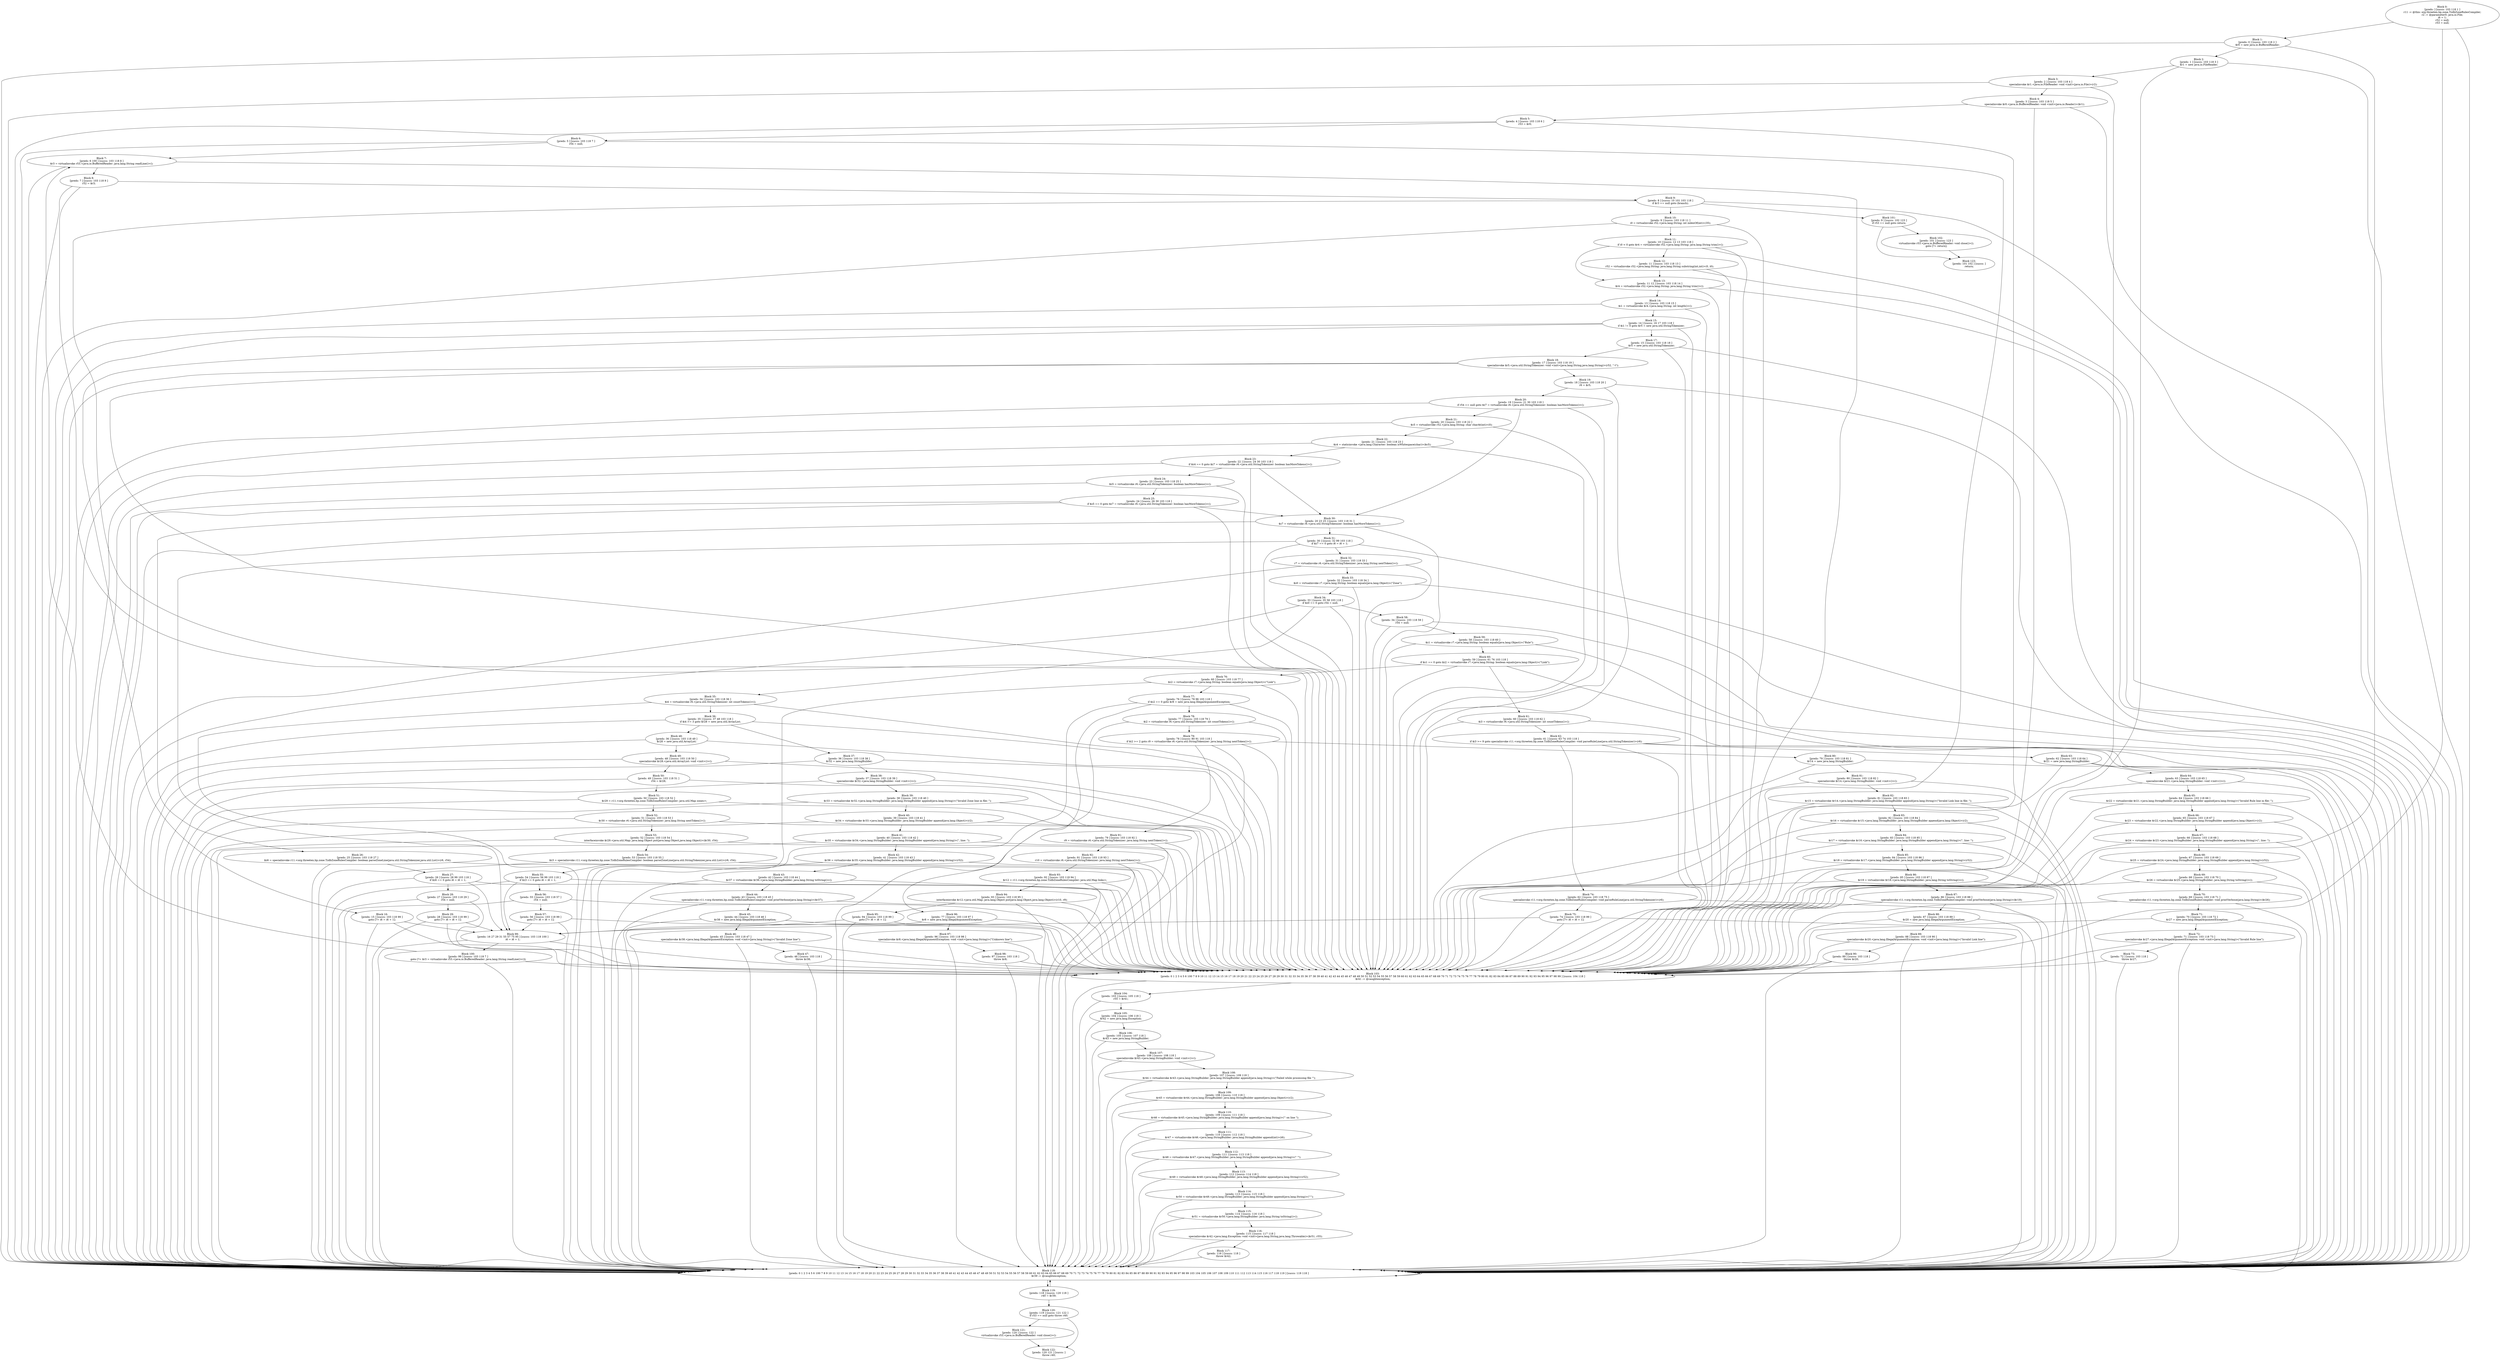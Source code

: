 digraph "unitGraph" {
    "Block 0:
[preds: ] [succs: 103 118 1 ]
r11 := @this: org.threeten.bp.zone.TzdbZoneRulesCompiler;
r2 := @parameter0: java.io.File;
i6 = 1;
r52 = null;
r53 = null;
"
    "Block 1:
[preds: 0 ] [succs: 103 118 2 ]
$r0 = new java.io.BufferedReader;
"
    "Block 2:
[preds: 1 ] [succs: 103 118 3 ]
$r1 = new java.io.FileReader;
"
    "Block 3:
[preds: 2 ] [succs: 103 118 4 ]
specialinvoke $r1.<java.io.FileReader: void <init>(java.io.File)>(r2);
"
    "Block 4:
[preds: 3 ] [succs: 103 118 5 ]
specialinvoke $r0.<java.io.BufferedReader: void <init>(java.io.Reader)>($r1);
"
    "Block 5:
[preds: 4 ] [succs: 103 118 6 ]
r53 = $r0;
"
    "Block 6:
[preds: 5 ] [succs: 103 118 7 ]
r54 = null;
"
    "Block 7:
[preds: 6 100 ] [succs: 103 118 8 ]
$r3 = virtualinvoke r53.<java.io.BufferedReader: java.lang.String readLine()>();
"
    "Block 8:
[preds: 7 ] [succs: 103 118 9 ]
r52 = $r3;
"
    "Block 9:
[preds: 8 ] [succs: 10 101 103 118 ]
if $r3 == null goto (branch);
"
    "Block 10:
[preds: 9 ] [succs: 103 118 11 ]
i0 = virtualinvoke r52.<java.lang.String: int indexOf(int)>(35);
"
    "Block 11:
[preds: 10 ] [succs: 12 13 103 118 ]
if i0 < 0 goto $r4 = virtualinvoke r52.<java.lang.String: java.lang.String trim()>();
"
    "Block 12:
[preds: 11 ] [succs: 103 118 13 ]
r52 = virtualinvoke r52.<java.lang.String: java.lang.String substring(int,int)>(0, i0);
"
    "Block 13:
[preds: 11 12 ] [succs: 103 118 14 ]
$r4 = virtualinvoke r52.<java.lang.String: java.lang.String trim()>();
"
    "Block 14:
[preds: 13 ] [succs: 103 118 15 ]
$i1 = virtualinvoke $r4.<java.lang.String: int length()>();
"
    "Block 15:
[preds: 14 ] [succs: 16 17 103 118 ]
if $i1 != 0 goto $r5 = new java.util.StringTokenizer;
"
    "Block 16:
[preds: 15 ] [succs: 103 118 99 ]
goto [?= i6 = i6 + 1];
"
    "Block 17:
[preds: 15 ] [succs: 103 118 18 ]
$r5 = new java.util.StringTokenizer;
"
    "Block 18:
[preds: 17 ] [succs: 103 118 19 ]
specialinvoke $r5.<java.util.StringTokenizer: void <init>(java.lang.String,java.lang.String)>(r52, \" \t\");
"
    "Block 19:
[preds: 18 ] [succs: 103 118 20 ]
r6 = $r5;
"
    "Block 20:
[preds: 19 ] [succs: 21 30 103 118 ]
if r54 == null goto $z7 = virtualinvoke r6.<java.util.StringTokenizer: boolean hasMoreTokens()>();
"
    "Block 21:
[preds: 20 ] [succs: 103 118 22 ]
$c5 = virtualinvoke r52.<java.lang.String: char charAt(int)>(0);
"
    "Block 22:
[preds: 21 ] [succs: 103 118 23 ]
$z4 = staticinvoke <java.lang.Character: boolean isWhitespace(char)>($c5);
"
    "Block 23:
[preds: 22 ] [succs: 24 30 103 118 ]
if $z4 == 0 goto $z7 = virtualinvoke r6.<java.util.StringTokenizer: boolean hasMoreTokens()>();
"
    "Block 24:
[preds: 23 ] [succs: 103 118 25 ]
$z5 = virtualinvoke r6.<java.util.StringTokenizer: boolean hasMoreTokens()>();
"
    "Block 25:
[preds: 24 ] [succs: 26 30 103 118 ]
if $z5 == 0 goto $z7 = virtualinvoke r6.<java.util.StringTokenizer: boolean hasMoreTokens()>();
"
    "Block 26:
[preds: 25 ] [succs: 103 118 27 ]
$z6 = specialinvoke r11.<org.threeten.bp.zone.TzdbZoneRulesCompiler: boolean parseZoneLine(java.util.StringTokenizer,java.util.List)>(r6, r54);
"
    "Block 27:
[preds: 26 ] [succs: 28 99 103 118 ]
if $z6 == 0 goto i6 = i6 + 1;
"
    "Block 28:
[preds: 27 ] [succs: 103 118 29 ]
r54 = null;
"
    "Block 29:
[preds: 28 ] [succs: 103 118 99 ]
goto [?= i6 = i6 + 1];
"
    "Block 30:
[preds: 20 23 25 ] [succs: 103 118 31 ]
$z7 = virtualinvoke r6.<java.util.StringTokenizer: boolean hasMoreTokens()>();
"
    "Block 31:
[preds: 30 ] [succs: 32 99 103 118 ]
if $z7 == 0 goto i6 = i6 + 1;
"
    "Block 32:
[preds: 31 ] [succs: 103 118 33 ]
r7 = virtualinvoke r6.<java.util.StringTokenizer: java.lang.String nextToken()>();
"
    "Block 33:
[preds: 32 ] [succs: 103 118 34 ]
$z0 = virtualinvoke r7.<java.lang.String: boolean equals(java.lang.Object)>(\"Zone\");
"
    "Block 34:
[preds: 33 ] [succs: 35 58 103 118 ]
if $z0 == 0 goto r54 = null;
"
    "Block 35:
[preds: 34 ] [succs: 103 118 36 ]
$i4 = virtualinvoke r6.<java.util.StringTokenizer: int countTokens()>();
"
    "Block 36:
[preds: 35 ] [succs: 37 48 103 118 ]
if $i4 >= 3 goto $r28 = new java.util.ArrayList;
"
    "Block 37:
[preds: 36 ] [succs: 103 118 38 ]
$r32 = new java.lang.StringBuilder;
"
    "Block 38:
[preds: 37 ] [succs: 103 118 39 ]
specialinvoke $r32.<java.lang.StringBuilder: void <init>()>();
"
    "Block 39:
[preds: 38 ] [succs: 103 118 40 ]
$r33 = virtualinvoke $r32.<java.lang.StringBuilder: java.lang.StringBuilder append(java.lang.String)>(\"Invalid Zone line in file: \");
"
    "Block 40:
[preds: 39 ] [succs: 103 118 41 ]
$r34 = virtualinvoke $r33.<java.lang.StringBuilder: java.lang.StringBuilder append(java.lang.Object)>(r2);
"
    "Block 41:
[preds: 40 ] [succs: 103 118 42 ]
$r35 = virtualinvoke $r34.<java.lang.StringBuilder: java.lang.StringBuilder append(java.lang.String)>(\", line: \");
"
    "Block 42:
[preds: 41 ] [succs: 103 118 43 ]
$r36 = virtualinvoke $r35.<java.lang.StringBuilder: java.lang.StringBuilder append(java.lang.String)>(r52);
"
    "Block 43:
[preds: 42 ] [succs: 103 118 44 ]
$r37 = virtualinvoke $r36.<java.lang.StringBuilder: java.lang.String toString()>();
"
    "Block 44:
[preds: 43 ] [succs: 103 118 45 ]
specialinvoke r11.<org.threeten.bp.zone.TzdbZoneRulesCompiler: void printVerbose(java.lang.String)>($r37);
"
    "Block 45:
[preds: 44 ] [succs: 103 118 46 ]
$r38 = new java.lang.IllegalArgumentException;
"
    "Block 46:
[preds: 45 ] [succs: 103 118 47 ]
specialinvoke $r38.<java.lang.IllegalArgumentException: void <init>(java.lang.String)>(\"Invalid Zone line\");
"
    "Block 47:
[preds: 46 ] [succs: 103 118 ]
throw $r38;
"
    "Block 48:
[preds: 36 ] [succs: 103 118 49 ]
$r28 = new java.util.ArrayList;
"
    "Block 49:
[preds: 48 ] [succs: 103 118 50 ]
specialinvoke $r28.<java.util.ArrayList: void <init>()>();
"
    "Block 50:
[preds: 49 ] [succs: 103 118 51 ]
r54 = $r28;
"
    "Block 51:
[preds: 50 ] [succs: 103 118 52 ]
$r29 = r11.<org.threeten.bp.zone.TzdbZoneRulesCompiler: java.util.Map zones>;
"
    "Block 52:
[preds: 51 ] [succs: 103 118 53 ]
$r30 = virtualinvoke r6.<java.util.StringTokenizer: java.lang.String nextToken()>();
"
    "Block 53:
[preds: 52 ] [succs: 103 118 54 ]
interfaceinvoke $r29.<java.util.Map: java.lang.Object put(java.lang.Object,java.lang.Object)>($r30, r54);
"
    "Block 54:
[preds: 53 ] [succs: 103 118 55 ]
$z3 = specialinvoke r11.<org.threeten.bp.zone.TzdbZoneRulesCompiler: boolean parseZoneLine(java.util.StringTokenizer,java.util.List)>(r6, r54);
"
    "Block 55:
[preds: 54 ] [succs: 56 99 103 118 ]
if $z3 == 0 goto i6 = i6 + 1;
"
    "Block 56:
[preds: 55 ] [succs: 103 118 57 ]
r54 = null;
"
    "Block 57:
[preds: 56 ] [succs: 103 118 99 ]
goto [?= i6 = i6 + 1];
"
    "Block 58:
[preds: 34 ] [succs: 103 118 59 ]
r54 = null;
"
    "Block 59:
[preds: 58 ] [succs: 103 118 60 ]
$z1 = virtualinvoke r7.<java.lang.String: boolean equals(java.lang.Object)>(\"Rule\");
"
    "Block 60:
[preds: 59 ] [succs: 61 76 103 118 ]
if $z1 == 0 goto $z2 = virtualinvoke r7.<java.lang.String: boolean equals(java.lang.Object)>(\"Link\");
"
    "Block 61:
[preds: 60 ] [succs: 103 118 62 ]
$i3 = virtualinvoke r6.<java.util.StringTokenizer: int countTokens()>();
"
    "Block 62:
[preds: 61 ] [succs: 63 74 103 118 ]
if $i3 >= 9 goto specialinvoke r11.<org.threeten.bp.zone.TzdbZoneRulesCompiler: void parseRuleLine(java.util.StringTokenizer)>(r6);
"
    "Block 63:
[preds: 62 ] [succs: 103 118 64 ]
$r21 = new java.lang.StringBuilder;
"
    "Block 64:
[preds: 63 ] [succs: 103 118 65 ]
specialinvoke $r21.<java.lang.StringBuilder: void <init>()>();
"
    "Block 65:
[preds: 64 ] [succs: 103 118 66 ]
$r22 = virtualinvoke $r21.<java.lang.StringBuilder: java.lang.StringBuilder append(java.lang.String)>(\"Invalid Rule line in file: \");
"
    "Block 66:
[preds: 65 ] [succs: 103 118 67 ]
$r23 = virtualinvoke $r22.<java.lang.StringBuilder: java.lang.StringBuilder append(java.lang.Object)>(r2);
"
    "Block 67:
[preds: 66 ] [succs: 103 118 68 ]
$r24 = virtualinvoke $r23.<java.lang.StringBuilder: java.lang.StringBuilder append(java.lang.String)>(\", line: \");
"
    "Block 68:
[preds: 67 ] [succs: 103 118 69 ]
$r25 = virtualinvoke $r24.<java.lang.StringBuilder: java.lang.StringBuilder append(java.lang.String)>(r52);
"
    "Block 69:
[preds: 68 ] [succs: 103 118 70 ]
$r26 = virtualinvoke $r25.<java.lang.StringBuilder: java.lang.String toString()>();
"
    "Block 70:
[preds: 69 ] [succs: 103 118 71 ]
specialinvoke r11.<org.threeten.bp.zone.TzdbZoneRulesCompiler: void printVerbose(java.lang.String)>($r26);
"
    "Block 71:
[preds: 70 ] [succs: 103 118 72 ]
$r27 = new java.lang.IllegalArgumentException;
"
    "Block 72:
[preds: 71 ] [succs: 103 118 73 ]
specialinvoke $r27.<java.lang.IllegalArgumentException: void <init>(java.lang.String)>(\"Invalid Rule line\");
"
    "Block 73:
[preds: 72 ] [succs: 103 118 ]
throw $r27;
"
    "Block 74:
[preds: 62 ] [succs: 103 118 75 ]
specialinvoke r11.<org.threeten.bp.zone.TzdbZoneRulesCompiler: void parseRuleLine(java.util.StringTokenizer)>(r6);
"
    "Block 75:
[preds: 74 ] [succs: 103 118 99 ]
goto [?= i6 = i6 + 1];
"
    "Block 76:
[preds: 60 ] [succs: 103 118 77 ]
$z2 = virtualinvoke r7.<java.lang.String: boolean equals(java.lang.Object)>(\"Link\");
"
    "Block 77:
[preds: 76 ] [succs: 78 96 103 118 ]
if $z2 == 0 goto $r8 = new java.lang.IllegalArgumentException;
"
    "Block 78:
[preds: 77 ] [succs: 103 118 79 ]
$i2 = virtualinvoke r6.<java.util.StringTokenizer: int countTokens()>();
"
    "Block 79:
[preds: 78 ] [succs: 80 91 103 118 ]
if $i2 >= 2 goto r9 = virtualinvoke r6.<java.util.StringTokenizer: java.lang.String nextToken()>();
"
    "Block 80:
[preds: 79 ] [succs: 103 118 81 ]
$r14 = new java.lang.StringBuilder;
"
    "Block 81:
[preds: 80 ] [succs: 103 118 82 ]
specialinvoke $r14.<java.lang.StringBuilder: void <init>()>();
"
    "Block 82:
[preds: 81 ] [succs: 103 118 83 ]
$r15 = virtualinvoke $r14.<java.lang.StringBuilder: java.lang.StringBuilder append(java.lang.String)>(\"Invalid Link line in file: \");
"
    "Block 83:
[preds: 82 ] [succs: 103 118 84 ]
$r16 = virtualinvoke $r15.<java.lang.StringBuilder: java.lang.StringBuilder append(java.lang.Object)>(r2);
"
    "Block 84:
[preds: 83 ] [succs: 103 118 85 ]
$r17 = virtualinvoke $r16.<java.lang.StringBuilder: java.lang.StringBuilder append(java.lang.String)>(\", line: \");
"
    "Block 85:
[preds: 84 ] [succs: 103 118 86 ]
$r18 = virtualinvoke $r17.<java.lang.StringBuilder: java.lang.StringBuilder append(java.lang.String)>(r52);
"
    "Block 86:
[preds: 85 ] [succs: 103 118 87 ]
$r19 = virtualinvoke $r18.<java.lang.StringBuilder: java.lang.String toString()>();
"
    "Block 87:
[preds: 86 ] [succs: 103 118 88 ]
specialinvoke r11.<org.threeten.bp.zone.TzdbZoneRulesCompiler: void printVerbose(java.lang.String)>($r19);
"
    "Block 88:
[preds: 87 ] [succs: 103 118 89 ]
$r20 = new java.lang.IllegalArgumentException;
"
    "Block 89:
[preds: 88 ] [succs: 103 118 90 ]
specialinvoke $r20.<java.lang.IllegalArgumentException: void <init>(java.lang.String)>(\"Invalid Link line\");
"
    "Block 90:
[preds: 89 ] [succs: 103 118 ]
throw $r20;
"
    "Block 91:
[preds: 79 ] [succs: 103 118 92 ]
r9 = virtualinvoke r6.<java.util.StringTokenizer: java.lang.String nextToken()>();
"
    "Block 92:
[preds: 91 ] [succs: 103 118 93 ]
r10 = virtualinvoke r6.<java.util.StringTokenizer: java.lang.String nextToken()>();
"
    "Block 93:
[preds: 92 ] [succs: 103 118 94 ]
$r12 = r11.<org.threeten.bp.zone.TzdbZoneRulesCompiler: java.util.Map links>;
"
    "Block 94:
[preds: 93 ] [succs: 103 118 95 ]
interfaceinvoke $r12.<java.util.Map: java.lang.Object put(java.lang.Object,java.lang.Object)>(r10, r9);
"
    "Block 95:
[preds: 94 ] [succs: 103 118 99 ]
goto [?= i6 = i6 + 1];
"
    "Block 96:
[preds: 77 ] [succs: 103 118 97 ]
$r8 = new java.lang.IllegalArgumentException;
"
    "Block 97:
[preds: 96 ] [succs: 103 118 98 ]
specialinvoke $r8.<java.lang.IllegalArgumentException: void <init>(java.lang.String)>(\"Unknown line\");
"
    "Block 98:
[preds: 97 ] [succs: 103 118 ]
throw $r8;
"
    "Block 99:
[preds: 16 27 29 31 55 57 75 95 ] [succs: 103 118 100 ]
i6 = i6 + 1;
"
    "Block 100:
[preds: 99 ] [succs: 103 118 7 ]
goto [?= $r3 = virtualinvoke r53.<java.io.BufferedReader: java.lang.String readLine()>()];
"
    "Block 101:
[preds: 9 ] [succs: 102 123 ]
if r53 == null goto return;
"
    "Block 102:
[preds: 101 ] [succs: 123 ]
virtualinvoke r53.<java.io.BufferedReader: void close()>();
goto [?= return];
"
    "Block 103:
[preds: 0 1 2 3 4 5 6 100 7 8 9 10 11 12 13 14 15 16 17 18 19 20 21 22 23 24 25 26 27 28 29 30 31 32 33 34 35 36 37 38 39 40 41 42 43 44 45 46 47 48 49 50 51 52 53 54 55 56 57 58 59 60 61 62 63 64 65 66 67 68 69 70 71 72 73 74 75 76 77 78 79 80 81 82 83 84 85 86 87 88 89 90 91 92 93 94 95 96 97 98 99 ] [succs: 104 118 ]
$r41 := @caughtexception;
"
    "Block 104:
[preds: 103 ] [succs: 105 118 ]
r55 = $r41;
"
    "Block 105:
[preds: 104 ] [succs: 106 118 ]
$r42 = new java.lang.Exception;
"
    "Block 106:
[preds: 105 ] [succs: 107 118 ]
$r43 = new java.lang.StringBuilder;
"
    "Block 107:
[preds: 106 ] [succs: 108 118 ]
specialinvoke $r43.<java.lang.StringBuilder: void <init>()>();
"
    "Block 108:
[preds: 107 ] [succs: 109 118 ]
$r44 = virtualinvoke $r43.<java.lang.StringBuilder: java.lang.StringBuilder append(java.lang.String)>(\"Failed while processing file \'\");
"
    "Block 109:
[preds: 108 ] [succs: 110 118 ]
$r45 = virtualinvoke $r44.<java.lang.StringBuilder: java.lang.StringBuilder append(java.lang.Object)>(r2);
"
    "Block 110:
[preds: 109 ] [succs: 111 118 ]
$r46 = virtualinvoke $r45.<java.lang.StringBuilder: java.lang.StringBuilder append(java.lang.String)>(\"\' on line \");
"
    "Block 111:
[preds: 110 ] [succs: 112 118 ]
$r47 = virtualinvoke $r46.<java.lang.StringBuilder: java.lang.StringBuilder append(int)>(i6);
"
    "Block 112:
[preds: 111 ] [succs: 113 118 ]
$r48 = virtualinvoke $r47.<java.lang.StringBuilder: java.lang.StringBuilder append(java.lang.String)>(\" \'\");
"
    "Block 113:
[preds: 112 ] [succs: 114 118 ]
$r49 = virtualinvoke $r48.<java.lang.StringBuilder: java.lang.StringBuilder append(java.lang.String)>(r52);
"
    "Block 114:
[preds: 113 ] [succs: 115 118 ]
$r50 = virtualinvoke $r49.<java.lang.StringBuilder: java.lang.StringBuilder append(java.lang.String)>(\"\'\");
"
    "Block 115:
[preds: 114 ] [succs: 116 118 ]
$r51 = virtualinvoke $r50.<java.lang.StringBuilder: java.lang.String toString()>();
"
    "Block 116:
[preds: 115 ] [succs: 117 118 ]
specialinvoke $r42.<java.lang.Exception: void <init>(java.lang.String,java.lang.Throwable)>($r51, r55);
"
    "Block 117:
[preds: 116 ] [succs: 118 ]
throw $r42;
"
    "Block 118:
[preds: 0 1 2 3 4 5 6 100 7 8 9 10 11 12 13 14 15 16 17 18 19 20 21 22 23 24 25 26 27 28 29 30 31 32 33 34 35 36 37 38 39 40 41 42 43 44 45 46 47 48 49 50 51 52 53 54 55 56 57 58 59 60 61 62 63 64 65 66 67 68 69 70 71 72 73 74 75 76 77 78 79 80 81 82 83 84 85 86 87 88 89 90 91 92 93 94 95 96 97 98 99 103 104 105 106 107 108 109 110 111 112 113 114 115 116 117 118 119 ] [succs: 119 118 ]
$r39 := @caughtexception;
"
    "Block 119:
[preds: 118 ] [succs: 120 118 ]
r40 = $r39;
"
    "Block 120:
[preds: 119 ] [succs: 121 122 ]
if r53 == null goto throw r40;
"
    "Block 121:
[preds: 120 ] [succs: 122 ]
virtualinvoke r53.<java.io.BufferedReader: void close()>();
"
    "Block 122:
[preds: 120 121 ] [succs: ]
throw r40;
"
    "Block 123:
[preds: 101 102 ] [succs: ]
return;
"
    "Block 0:
[preds: ] [succs: 103 118 1 ]
r11 := @this: org.threeten.bp.zone.TzdbZoneRulesCompiler;
r2 := @parameter0: java.io.File;
i6 = 1;
r52 = null;
r53 = null;
"->"Block 103:
[preds: 0 1 2 3 4 5 6 100 7 8 9 10 11 12 13 14 15 16 17 18 19 20 21 22 23 24 25 26 27 28 29 30 31 32 33 34 35 36 37 38 39 40 41 42 43 44 45 46 47 48 49 50 51 52 53 54 55 56 57 58 59 60 61 62 63 64 65 66 67 68 69 70 71 72 73 74 75 76 77 78 79 80 81 82 83 84 85 86 87 88 89 90 91 92 93 94 95 96 97 98 99 ] [succs: 104 118 ]
$r41 := @caughtexception;
";
    "Block 0:
[preds: ] [succs: 103 118 1 ]
r11 := @this: org.threeten.bp.zone.TzdbZoneRulesCompiler;
r2 := @parameter0: java.io.File;
i6 = 1;
r52 = null;
r53 = null;
"->"Block 118:
[preds: 0 1 2 3 4 5 6 100 7 8 9 10 11 12 13 14 15 16 17 18 19 20 21 22 23 24 25 26 27 28 29 30 31 32 33 34 35 36 37 38 39 40 41 42 43 44 45 46 47 48 49 50 51 52 53 54 55 56 57 58 59 60 61 62 63 64 65 66 67 68 69 70 71 72 73 74 75 76 77 78 79 80 81 82 83 84 85 86 87 88 89 90 91 92 93 94 95 96 97 98 99 103 104 105 106 107 108 109 110 111 112 113 114 115 116 117 118 119 ] [succs: 119 118 ]
$r39 := @caughtexception;
";
    "Block 0:
[preds: ] [succs: 103 118 1 ]
r11 := @this: org.threeten.bp.zone.TzdbZoneRulesCompiler;
r2 := @parameter0: java.io.File;
i6 = 1;
r52 = null;
r53 = null;
"->"Block 1:
[preds: 0 ] [succs: 103 118 2 ]
$r0 = new java.io.BufferedReader;
";
    "Block 1:
[preds: 0 ] [succs: 103 118 2 ]
$r0 = new java.io.BufferedReader;
"->"Block 103:
[preds: 0 1 2 3 4 5 6 100 7 8 9 10 11 12 13 14 15 16 17 18 19 20 21 22 23 24 25 26 27 28 29 30 31 32 33 34 35 36 37 38 39 40 41 42 43 44 45 46 47 48 49 50 51 52 53 54 55 56 57 58 59 60 61 62 63 64 65 66 67 68 69 70 71 72 73 74 75 76 77 78 79 80 81 82 83 84 85 86 87 88 89 90 91 92 93 94 95 96 97 98 99 ] [succs: 104 118 ]
$r41 := @caughtexception;
";
    "Block 1:
[preds: 0 ] [succs: 103 118 2 ]
$r0 = new java.io.BufferedReader;
"->"Block 118:
[preds: 0 1 2 3 4 5 6 100 7 8 9 10 11 12 13 14 15 16 17 18 19 20 21 22 23 24 25 26 27 28 29 30 31 32 33 34 35 36 37 38 39 40 41 42 43 44 45 46 47 48 49 50 51 52 53 54 55 56 57 58 59 60 61 62 63 64 65 66 67 68 69 70 71 72 73 74 75 76 77 78 79 80 81 82 83 84 85 86 87 88 89 90 91 92 93 94 95 96 97 98 99 103 104 105 106 107 108 109 110 111 112 113 114 115 116 117 118 119 ] [succs: 119 118 ]
$r39 := @caughtexception;
";
    "Block 1:
[preds: 0 ] [succs: 103 118 2 ]
$r0 = new java.io.BufferedReader;
"->"Block 2:
[preds: 1 ] [succs: 103 118 3 ]
$r1 = new java.io.FileReader;
";
    "Block 2:
[preds: 1 ] [succs: 103 118 3 ]
$r1 = new java.io.FileReader;
"->"Block 103:
[preds: 0 1 2 3 4 5 6 100 7 8 9 10 11 12 13 14 15 16 17 18 19 20 21 22 23 24 25 26 27 28 29 30 31 32 33 34 35 36 37 38 39 40 41 42 43 44 45 46 47 48 49 50 51 52 53 54 55 56 57 58 59 60 61 62 63 64 65 66 67 68 69 70 71 72 73 74 75 76 77 78 79 80 81 82 83 84 85 86 87 88 89 90 91 92 93 94 95 96 97 98 99 ] [succs: 104 118 ]
$r41 := @caughtexception;
";
    "Block 2:
[preds: 1 ] [succs: 103 118 3 ]
$r1 = new java.io.FileReader;
"->"Block 118:
[preds: 0 1 2 3 4 5 6 100 7 8 9 10 11 12 13 14 15 16 17 18 19 20 21 22 23 24 25 26 27 28 29 30 31 32 33 34 35 36 37 38 39 40 41 42 43 44 45 46 47 48 49 50 51 52 53 54 55 56 57 58 59 60 61 62 63 64 65 66 67 68 69 70 71 72 73 74 75 76 77 78 79 80 81 82 83 84 85 86 87 88 89 90 91 92 93 94 95 96 97 98 99 103 104 105 106 107 108 109 110 111 112 113 114 115 116 117 118 119 ] [succs: 119 118 ]
$r39 := @caughtexception;
";
    "Block 2:
[preds: 1 ] [succs: 103 118 3 ]
$r1 = new java.io.FileReader;
"->"Block 3:
[preds: 2 ] [succs: 103 118 4 ]
specialinvoke $r1.<java.io.FileReader: void <init>(java.io.File)>(r2);
";
    "Block 3:
[preds: 2 ] [succs: 103 118 4 ]
specialinvoke $r1.<java.io.FileReader: void <init>(java.io.File)>(r2);
"->"Block 103:
[preds: 0 1 2 3 4 5 6 100 7 8 9 10 11 12 13 14 15 16 17 18 19 20 21 22 23 24 25 26 27 28 29 30 31 32 33 34 35 36 37 38 39 40 41 42 43 44 45 46 47 48 49 50 51 52 53 54 55 56 57 58 59 60 61 62 63 64 65 66 67 68 69 70 71 72 73 74 75 76 77 78 79 80 81 82 83 84 85 86 87 88 89 90 91 92 93 94 95 96 97 98 99 ] [succs: 104 118 ]
$r41 := @caughtexception;
";
    "Block 3:
[preds: 2 ] [succs: 103 118 4 ]
specialinvoke $r1.<java.io.FileReader: void <init>(java.io.File)>(r2);
"->"Block 118:
[preds: 0 1 2 3 4 5 6 100 7 8 9 10 11 12 13 14 15 16 17 18 19 20 21 22 23 24 25 26 27 28 29 30 31 32 33 34 35 36 37 38 39 40 41 42 43 44 45 46 47 48 49 50 51 52 53 54 55 56 57 58 59 60 61 62 63 64 65 66 67 68 69 70 71 72 73 74 75 76 77 78 79 80 81 82 83 84 85 86 87 88 89 90 91 92 93 94 95 96 97 98 99 103 104 105 106 107 108 109 110 111 112 113 114 115 116 117 118 119 ] [succs: 119 118 ]
$r39 := @caughtexception;
";
    "Block 3:
[preds: 2 ] [succs: 103 118 4 ]
specialinvoke $r1.<java.io.FileReader: void <init>(java.io.File)>(r2);
"->"Block 4:
[preds: 3 ] [succs: 103 118 5 ]
specialinvoke $r0.<java.io.BufferedReader: void <init>(java.io.Reader)>($r1);
";
    "Block 4:
[preds: 3 ] [succs: 103 118 5 ]
specialinvoke $r0.<java.io.BufferedReader: void <init>(java.io.Reader)>($r1);
"->"Block 103:
[preds: 0 1 2 3 4 5 6 100 7 8 9 10 11 12 13 14 15 16 17 18 19 20 21 22 23 24 25 26 27 28 29 30 31 32 33 34 35 36 37 38 39 40 41 42 43 44 45 46 47 48 49 50 51 52 53 54 55 56 57 58 59 60 61 62 63 64 65 66 67 68 69 70 71 72 73 74 75 76 77 78 79 80 81 82 83 84 85 86 87 88 89 90 91 92 93 94 95 96 97 98 99 ] [succs: 104 118 ]
$r41 := @caughtexception;
";
    "Block 4:
[preds: 3 ] [succs: 103 118 5 ]
specialinvoke $r0.<java.io.BufferedReader: void <init>(java.io.Reader)>($r1);
"->"Block 118:
[preds: 0 1 2 3 4 5 6 100 7 8 9 10 11 12 13 14 15 16 17 18 19 20 21 22 23 24 25 26 27 28 29 30 31 32 33 34 35 36 37 38 39 40 41 42 43 44 45 46 47 48 49 50 51 52 53 54 55 56 57 58 59 60 61 62 63 64 65 66 67 68 69 70 71 72 73 74 75 76 77 78 79 80 81 82 83 84 85 86 87 88 89 90 91 92 93 94 95 96 97 98 99 103 104 105 106 107 108 109 110 111 112 113 114 115 116 117 118 119 ] [succs: 119 118 ]
$r39 := @caughtexception;
";
    "Block 4:
[preds: 3 ] [succs: 103 118 5 ]
specialinvoke $r0.<java.io.BufferedReader: void <init>(java.io.Reader)>($r1);
"->"Block 5:
[preds: 4 ] [succs: 103 118 6 ]
r53 = $r0;
";
    "Block 5:
[preds: 4 ] [succs: 103 118 6 ]
r53 = $r0;
"->"Block 103:
[preds: 0 1 2 3 4 5 6 100 7 8 9 10 11 12 13 14 15 16 17 18 19 20 21 22 23 24 25 26 27 28 29 30 31 32 33 34 35 36 37 38 39 40 41 42 43 44 45 46 47 48 49 50 51 52 53 54 55 56 57 58 59 60 61 62 63 64 65 66 67 68 69 70 71 72 73 74 75 76 77 78 79 80 81 82 83 84 85 86 87 88 89 90 91 92 93 94 95 96 97 98 99 ] [succs: 104 118 ]
$r41 := @caughtexception;
";
    "Block 5:
[preds: 4 ] [succs: 103 118 6 ]
r53 = $r0;
"->"Block 118:
[preds: 0 1 2 3 4 5 6 100 7 8 9 10 11 12 13 14 15 16 17 18 19 20 21 22 23 24 25 26 27 28 29 30 31 32 33 34 35 36 37 38 39 40 41 42 43 44 45 46 47 48 49 50 51 52 53 54 55 56 57 58 59 60 61 62 63 64 65 66 67 68 69 70 71 72 73 74 75 76 77 78 79 80 81 82 83 84 85 86 87 88 89 90 91 92 93 94 95 96 97 98 99 103 104 105 106 107 108 109 110 111 112 113 114 115 116 117 118 119 ] [succs: 119 118 ]
$r39 := @caughtexception;
";
    "Block 5:
[preds: 4 ] [succs: 103 118 6 ]
r53 = $r0;
"->"Block 6:
[preds: 5 ] [succs: 103 118 7 ]
r54 = null;
";
    "Block 6:
[preds: 5 ] [succs: 103 118 7 ]
r54 = null;
"->"Block 103:
[preds: 0 1 2 3 4 5 6 100 7 8 9 10 11 12 13 14 15 16 17 18 19 20 21 22 23 24 25 26 27 28 29 30 31 32 33 34 35 36 37 38 39 40 41 42 43 44 45 46 47 48 49 50 51 52 53 54 55 56 57 58 59 60 61 62 63 64 65 66 67 68 69 70 71 72 73 74 75 76 77 78 79 80 81 82 83 84 85 86 87 88 89 90 91 92 93 94 95 96 97 98 99 ] [succs: 104 118 ]
$r41 := @caughtexception;
";
    "Block 6:
[preds: 5 ] [succs: 103 118 7 ]
r54 = null;
"->"Block 118:
[preds: 0 1 2 3 4 5 6 100 7 8 9 10 11 12 13 14 15 16 17 18 19 20 21 22 23 24 25 26 27 28 29 30 31 32 33 34 35 36 37 38 39 40 41 42 43 44 45 46 47 48 49 50 51 52 53 54 55 56 57 58 59 60 61 62 63 64 65 66 67 68 69 70 71 72 73 74 75 76 77 78 79 80 81 82 83 84 85 86 87 88 89 90 91 92 93 94 95 96 97 98 99 103 104 105 106 107 108 109 110 111 112 113 114 115 116 117 118 119 ] [succs: 119 118 ]
$r39 := @caughtexception;
";
    "Block 6:
[preds: 5 ] [succs: 103 118 7 ]
r54 = null;
"->"Block 7:
[preds: 6 100 ] [succs: 103 118 8 ]
$r3 = virtualinvoke r53.<java.io.BufferedReader: java.lang.String readLine()>();
";
    "Block 7:
[preds: 6 100 ] [succs: 103 118 8 ]
$r3 = virtualinvoke r53.<java.io.BufferedReader: java.lang.String readLine()>();
"->"Block 103:
[preds: 0 1 2 3 4 5 6 100 7 8 9 10 11 12 13 14 15 16 17 18 19 20 21 22 23 24 25 26 27 28 29 30 31 32 33 34 35 36 37 38 39 40 41 42 43 44 45 46 47 48 49 50 51 52 53 54 55 56 57 58 59 60 61 62 63 64 65 66 67 68 69 70 71 72 73 74 75 76 77 78 79 80 81 82 83 84 85 86 87 88 89 90 91 92 93 94 95 96 97 98 99 ] [succs: 104 118 ]
$r41 := @caughtexception;
";
    "Block 7:
[preds: 6 100 ] [succs: 103 118 8 ]
$r3 = virtualinvoke r53.<java.io.BufferedReader: java.lang.String readLine()>();
"->"Block 118:
[preds: 0 1 2 3 4 5 6 100 7 8 9 10 11 12 13 14 15 16 17 18 19 20 21 22 23 24 25 26 27 28 29 30 31 32 33 34 35 36 37 38 39 40 41 42 43 44 45 46 47 48 49 50 51 52 53 54 55 56 57 58 59 60 61 62 63 64 65 66 67 68 69 70 71 72 73 74 75 76 77 78 79 80 81 82 83 84 85 86 87 88 89 90 91 92 93 94 95 96 97 98 99 103 104 105 106 107 108 109 110 111 112 113 114 115 116 117 118 119 ] [succs: 119 118 ]
$r39 := @caughtexception;
";
    "Block 7:
[preds: 6 100 ] [succs: 103 118 8 ]
$r3 = virtualinvoke r53.<java.io.BufferedReader: java.lang.String readLine()>();
"->"Block 8:
[preds: 7 ] [succs: 103 118 9 ]
r52 = $r3;
";
    "Block 8:
[preds: 7 ] [succs: 103 118 9 ]
r52 = $r3;
"->"Block 103:
[preds: 0 1 2 3 4 5 6 100 7 8 9 10 11 12 13 14 15 16 17 18 19 20 21 22 23 24 25 26 27 28 29 30 31 32 33 34 35 36 37 38 39 40 41 42 43 44 45 46 47 48 49 50 51 52 53 54 55 56 57 58 59 60 61 62 63 64 65 66 67 68 69 70 71 72 73 74 75 76 77 78 79 80 81 82 83 84 85 86 87 88 89 90 91 92 93 94 95 96 97 98 99 ] [succs: 104 118 ]
$r41 := @caughtexception;
";
    "Block 8:
[preds: 7 ] [succs: 103 118 9 ]
r52 = $r3;
"->"Block 118:
[preds: 0 1 2 3 4 5 6 100 7 8 9 10 11 12 13 14 15 16 17 18 19 20 21 22 23 24 25 26 27 28 29 30 31 32 33 34 35 36 37 38 39 40 41 42 43 44 45 46 47 48 49 50 51 52 53 54 55 56 57 58 59 60 61 62 63 64 65 66 67 68 69 70 71 72 73 74 75 76 77 78 79 80 81 82 83 84 85 86 87 88 89 90 91 92 93 94 95 96 97 98 99 103 104 105 106 107 108 109 110 111 112 113 114 115 116 117 118 119 ] [succs: 119 118 ]
$r39 := @caughtexception;
";
    "Block 8:
[preds: 7 ] [succs: 103 118 9 ]
r52 = $r3;
"->"Block 9:
[preds: 8 ] [succs: 10 101 103 118 ]
if $r3 == null goto (branch);
";
    "Block 9:
[preds: 8 ] [succs: 10 101 103 118 ]
if $r3 == null goto (branch);
"->"Block 10:
[preds: 9 ] [succs: 103 118 11 ]
i0 = virtualinvoke r52.<java.lang.String: int indexOf(int)>(35);
";
    "Block 9:
[preds: 8 ] [succs: 10 101 103 118 ]
if $r3 == null goto (branch);
"->"Block 101:
[preds: 9 ] [succs: 102 123 ]
if r53 == null goto return;
";
    "Block 9:
[preds: 8 ] [succs: 10 101 103 118 ]
if $r3 == null goto (branch);
"->"Block 103:
[preds: 0 1 2 3 4 5 6 100 7 8 9 10 11 12 13 14 15 16 17 18 19 20 21 22 23 24 25 26 27 28 29 30 31 32 33 34 35 36 37 38 39 40 41 42 43 44 45 46 47 48 49 50 51 52 53 54 55 56 57 58 59 60 61 62 63 64 65 66 67 68 69 70 71 72 73 74 75 76 77 78 79 80 81 82 83 84 85 86 87 88 89 90 91 92 93 94 95 96 97 98 99 ] [succs: 104 118 ]
$r41 := @caughtexception;
";
    "Block 9:
[preds: 8 ] [succs: 10 101 103 118 ]
if $r3 == null goto (branch);
"->"Block 118:
[preds: 0 1 2 3 4 5 6 100 7 8 9 10 11 12 13 14 15 16 17 18 19 20 21 22 23 24 25 26 27 28 29 30 31 32 33 34 35 36 37 38 39 40 41 42 43 44 45 46 47 48 49 50 51 52 53 54 55 56 57 58 59 60 61 62 63 64 65 66 67 68 69 70 71 72 73 74 75 76 77 78 79 80 81 82 83 84 85 86 87 88 89 90 91 92 93 94 95 96 97 98 99 103 104 105 106 107 108 109 110 111 112 113 114 115 116 117 118 119 ] [succs: 119 118 ]
$r39 := @caughtexception;
";
    "Block 10:
[preds: 9 ] [succs: 103 118 11 ]
i0 = virtualinvoke r52.<java.lang.String: int indexOf(int)>(35);
"->"Block 103:
[preds: 0 1 2 3 4 5 6 100 7 8 9 10 11 12 13 14 15 16 17 18 19 20 21 22 23 24 25 26 27 28 29 30 31 32 33 34 35 36 37 38 39 40 41 42 43 44 45 46 47 48 49 50 51 52 53 54 55 56 57 58 59 60 61 62 63 64 65 66 67 68 69 70 71 72 73 74 75 76 77 78 79 80 81 82 83 84 85 86 87 88 89 90 91 92 93 94 95 96 97 98 99 ] [succs: 104 118 ]
$r41 := @caughtexception;
";
    "Block 10:
[preds: 9 ] [succs: 103 118 11 ]
i0 = virtualinvoke r52.<java.lang.String: int indexOf(int)>(35);
"->"Block 118:
[preds: 0 1 2 3 4 5 6 100 7 8 9 10 11 12 13 14 15 16 17 18 19 20 21 22 23 24 25 26 27 28 29 30 31 32 33 34 35 36 37 38 39 40 41 42 43 44 45 46 47 48 49 50 51 52 53 54 55 56 57 58 59 60 61 62 63 64 65 66 67 68 69 70 71 72 73 74 75 76 77 78 79 80 81 82 83 84 85 86 87 88 89 90 91 92 93 94 95 96 97 98 99 103 104 105 106 107 108 109 110 111 112 113 114 115 116 117 118 119 ] [succs: 119 118 ]
$r39 := @caughtexception;
";
    "Block 10:
[preds: 9 ] [succs: 103 118 11 ]
i0 = virtualinvoke r52.<java.lang.String: int indexOf(int)>(35);
"->"Block 11:
[preds: 10 ] [succs: 12 13 103 118 ]
if i0 < 0 goto $r4 = virtualinvoke r52.<java.lang.String: java.lang.String trim()>();
";
    "Block 11:
[preds: 10 ] [succs: 12 13 103 118 ]
if i0 < 0 goto $r4 = virtualinvoke r52.<java.lang.String: java.lang.String trim()>();
"->"Block 12:
[preds: 11 ] [succs: 103 118 13 ]
r52 = virtualinvoke r52.<java.lang.String: java.lang.String substring(int,int)>(0, i0);
";
    "Block 11:
[preds: 10 ] [succs: 12 13 103 118 ]
if i0 < 0 goto $r4 = virtualinvoke r52.<java.lang.String: java.lang.String trim()>();
"->"Block 13:
[preds: 11 12 ] [succs: 103 118 14 ]
$r4 = virtualinvoke r52.<java.lang.String: java.lang.String trim()>();
";
    "Block 11:
[preds: 10 ] [succs: 12 13 103 118 ]
if i0 < 0 goto $r4 = virtualinvoke r52.<java.lang.String: java.lang.String trim()>();
"->"Block 103:
[preds: 0 1 2 3 4 5 6 100 7 8 9 10 11 12 13 14 15 16 17 18 19 20 21 22 23 24 25 26 27 28 29 30 31 32 33 34 35 36 37 38 39 40 41 42 43 44 45 46 47 48 49 50 51 52 53 54 55 56 57 58 59 60 61 62 63 64 65 66 67 68 69 70 71 72 73 74 75 76 77 78 79 80 81 82 83 84 85 86 87 88 89 90 91 92 93 94 95 96 97 98 99 ] [succs: 104 118 ]
$r41 := @caughtexception;
";
    "Block 11:
[preds: 10 ] [succs: 12 13 103 118 ]
if i0 < 0 goto $r4 = virtualinvoke r52.<java.lang.String: java.lang.String trim()>();
"->"Block 118:
[preds: 0 1 2 3 4 5 6 100 7 8 9 10 11 12 13 14 15 16 17 18 19 20 21 22 23 24 25 26 27 28 29 30 31 32 33 34 35 36 37 38 39 40 41 42 43 44 45 46 47 48 49 50 51 52 53 54 55 56 57 58 59 60 61 62 63 64 65 66 67 68 69 70 71 72 73 74 75 76 77 78 79 80 81 82 83 84 85 86 87 88 89 90 91 92 93 94 95 96 97 98 99 103 104 105 106 107 108 109 110 111 112 113 114 115 116 117 118 119 ] [succs: 119 118 ]
$r39 := @caughtexception;
";
    "Block 12:
[preds: 11 ] [succs: 103 118 13 ]
r52 = virtualinvoke r52.<java.lang.String: java.lang.String substring(int,int)>(0, i0);
"->"Block 103:
[preds: 0 1 2 3 4 5 6 100 7 8 9 10 11 12 13 14 15 16 17 18 19 20 21 22 23 24 25 26 27 28 29 30 31 32 33 34 35 36 37 38 39 40 41 42 43 44 45 46 47 48 49 50 51 52 53 54 55 56 57 58 59 60 61 62 63 64 65 66 67 68 69 70 71 72 73 74 75 76 77 78 79 80 81 82 83 84 85 86 87 88 89 90 91 92 93 94 95 96 97 98 99 ] [succs: 104 118 ]
$r41 := @caughtexception;
";
    "Block 12:
[preds: 11 ] [succs: 103 118 13 ]
r52 = virtualinvoke r52.<java.lang.String: java.lang.String substring(int,int)>(0, i0);
"->"Block 118:
[preds: 0 1 2 3 4 5 6 100 7 8 9 10 11 12 13 14 15 16 17 18 19 20 21 22 23 24 25 26 27 28 29 30 31 32 33 34 35 36 37 38 39 40 41 42 43 44 45 46 47 48 49 50 51 52 53 54 55 56 57 58 59 60 61 62 63 64 65 66 67 68 69 70 71 72 73 74 75 76 77 78 79 80 81 82 83 84 85 86 87 88 89 90 91 92 93 94 95 96 97 98 99 103 104 105 106 107 108 109 110 111 112 113 114 115 116 117 118 119 ] [succs: 119 118 ]
$r39 := @caughtexception;
";
    "Block 12:
[preds: 11 ] [succs: 103 118 13 ]
r52 = virtualinvoke r52.<java.lang.String: java.lang.String substring(int,int)>(0, i0);
"->"Block 13:
[preds: 11 12 ] [succs: 103 118 14 ]
$r4 = virtualinvoke r52.<java.lang.String: java.lang.String trim()>();
";
    "Block 13:
[preds: 11 12 ] [succs: 103 118 14 ]
$r4 = virtualinvoke r52.<java.lang.String: java.lang.String trim()>();
"->"Block 103:
[preds: 0 1 2 3 4 5 6 100 7 8 9 10 11 12 13 14 15 16 17 18 19 20 21 22 23 24 25 26 27 28 29 30 31 32 33 34 35 36 37 38 39 40 41 42 43 44 45 46 47 48 49 50 51 52 53 54 55 56 57 58 59 60 61 62 63 64 65 66 67 68 69 70 71 72 73 74 75 76 77 78 79 80 81 82 83 84 85 86 87 88 89 90 91 92 93 94 95 96 97 98 99 ] [succs: 104 118 ]
$r41 := @caughtexception;
";
    "Block 13:
[preds: 11 12 ] [succs: 103 118 14 ]
$r4 = virtualinvoke r52.<java.lang.String: java.lang.String trim()>();
"->"Block 118:
[preds: 0 1 2 3 4 5 6 100 7 8 9 10 11 12 13 14 15 16 17 18 19 20 21 22 23 24 25 26 27 28 29 30 31 32 33 34 35 36 37 38 39 40 41 42 43 44 45 46 47 48 49 50 51 52 53 54 55 56 57 58 59 60 61 62 63 64 65 66 67 68 69 70 71 72 73 74 75 76 77 78 79 80 81 82 83 84 85 86 87 88 89 90 91 92 93 94 95 96 97 98 99 103 104 105 106 107 108 109 110 111 112 113 114 115 116 117 118 119 ] [succs: 119 118 ]
$r39 := @caughtexception;
";
    "Block 13:
[preds: 11 12 ] [succs: 103 118 14 ]
$r4 = virtualinvoke r52.<java.lang.String: java.lang.String trim()>();
"->"Block 14:
[preds: 13 ] [succs: 103 118 15 ]
$i1 = virtualinvoke $r4.<java.lang.String: int length()>();
";
    "Block 14:
[preds: 13 ] [succs: 103 118 15 ]
$i1 = virtualinvoke $r4.<java.lang.String: int length()>();
"->"Block 103:
[preds: 0 1 2 3 4 5 6 100 7 8 9 10 11 12 13 14 15 16 17 18 19 20 21 22 23 24 25 26 27 28 29 30 31 32 33 34 35 36 37 38 39 40 41 42 43 44 45 46 47 48 49 50 51 52 53 54 55 56 57 58 59 60 61 62 63 64 65 66 67 68 69 70 71 72 73 74 75 76 77 78 79 80 81 82 83 84 85 86 87 88 89 90 91 92 93 94 95 96 97 98 99 ] [succs: 104 118 ]
$r41 := @caughtexception;
";
    "Block 14:
[preds: 13 ] [succs: 103 118 15 ]
$i1 = virtualinvoke $r4.<java.lang.String: int length()>();
"->"Block 118:
[preds: 0 1 2 3 4 5 6 100 7 8 9 10 11 12 13 14 15 16 17 18 19 20 21 22 23 24 25 26 27 28 29 30 31 32 33 34 35 36 37 38 39 40 41 42 43 44 45 46 47 48 49 50 51 52 53 54 55 56 57 58 59 60 61 62 63 64 65 66 67 68 69 70 71 72 73 74 75 76 77 78 79 80 81 82 83 84 85 86 87 88 89 90 91 92 93 94 95 96 97 98 99 103 104 105 106 107 108 109 110 111 112 113 114 115 116 117 118 119 ] [succs: 119 118 ]
$r39 := @caughtexception;
";
    "Block 14:
[preds: 13 ] [succs: 103 118 15 ]
$i1 = virtualinvoke $r4.<java.lang.String: int length()>();
"->"Block 15:
[preds: 14 ] [succs: 16 17 103 118 ]
if $i1 != 0 goto $r5 = new java.util.StringTokenizer;
";
    "Block 15:
[preds: 14 ] [succs: 16 17 103 118 ]
if $i1 != 0 goto $r5 = new java.util.StringTokenizer;
"->"Block 16:
[preds: 15 ] [succs: 103 118 99 ]
goto [?= i6 = i6 + 1];
";
    "Block 15:
[preds: 14 ] [succs: 16 17 103 118 ]
if $i1 != 0 goto $r5 = new java.util.StringTokenizer;
"->"Block 17:
[preds: 15 ] [succs: 103 118 18 ]
$r5 = new java.util.StringTokenizer;
";
    "Block 15:
[preds: 14 ] [succs: 16 17 103 118 ]
if $i1 != 0 goto $r5 = new java.util.StringTokenizer;
"->"Block 103:
[preds: 0 1 2 3 4 5 6 100 7 8 9 10 11 12 13 14 15 16 17 18 19 20 21 22 23 24 25 26 27 28 29 30 31 32 33 34 35 36 37 38 39 40 41 42 43 44 45 46 47 48 49 50 51 52 53 54 55 56 57 58 59 60 61 62 63 64 65 66 67 68 69 70 71 72 73 74 75 76 77 78 79 80 81 82 83 84 85 86 87 88 89 90 91 92 93 94 95 96 97 98 99 ] [succs: 104 118 ]
$r41 := @caughtexception;
";
    "Block 15:
[preds: 14 ] [succs: 16 17 103 118 ]
if $i1 != 0 goto $r5 = new java.util.StringTokenizer;
"->"Block 118:
[preds: 0 1 2 3 4 5 6 100 7 8 9 10 11 12 13 14 15 16 17 18 19 20 21 22 23 24 25 26 27 28 29 30 31 32 33 34 35 36 37 38 39 40 41 42 43 44 45 46 47 48 49 50 51 52 53 54 55 56 57 58 59 60 61 62 63 64 65 66 67 68 69 70 71 72 73 74 75 76 77 78 79 80 81 82 83 84 85 86 87 88 89 90 91 92 93 94 95 96 97 98 99 103 104 105 106 107 108 109 110 111 112 113 114 115 116 117 118 119 ] [succs: 119 118 ]
$r39 := @caughtexception;
";
    "Block 16:
[preds: 15 ] [succs: 103 118 99 ]
goto [?= i6 = i6 + 1];
"->"Block 103:
[preds: 0 1 2 3 4 5 6 100 7 8 9 10 11 12 13 14 15 16 17 18 19 20 21 22 23 24 25 26 27 28 29 30 31 32 33 34 35 36 37 38 39 40 41 42 43 44 45 46 47 48 49 50 51 52 53 54 55 56 57 58 59 60 61 62 63 64 65 66 67 68 69 70 71 72 73 74 75 76 77 78 79 80 81 82 83 84 85 86 87 88 89 90 91 92 93 94 95 96 97 98 99 ] [succs: 104 118 ]
$r41 := @caughtexception;
";
    "Block 16:
[preds: 15 ] [succs: 103 118 99 ]
goto [?= i6 = i6 + 1];
"->"Block 118:
[preds: 0 1 2 3 4 5 6 100 7 8 9 10 11 12 13 14 15 16 17 18 19 20 21 22 23 24 25 26 27 28 29 30 31 32 33 34 35 36 37 38 39 40 41 42 43 44 45 46 47 48 49 50 51 52 53 54 55 56 57 58 59 60 61 62 63 64 65 66 67 68 69 70 71 72 73 74 75 76 77 78 79 80 81 82 83 84 85 86 87 88 89 90 91 92 93 94 95 96 97 98 99 103 104 105 106 107 108 109 110 111 112 113 114 115 116 117 118 119 ] [succs: 119 118 ]
$r39 := @caughtexception;
";
    "Block 16:
[preds: 15 ] [succs: 103 118 99 ]
goto [?= i6 = i6 + 1];
"->"Block 99:
[preds: 16 27 29 31 55 57 75 95 ] [succs: 103 118 100 ]
i6 = i6 + 1;
";
    "Block 17:
[preds: 15 ] [succs: 103 118 18 ]
$r5 = new java.util.StringTokenizer;
"->"Block 103:
[preds: 0 1 2 3 4 5 6 100 7 8 9 10 11 12 13 14 15 16 17 18 19 20 21 22 23 24 25 26 27 28 29 30 31 32 33 34 35 36 37 38 39 40 41 42 43 44 45 46 47 48 49 50 51 52 53 54 55 56 57 58 59 60 61 62 63 64 65 66 67 68 69 70 71 72 73 74 75 76 77 78 79 80 81 82 83 84 85 86 87 88 89 90 91 92 93 94 95 96 97 98 99 ] [succs: 104 118 ]
$r41 := @caughtexception;
";
    "Block 17:
[preds: 15 ] [succs: 103 118 18 ]
$r5 = new java.util.StringTokenizer;
"->"Block 118:
[preds: 0 1 2 3 4 5 6 100 7 8 9 10 11 12 13 14 15 16 17 18 19 20 21 22 23 24 25 26 27 28 29 30 31 32 33 34 35 36 37 38 39 40 41 42 43 44 45 46 47 48 49 50 51 52 53 54 55 56 57 58 59 60 61 62 63 64 65 66 67 68 69 70 71 72 73 74 75 76 77 78 79 80 81 82 83 84 85 86 87 88 89 90 91 92 93 94 95 96 97 98 99 103 104 105 106 107 108 109 110 111 112 113 114 115 116 117 118 119 ] [succs: 119 118 ]
$r39 := @caughtexception;
";
    "Block 17:
[preds: 15 ] [succs: 103 118 18 ]
$r5 = new java.util.StringTokenizer;
"->"Block 18:
[preds: 17 ] [succs: 103 118 19 ]
specialinvoke $r5.<java.util.StringTokenizer: void <init>(java.lang.String,java.lang.String)>(r52, \" \t\");
";
    "Block 18:
[preds: 17 ] [succs: 103 118 19 ]
specialinvoke $r5.<java.util.StringTokenizer: void <init>(java.lang.String,java.lang.String)>(r52, \" \t\");
"->"Block 103:
[preds: 0 1 2 3 4 5 6 100 7 8 9 10 11 12 13 14 15 16 17 18 19 20 21 22 23 24 25 26 27 28 29 30 31 32 33 34 35 36 37 38 39 40 41 42 43 44 45 46 47 48 49 50 51 52 53 54 55 56 57 58 59 60 61 62 63 64 65 66 67 68 69 70 71 72 73 74 75 76 77 78 79 80 81 82 83 84 85 86 87 88 89 90 91 92 93 94 95 96 97 98 99 ] [succs: 104 118 ]
$r41 := @caughtexception;
";
    "Block 18:
[preds: 17 ] [succs: 103 118 19 ]
specialinvoke $r5.<java.util.StringTokenizer: void <init>(java.lang.String,java.lang.String)>(r52, \" \t\");
"->"Block 118:
[preds: 0 1 2 3 4 5 6 100 7 8 9 10 11 12 13 14 15 16 17 18 19 20 21 22 23 24 25 26 27 28 29 30 31 32 33 34 35 36 37 38 39 40 41 42 43 44 45 46 47 48 49 50 51 52 53 54 55 56 57 58 59 60 61 62 63 64 65 66 67 68 69 70 71 72 73 74 75 76 77 78 79 80 81 82 83 84 85 86 87 88 89 90 91 92 93 94 95 96 97 98 99 103 104 105 106 107 108 109 110 111 112 113 114 115 116 117 118 119 ] [succs: 119 118 ]
$r39 := @caughtexception;
";
    "Block 18:
[preds: 17 ] [succs: 103 118 19 ]
specialinvoke $r5.<java.util.StringTokenizer: void <init>(java.lang.String,java.lang.String)>(r52, \" \t\");
"->"Block 19:
[preds: 18 ] [succs: 103 118 20 ]
r6 = $r5;
";
    "Block 19:
[preds: 18 ] [succs: 103 118 20 ]
r6 = $r5;
"->"Block 103:
[preds: 0 1 2 3 4 5 6 100 7 8 9 10 11 12 13 14 15 16 17 18 19 20 21 22 23 24 25 26 27 28 29 30 31 32 33 34 35 36 37 38 39 40 41 42 43 44 45 46 47 48 49 50 51 52 53 54 55 56 57 58 59 60 61 62 63 64 65 66 67 68 69 70 71 72 73 74 75 76 77 78 79 80 81 82 83 84 85 86 87 88 89 90 91 92 93 94 95 96 97 98 99 ] [succs: 104 118 ]
$r41 := @caughtexception;
";
    "Block 19:
[preds: 18 ] [succs: 103 118 20 ]
r6 = $r5;
"->"Block 118:
[preds: 0 1 2 3 4 5 6 100 7 8 9 10 11 12 13 14 15 16 17 18 19 20 21 22 23 24 25 26 27 28 29 30 31 32 33 34 35 36 37 38 39 40 41 42 43 44 45 46 47 48 49 50 51 52 53 54 55 56 57 58 59 60 61 62 63 64 65 66 67 68 69 70 71 72 73 74 75 76 77 78 79 80 81 82 83 84 85 86 87 88 89 90 91 92 93 94 95 96 97 98 99 103 104 105 106 107 108 109 110 111 112 113 114 115 116 117 118 119 ] [succs: 119 118 ]
$r39 := @caughtexception;
";
    "Block 19:
[preds: 18 ] [succs: 103 118 20 ]
r6 = $r5;
"->"Block 20:
[preds: 19 ] [succs: 21 30 103 118 ]
if r54 == null goto $z7 = virtualinvoke r6.<java.util.StringTokenizer: boolean hasMoreTokens()>();
";
    "Block 20:
[preds: 19 ] [succs: 21 30 103 118 ]
if r54 == null goto $z7 = virtualinvoke r6.<java.util.StringTokenizer: boolean hasMoreTokens()>();
"->"Block 21:
[preds: 20 ] [succs: 103 118 22 ]
$c5 = virtualinvoke r52.<java.lang.String: char charAt(int)>(0);
";
    "Block 20:
[preds: 19 ] [succs: 21 30 103 118 ]
if r54 == null goto $z7 = virtualinvoke r6.<java.util.StringTokenizer: boolean hasMoreTokens()>();
"->"Block 30:
[preds: 20 23 25 ] [succs: 103 118 31 ]
$z7 = virtualinvoke r6.<java.util.StringTokenizer: boolean hasMoreTokens()>();
";
    "Block 20:
[preds: 19 ] [succs: 21 30 103 118 ]
if r54 == null goto $z7 = virtualinvoke r6.<java.util.StringTokenizer: boolean hasMoreTokens()>();
"->"Block 103:
[preds: 0 1 2 3 4 5 6 100 7 8 9 10 11 12 13 14 15 16 17 18 19 20 21 22 23 24 25 26 27 28 29 30 31 32 33 34 35 36 37 38 39 40 41 42 43 44 45 46 47 48 49 50 51 52 53 54 55 56 57 58 59 60 61 62 63 64 65 66 67 68 69 70 71 72 73 74 75 76 77 78 79 80 81 82 83 84 85 86 87 88 89 90 91 92 93 94 95 96 97 98 99 ] [succs: 104 118 ]
$r41 := @caughtexception;
";
    "Block 20:
[preds: 19 ] [succs: 21 30 103 118 ]
if r54 == null goto $z7 = virtualinvoke r6.<java.util.StringTokenizer: boolean hasMoreTokens()>();
"->"Block 118:
[preds: 0 1 2 3 4 5 6 100 7 8 9 10 11 12 13 14 15 16 17 18 19 20 21 22 23 24 25 26 27 28 29 30 31 32 33 34 35 36 37 38 39 40 41 42 43 44 45 46 47 48 49 50 51 52 53 54 55 56 57 58 59 60 61 62 63 64 65 66 67 68 69 70 71 72 73 74 75 76 77 78 79 80 81 82 83 84 85 86 87 88 89 90 91 92 93 94 95 96 97 98 99 103 104 105 106 107 108 109 110 111 112 113 114 115 116 117 118 119 ] [succs: 119 118 ]
$r39 := @caughtexception;
";
    "Block 21:
[preds: 20 ] [succs: 103 118 22 ]
$c5 = virtualinvoke r52.<java.lang.String: char charAt(int)>(0);
"->"Block 103:
[preds: 0 1 2 3 4 5 6 100 7 8 9 10 11 12 13 14 15 16 17 18 19 20 21 22 23 24 25 26 27 28 29 30 31 32 33 34 35 36 37 38 39 40 41 42 43 44 45 46 47 48 49 50 51 52 53 54 55 56 57 58 59 60 61 62 63 64 65 66 67 68 69 70 71 72 73 74 75 76 77 78 79 80 81 82 83 84 85 86 87 88 89 90 91 92 93 94 95 96 97 98 99 ] [succs: 104 118 ]
$r41 := @caughtexception;
";
    "Block 21:
[preds: 20 ] [succs: 103 118 22 ]
$c5 = virtualinvoke r52.<java.lang.String: char charAt(int)>(0);
"->"Block 118:
[preds: 0 1 2 3 4 5 6 100 7 8 9 10 11 12 13 14 15 16 17 18 19 20 21 22 23 24 25 26 27 28 29 30 31 32 33 34 35 36 37 38 39 40 41 42 43 44 45 46 47 48 49 50 51 52 53 54 55 56 57 58 59 60 61 62 63 64 65 66 67 68 69 70 71 72 73 74 75 76 77 78 79 80 81 82 83 84 85 86 87 88 89 90 91 92 93 94 95 96 97 98 99 103 104 105 106 107 108 109 110 111 112 113 114 115 116 117 118 119 ] [succs: 119 118 ]
$r39 := @caughtexception;
";
    "Block 21:
[preds: 20 ] [succs: 103 118 22 ]
$c5 = virtualinvoke r52.<java.lang.String: char charAt(int)>(0);
"->"Block 22:
[preds: 21 ] [succs: 103 118 23 ]
$z4 = staticinvoke <java.lang.Character: boolean isWhitespace(char)>($c5);
";
    "Block 22:
[preds: 21 ] [succs: 103 118 23 ]
$z4 = staticinvoke <java.lang.Character: boolean isWhitespace(char)>($c5);
"->"Block 103:
[preds: 0 1 2 3 4 5 6 100 7 8 9 10 11 12 13 14 15 16 17 18 19 20 21 22 23 24 25 26 27 28 29 30 31 32 33 34 35 36 37 38 39 40 41 42 43 44 45 46 47 48 49 50 51 52 53 54 55 56 57 58 59 60 61 62 63 64 65 66 67 68 69 70 71 72 73 74 75 76 77 78 79 80 81 82 83 84 85 86 87 88 89 90 91 92 93 94 95 96 97 98 99 ] [succs: 104 118 ]
$r41 := @caughtexception;
";
    "Block 22:
[preds: 21 ] [succs: 103 118 23 ]
$z4 = staticinvoke <java.lang.Character: boolean isWhitespace(char)>($c5);
"->"Block 118:
[preds: 0 1 2 3 4 5 6 100 7 8 9 10 11 12 13 14 15 16 17 18 19 20 21 22 23 24 25 26 27 28 29 30 31 32 33 34 35 36 37 38 39 40 41 42 43 44 45 46 47 48 49 50 51 52 53 54 55 56 57 58 59 60 61 62 63 64 65 66 67 68 69 70 71 72 73 74 75 76 77 78 79 80 81 82 83 84 85 86 87 88 89 90 91 92 93 94 95 96 97 98 99 103 104 105 106 107 108 109 110 111 112 113 114 115 116 117 118 119 ] [succs: 119 118 ]
$r39 := @caughtexception;
";
    "Block 22:
[preds: 21 ] [succs: 103 118 23 ]
$z4 = staticinvoke <java.lang.Character: boolean isWhitespace(char)>($c5);
"->"Block 23:
[preds: 22 ] [succs: 24 30 103 118 ]
if $z4 == 0 goto $z7 = virtualinvoke r6.<java.util.StringTokenizer: boolean hasMoreTokens()>();
";
    "Block 23:
[preds: 22 ] [succs: 24 30 103 118 ]
if $z4 == 0 goto $z7 = virtualinvoke r6.<java.util.StringTokenizer: boolean hasMoreTokens()>();
"->"Block 24:
[preds: 23 ] [succs: 103 118 25 ]
$z5 = virtualinvoke r6.<java.util.StringTokenizer: boolean hasMoreTokens()>();
";
    "Block 23:
[preds: 22 ] [succs: 24 30 103 118 ]
if $z4 == 0 goto $z7 = virtualinvoke r6.<java.util.StringTokenizer: boolean hasMoreTokens()>();
"->"Block 30:
[preds: 20 23 25 ] [succs: 103 118 31 ]
$z7 = virtualinvoke r6.<java.util.StringTokenizer: boolean hasMoreTokens()>();
";
    "Block 23:
[preds: 22 ] [succs: 24 30 103 118 ]
if $z4 == 0 goto $z7 = virtualinvoke r6.<java.util.StringTokenizer: boolean hasMoreTokens()>();
"->"Block 103:
[preds: 0 1 2 3 4 5 6 100 7 8 9 10 11 12 13 14 15 16 17 18 19 20 21 22 23 24 25 26 27 28 29 30 31 32 33 34 35 36 37 38 39 40 41 42 43 44 45 46 47 48 49 50 51 52 53 54 55 56 57 58 59 60 61 62 63 64 65 66 67 68 69 70 71 72 73 74 75 76 77 78 79 80 81 82 83 84 85 86 87 88 89 90 91 92 93 94 95 96 97 98 99 ] [succs: 104 118 ]
$r41 := @caughtexception;
";
    "Block 23:
[preds: 22 ] [succs: 24 30 103 118 ]
if $z4 == 0 goto $z7 = virtualinvoke r6.<java.util.StringTokenizer: boolean hasMoreTokens()>();
"->"Block 118:
[preds: 0 1 2 3 4 5 6 100 7 8 9 10 11 12 13 14 15 16 17 18 19 20 21 22 23 24 25 26 27 28 29 30 31 32 33 34 35 36 37 38 39 40 41 42 43 44 45 46 47 48 49 50 51 52 53 54 55 56 57 58 59 60 61 62 63 64 65 66 67 68 69 70 71 72 73 74 75 76 77 78 79 80 81 82 83 84 85 86 87 88 89 90 91 92 93 94 95 96 97 98 99 103 104 105 106 107 108 109 110 111 112 113 114 115 116 117 118 119 ] [succs: 119 118 ]
$r39 := @caughtexception;
";
    "Block 24:
[preds: 23 ] [succs: 103 118 25 ]
$z5 = virtualinvoke r6.<java.util.StringTokenizer: boolean hasMoreTokens()>();
"->"Block 103:
[preds: 0 1 2 3 4 5 6 100 7 8 9 10 11 12 13 14 15 16 17 18 19 20 21 22 23 24 25 26 27 28 29 30 31 32 33 34 35 36 37 38 39 40 41 42 43 44 45 46 47 48 49 50 51 52 53 54 55 56 57 58 59 60 61 62 63 64 65 66 67 68 69 70 71 72 73 74 75 76 77 78 79 80 81 82 83 84 85 86 87 88 89 90 91 92 93 94 95 96 97 98 99 ] [succs: 104 118 ]
$r41 := @caughtexception;
";
    "Block 24:
[preds: 23 ] [succs: 103 118 25 ]
$z5 = virtualinvoke r6.<java.util.StringTokenizer: boolean hasMoreTokens()>();
"->"Block 118:
[preds: 0 1 2 3 4 5 6 100 7 8 9 10 11 12 13 14 15 16 17 18 19 20 21 22 23 24 25 26 27 28 29 30 31 32 33 34 35 36 37 38 39 40 41 42 43 44 45 46 47 48 49 50 51 52 53 54 55 56 57 58 59 60 61 62 63 64 65 66 67 68 69 70 71 72 73 74 75 76 77 78 79 80 81 82 83 84 85 86 87 88 89 90 91 92 93 94 95 96 97 98 99 103 104 105 106 107 108 109 110 111 112 113 114 115 116 117 118 119 ] [succs: 119 118 ]
$r39 := @caughtexception;
";
    "Block 24:
[preds: 23 ] [succs: 103 118 25 ]
$z5 = virtualinvoke r6.<java.util.StringTokenizer: boolean hasMoreTokens()>();
"->"Block 25:
[preds: 24 ] [succs: 26 30 103 118 ]
if $z5 == 0 goto $z7 = virtualinvoke r6.<java.util.StringTokenizer: boolean hasMoreTokens()>();
";
    "Block 25:
[preds: 24 ] [succs: 26 30 103 118 ]
if $z5 == 0 goto $z7 = virtualinvoke r6.<java.util.StringTokenizer: boolean hasMoreTokens()>();
"->"Block 26:
[preds: 25 ] [succs: 103 118 27 ]
$z6 = specialinvoke r11.<org.threeten.bp.zone.TzdbZoneRulesCompiler: boolean parseZoneLine(java.util.StringTokenizer,java.util.List)>(r6, r54);
";
    "Block 25:
[preds: 24 ] [succs: 26 30 103 118 ]
if $z5 == 0 goto $z7 = virtualinvoke r6.<java.util.StringTokenizer: boolean hasMoreTokens()>();
"->"Block 30:
[preds: 20 23 25 ] [succs: 103 118 31 ]
$z7 = virtualinvoke r6.<java.util.StringTokenizer: boolean hasMoreTokens()>();
";
    "Block 25:
[preds: 24 ] [succs: 26 30 103 118 ]
if $z5 == 0 goto $z7 = virtualinvoke r6.<java.util.StringTokenizer: boolean hasMoreTokens()>();
"->"Block 103:
[preds: 0 1 2 3 4 5 6 100 7 8 9 10 11 12 13 14 15 16 17 18 19 20 21 22 23 24 25 26 27 28 29 30 31 32 33 34 35 36 37 38 39 40 41 42 43 44 45 46 47 48 49 50 51 52 53 54 55 56 57 58 59 60 61 62 63 64 65 66 67 68 69 70 71 72 73 74 75 76 77 78 79 80 81 82 83 84 85 86 87 88 89 90 91 92 93 94 95 96 97 98 99 ] [succs: 104 118 ]
$r41 := @caughtexception;
";
    "Block 25:
[preds: 24 ] [succs: 26 30 103 118 ]
if $z5 == 0 goto $z7 = virtualinvoke r6.<java.util.StringTokenizer: boolean hasMoreTokens()>();
"->"Block 118:
[preds: 0 1 2 3 4 5 6 100 7 8 9 10 11 12 13 14 15 16 17 18 19 20 21 22 23 24 25 26 27 28 29 30 31 32 33 34 35 36 37 38 39 40 41 42 43 44 45 46 47 48 49 50 51 52 53 54 55 56 57 58 59 60 61 62 63 64 65 66 67 68 69 70 71 72 73 74 75 76 77 78 79 80 81 82 83 84 85 86 87 88 89 90 91 92 93 94 95 96 97 98 99 103 104 105 106 107 108 109 110 111 112 113 114 115 116 117 118 119 ] [succs: 119 118 ]
$r39 := @caughtexception;
";
    "Block 26:
[preds: 25 ] [succs: 103 118 27 ]
$z6 = specialinvoke r11.<org.threeten.bp.zone.TzdbZoneRulesCompiler: boolean parseZoneLine(java.util.StringTokenizer,java.util.List)>(r6, r54);
"->"Block 103:
[preds: 0 1 2 3 4 5 6 100 7 8 9 10 11 12 13 14 15 16 17 18 19 20 21 22 23 24 25 26 27 28 29 30 31 32 33 34 35 36 37 38 39 40 41 42 43 44 45 46 47 48 49 50 51 52 53 54 55 56 57 58 59 60 61 62 63 64 65 66 67 68 69 70 71 72 73 74 75 76 77 78 79 80 81 82 83 84 85 86 87 88 89 90 91 92 93 94 95 96 97 98 99 ] [succs: 104 118 ]
$r41 := @caughtexception;
";
    "Block 26:
[preds: 25 ] [succs: 103 118 27 ]
$z6 = specialinvoke r11.<org.threeten.bp.zone.TzdbZoneRulesCompiler: boolean parseZoneLine(java.util.StringTokenizer,java.util.List)>(r6, r54);
"->"Block 118:
[preds: 0 1 2 3 4 5 6 100 7 8 9 10 11 12 13 14 15 16 17 18 19 20 21 22 23 24 25 26 27 28 29 30 31 32 33 34 35 36 37 38 39 40 41 42 43 44 45 46 47 48 49 50 51 52 53 54 55 56 57 58 59 60 61 62 63 64 65 66 67 68 69 70 71 72 73 74 75 76 77 78 79 80 81 82 83 84 85 86 87 88 89 90 91 92 93 94 95 96 97 98 99 103 104 105 106 107 108 109 110 111 112 113 114 115 116 117 118 119 ] [succs: 119 118 ]
$r39 := @caughtexception;
";
    "Block 26:
[preds: 25 ] [succs: 103 118 27 ]
$z6 = specialinvoke r11.<org.threeten.bp.zone.TzdbZoneRulesCompiler: boolean parseZoneLine(java.util.StringTokenizer,java.util.List)>(r6, r54);
"->"Block 27:
[preds: 26 ] [succs: 28 99 103 118 ]
if $z6 == 0 goto i6 = i6 + 1;
";
    "Block 27:
[preds: 26 ] [succs: 28 99 103 118 ]
if $z6 == 0 goto i6 = i6 + 1;
"->"Block 28:
[preds: 27 ] [succs: 103 118 29 ]
r54 = null;
";
    "Block 27:
[preds: 26 ] [succs: 28 99 103 118 ]
if $z6 == 0 goto i6 = i6 + 1;
"->"Block 99:
[preds: 16 27 29 31 55 57 75 95 ] [succs: 103 118 100 ]
i6 = i6 + 1;
";
    "Block 27:
[preds: 26 ] [succs: 28 99 103 118 ]
if $z6 == 0 goto i6 = i6 + 1;
"->"Block 103:
[preds: 0 1 2 3 4 5 6 100 7 8 9 10 11 12 13 14 15 16 17 18 19 20 21 22 23 24 25 26 27 28 29 30 31 32 33 34 35 36 37 38 39 40 41 42 43 44 45 46 47 48 49 50 51 52 53 54 55 56 57 58 59 60 61 62 63 64 65 66 67 68 69 70 71 72 73 74 75 76 77 78 79 80 81 82 83 84 85 86 87 88 89 90 91 92 93 94 95 96 97 98 99 ] [succs: 104 118 ]
$r41 := @caughtexception;
";
    "Block 27:
[preds: 26 ] [succs: 28 99 103 118 ]
if $z6 == 0 goto i6 = i6 + 1;
"->"Block 118:
[preds: 0 1 2 3 4 5 6 100 7 8 9 10 11 12 13 14 15 16 17 18 19 20 21 22 23 24 25 26 27 28 29 30 31 32 33 34 35 36 37 38 39 40 41 42 43 44 45 46 47 48 49 50 51 52 53 54 55 56 57 58 59 60 61 62 63 64 65 66 67 68 69 70 71 72 73 74 75 76 77 78 79 80 81 82 83 84 85 86 87 88 89 90 91 92 93 94 95 96 97 98 99 103 104 105 106 107 108 109 110 111 112 113 114 115 116 117 118 119 ] [succs: 119 118 ]
$r39 := @caughtexception;
";
    "Block 28:
[preds: 27 ] [succs: 103 118 29 ]
r54 = null;
"->"Block 103:
[preds: 0 1 2 3 4 5 6 100 7 8 9 10 11 12 13 14 15 16 17 18 19 20 21 22 23 24 25 26 27 28 29 30 31 32 33 34 35 36 37 38 39 40 41 42 43 44 45 46 47 48 49 50 51 52 53 54 55 56 57 58 59 60 61 62 63 64 65 66 67 68 69 70 71 72 73 74 75 76 77 78 79 80 81 82 83 84 85 86 87 88 89 90 91 92 93 94 95 96 97 98 99 ] [succs: 104 118 ]
$r41 := @caughtexception;
";
    "Block 28:
[preds: 27 ] [succs: 103 118 29 ]
r54 = null;
"->"Block 118:
[preds: 0 1 2 3 4 5 6 100 7 8 9 10 11 12 13 14 15 16 17 18 19 20 21 22 23 24 25 26 27 28 29 30 31 32 33 34 35 36 37 38 39 40 41 42 43 44 45 46 47 48 49 50 51 52 53 54 55 56 57 58 59 60 61 62 63 64 65 66 67 68 69 70 71 72 73 74 75 76 77 78 79 80 81 82 83 84 85 86 87 88 89 90 91 92 93 94 95 96 97 98 99 103 104 105 106 107 108 109 110 111 112 113 114 115 116 117 118 119 ] [succs: 119 118 ]
$r39 := @caughtexception;
";
    "Block 28:
[preds: 27 ] [succs: 103 118 29 ]
r54 = null;
"->"Block 29:
[preds: 28 ] [succs: 103 118 99 ]
goto [?= i6 = i6 + 1];
";
    "Block 29:
[preds: 28 ] [succs: 103 118 99 ]
goto [?= i6 = i6 + 1];
"->"Block 103:
[preds: 0 1 2 3 4 5 6 100 7 8 9 10 11 12 13 14 15 16 17 18 19 20 21 22 23 24 25 26 27 28 29 30 31 32 33 34 35 36 37 38 39 40 41 42 43 44 45 46 47 48 49 50 51 52 53 54 55 56 57 58 59 60 61 62 63 64 65 66 67 68 69 70 71 72 73 74 75 76 77 78 79 80 81 82 83 84 85 86 87 88 89 90 91 92 93 94 95 96 97 98 99 ] [succs: 104 118 ]
$r41 := @caughtexception;
";
    "Block 29:
[preds: 28 ] [succs: 103 118 99 ]
goto [?= i6 = i6 + 1];
"->"Block 118:
[preds: 0 1 2 3 4 5 6 100 7 8 9 10 11 12 13 14 15 16 17 18 19 20 21 22 23 24 25 26 27 28 29 30 31 32 33 34 35 36 37 38 39 40 41 42 43 44 45 46 47 48 49 50 51 52 53 54 55 56 57 58 59 60 61 62 63 64 65 66 67 68 69 70 71 72 73 74 75 76 77 78 79 80 81 82 83 84 85 86 87 88 89 90 91 92 93 94 95 96 97 98 99 103 104 105 106 107 108 109 110 111 112 113 114 115 116 117 118 119 ] [succs: 119 118 ]
$r39 := @caughtexception;
";
    "Block 29:
[preds: 28 ] [succs: 103 118 99 ]
goto [?= i6 = i6 + 1];
"->"Block 99:
[preds: 16 27 29 31 55 57 75 95 ] [succs: 103 118 100 ]
i6 = i6 + 1;
";
    "Block 30:
[preds: 20 23 25 ] [succs: 103 118 31 ]
$z7 = virtualinvoke r6.<java.util.StringTokenizer: boolean hasMoreTokens()>();
"->"Block 103:
[preds: 0 1 2 3 4 5 6 100 7 8 9 10 11 12 13 14 15 16 17 18 19 20 21 22 23 24 25 26 27 28 29 30 31 32 33 34 35 36 37 38 39 40 41 42 43 44 45 46 47 48 49 50 51 52 53 54 55 56 57 58 59 60 61 62 63 64 65 66 67 68 69 70 71 72 73 74 75 76 77 78 79 80 81 82 83 84 85 86 87 88 89 90 91 92 93 94 95 96 97 98 99 ] [succs: 104 118 ]
$r41 := @caughtexception;
";
    "Block 30:
[preds: 20 23 25 ] [succs: 103 118 31 ]
$z7 = virtualinvoke r6.<java.util.StringTokenizer: boolean hasMoreTokens()>();
"->"Block 118:
[preds: 0 1 2 3 4 5 6 100 7 8 9 10 11 12 13 14 15 16 17 18 19 20 21 22 23 24 25 26 27 28 29 30 31 32 33 34 35 36 37 38 39 40 41 42 43 44 45 46 47 48 49 50 51 52 53 54 55 56 57 58 59 60 61 62 63 64 65 66 67 68 69 70 71 72 73 74 75 76 77 78 79 80 81 82 83 84 85 86 87 88 89 90 91 92 93 94 95 96 97 98 99 103 104 105 106 107 108 109 110 111 112 113 114 115 116 117 118 119 ] [succs: 119 118 ]
$r39 := @caughtexception;
";
    "Block 30:
[preds: 20 23 25 ] [succs: 103 118 31 ]
$z7 = virtualinvoke r6.<java.util.StringTokenizer: boolean hasMoreTokens()>();
"->"Block 31:
[preds: 30 ] [succs: 32 99 103 118 ]
if $z7 == 0 goto i6 = i6 + 1;
";
    "Block 31:
[preds: 30 ] [succs: 32 99 103 118 ]
if $z7 == 0 goto i6 = i6 + 1;
"->"Block 32:
[preds: 31 ] [succs: 103 118 33 ]
r7 = virtualinvoke r6.<java.util.StringTokenizer: java.lang.String nextToken()>();
";
    "Block 31:
[preds: 30 ] [succs: 32 99 103 118 ]
if $z7 == 0 goto i6 = i6 + 1;
"->"Block 99:
[preds: 16 27 29 31 55 57 75 95 ] [succs: 103 118 100 ]
i6 = i6 + 1;
";
    "Block 31:
[preds: 30 ] [succs: 32 99 103 118 ]
if $z7 == 0 goto i6 = i6 + 1;
"->"Block 103:
[preds: 0 1 2 3 4 5 6 100 7 8 9 10 11 12 13 14 15 16 17 18 19 20 21 22 23 24 25 26 27 28 29 30 31 32 33 34 35 36 37 38 39 40 41 42 43 44 45 46 47 48 49 50 51 52 53 54 55 56 57 58 59 60 61 62 63 64 65 66 67 68 69 70 71 72 73 74 75 76 77 78 79 80 81 82 83 84 85 86 87 88 89 90 91 92 93 94 95 96 97 98 99 ] [succs: 104 118 ]
$r41 := @caughtexception;
";
    "Block 31:
[preds: 30 ] [succs: 32 99 103 118 ]
if $z7 == 0 goto i6 = i6 + 1;
"->"Block 118:
[preds: 0 1 2 3 4 5 6 100 7 8 9 10 11 12 13 14 15 16 17 18 19 20 21 22 23 24 25 26 27 28 29 30 31 32 33 34 35 36 37 38 39 40 41 42 43 44 45 46 47 48 49 50 51 52 53 54 55 56 57 58 59 60 61 62 63 64 65 66 67 68 69 70 71 72 73 74 75 76 77 78 79 80 81 82 83 84 85 86 87 88 89 90 91 92 93 94 95 96 97 98 99 103 104 105 106 107 108 109 110 111 112 113 114 115 116 117 118 119 ] [succs: 119 118 ]
$r39 := @caughtexception;
";
    "Block 32:
[preds: 31 ] [succs: 103 118 33 ]
r7 = virtualinvoke r6.<java.util.StringTokenizer: java.lang.String nextToken()>();
"->"Block 103:
[preds: 0 1 2 3 4 5 6 100 7 8 9 10 11 12 13 14 15 16 17 18 19 20 21 22 23 24 25 26 27 28 29 30 31 32 33 34 35 36 37 38 39 40 41 42 43 44 45 46 47 48 49 50 51 52 53 54 55 56 57 58 59 60 61 62 63 64 65 66 67 68 69 70 71 72 73 74 75 76 77 78 79 80 81 82 83 84 85 86 87 88 89 90 91 92 93 94 95 96 97 98 99 ] [succs: 104 118 ]
$r41 := @caughtexception;
";
    "Block 32:
[preds: 31 ] [succs: 103 118 33 ]
r7 = virtualinvoke r6.<java.util.StringTokenizer: java.lang.String nextToken()>();
"->"Block 118:
[preds: 0 1 2 3 4 5 6 100 7 8 9 10 11 12 13 14 15 16 17 18 19 20 21 22 23 24 25 26 27 28 29 30 31 32 33 34 35 36 37 38 39 40 41 42 43 44 45 46 47 48 49 50 51 52 53 54 55 56 57 58 59 60 61 62 63 64 65 66 67 68 69 70 71 72 73 74 75 76 77 78 79 80 81 82 83 84 85 86 87 88 89 90 91 92 93 94 95 96 97 98 99 103 104 105 106 107 108 109 110 111 112 113 114 115 116 117 118 119 ] [succs: 119 118 ]
$r39 := @caughtexception;
";
    "Block 32:
[preds: 31 ] [succs: 103 118 33 ]
r7 = virtualinvoke r6.<java.util.StringTokenizer: java.lang.String nextToken()>();
"->"Block 33:
[preds: 32 ] [succs: 103 118 34 ]
$z0 = virtualinvoke r7.<java.lang.String: boolean equals(java.lang.Object)>(\"Zone\");
";
    "Block 33:
[preds: 32 ] [succs: 103 118 34 ]
$z0 = virtualinvoke r7.<java.lang.String: boolean equals(java.lang.Object)>(\"Zone\");
"->"Block 103:
[preds: 0 1 2 3 4 5 6 100 7 8 9 10 11 12 13 14 15 16 17 18 19 20 21 22 23 24 25 26 27 28 29 30 31 32 33 34 35 36 37 38 39 40 41 42 43 44 45 46 47 48 49 50 51 52 53 54 55 56 57 58 59 60 61 62 63 64 65 66 67 68 69 70 71 72 73 74 75 76 77 78 79 80 81 82 83 84 85 86 87 88 89 90 91 92 93 94 95 96 97 98 99 ] [succs: 104 118 ]
$r41 := @caughtexception;
";
    "Block 33:
[preds: 32 ] [succs: 103 118 34 ]
$z0 = virtualinvoke r7.<java.lang.String: boolean equals(java.lang.Object)>(\"Zone\");
"->"Block 118:
[preds: 0 1 2 3 4 5 6 100 7 8 9 10 11 12 13 14 15 16 17 18 19 20 21 22 23 24 25 26 27 28 29 30 31 32 33 34 35 36 37 38 39 40 41 42 43 44 45 46 47 48 49 50 51 52 53 54 55 56 57 58 59 60 61 62 63 64 65 66 67 68 69 70 71 72 73 74 75 76 77 78 79 80 81 82 83 84 85 86 87 88 89 90 91 92 93 94 95 96 97 98 99 103 104 105 106 107 108 109 110 111 112 113 114 115 116 117 118 119 ] [succs: 119 118 ]
$r39 := @caughtexception;
";
    "Block 33:
[preds: 32 ] [succs: 103 118 34 ]
$z0 = virtualinvoke r7.<java.lang.String: boolean equals(java.lang.Object)>(\"Zone\");
"->"Block 34:
[preds: 33 ] [succs: 35 58 103 118 ]
if $z0 == 0 goto r54 = null;
";
    "Block 34:
[preds: 33 ] [succs: 35 58 103 118 ]
if $z0 == 0 goto r54 = null;
"->"Block 35:
[preds: 34 ] [succs: 103 118 36 ]
$i4 = virtualinvoke r6.<java.util.StringTokenizer: int countTokens()>();
";
    "Block 34:
[preds: 33 ] [succs: 35 58 103 118 ]
if $z0 == 0 goto r54 = null;
"->"Block 58:
[preds: 34 ] [succs: 103 118 59 ]
r54 = null;
";
    "Block 34:
[preds: 33 ] [succs: 35 58 103 118 ]
if $z0 == 0 goto r54 = null;
"->"Block 103:
[preds: 0 1 2 3 4 5 6 100 7 8 9 10 11 12 13 14 15 16 17 18 19 20 21 22 23 24 25 26 27 28 29 30 31 32 33 34 35 36 37 38 39 40 41 42 43 44 45 46 47 48 49 50 51 52 53 54 55 56 57 58 59 60 61 62 63 64 65 66 67 68 69 70 71 72 73 74 75 76 77 78 79 80 81 82 83 84 85 86 87 88 89 90 91 92 93 94 95 96 97 98 99 ] [succs: 104 118 ]
$r41 := @caughtexception;
";
    "Block 34:
[preds: 33 ] [succs: 35 58 103 118 ]
if $z0 == 0 goto r54 = null;
"->"Block 118:
[preds: 0 1 2 3 4 5 6 100 7 8 9 10 11 12 13 14 15 16 17 18 19 20 21 22 23 24 25 26 27 28 29 30 31 32 33 34 35 36 37 38 39 40 41 42 43 44 45 46 47 48 49 50 51 52 53 54 55 56 57 58 59 60 61 62 63 64 65 66 67 68 69 70 71 72 73 74 75 76 77 78 79 80 81 82 83 84 85 86 87 88 89 90 91 92 93 94 95 96 97 98 99 103 104 105 106 107 108 109 110 111 112 113 114 115 116 117 118 119 ] [succs: 119 118 ]
$r39 := @caughtexception;
";
    "Block 35:
[preds: 34 ] [succs: 103 118 36 ]
$i4 = virtualinvoke r6.<java.util.StringTokenizer: int countTokens()>();
"->"Block 103:
[preds: 0 1 2 3 4 5 6 100 7 8 9 10 11 12 13 14 15 16 17 18 19 20 21 22 23 24 25 26 27 28 29 30 31 32 33 34 35 36 37 38 39 40 41 42 43 44 45 46 47 48 49 50 51 52 53 54 55 56 57 58 59 60 61 62 63 64 65 66 67 68 69 70 71 72 73 74 75 76 77 78 79 80 81 82 83 84 85 86 87 88 89 90 91 92 93 94 95 96 97 98 99 ] [succs: 104 118 ]
$r41 := @caughtexception;
";
    "Block 35:
[preds: 34 ] [succs: 103 118 36 ]
$i4 = virtualinvoke r6.<java.util.StringTokenizer: int countTokens()>();
"->"Block 118:
[preds: 0 1 2 3 4 5 6 100 7 8 9 10 11 12 13 14 15 16 17 18 19 20 21 22 23 24 25 26 27 28 29 30 31 32 33 34 35 36 37 38 39 40 41 42 43 44 45 46 47 48 49 50 51 52 53 54 55 56 57 58 59 60 61 62 63 64 65 66 67 68 69 70 71 72 73 74 75 76 77 78 79 80 81 82 83 84 85 86 87 88 89 90 91 92 93 94 95 96 97 98 99 103 104 105 106 107 108 109 110 111 112 113 114 115 116 117 118 119 ] [succs: 119 118 ]
$r39 := @caughtexception;
";
    "Block 35:
[preds: 34 ] [succs: 103 118 36 ]
$i4 = virtualinvoke r6.<java.util.StringTokenizer: int countTokens()>();
"->"Block 36:
[preds: 35 ] [succs: 37 48 103 118 ]
if $i4 >= 3 goto $r28 = new java.util.ArrayList;
";
    "Block 36:
[preds: 35 ] [succs: 37 48 103 118 ]
if $i4 >= 3 goto $r28 = new java.util.ArrayList;
"->"Block 37:
[preds: 36 ] [succs: 103 118 38 ]
$r32 = new java.lang.StringBuilder;
";
    "Block 36:
[preds: 35 ] [succs: 37 48 103 118 ]
if $i4 >= 3 goto $r28 = new java.util.ArrayList;
"->"Block 48:
[preds: 36 ] [succs: 103 118 49 ]
$r28 = new java.util.ArrayList;
";
    "Block 36:
[preds: 35 ] [succs: 37 48 103 118 ]
if $i4 >= 3 goto $r28 = new java.util.ArrayList;
"->"Block 103:
[preds: 0 1 2 3 4 5 6 100 7 8 9 10 11 12 13 14 15 16 17 18 19 20 21 22 23 24 25 26 27 28 29 30 31 32 33 34 35 36 37 38 39 40 41 42 43 44 45 46 47 48 49 50 51 52 53 54 55 56 57 58 59 60 61 62 63 64 65 66 67 68 69 70 71 72 73 74 75 76 77 78 79 80 81 82 83 84 85 86 87 88 89 90 91 92 93 94 95 96 97 98 99 ] [succs: 104 118 ]
$r41 := @caughtexception;
";
    "Block 36:
[preds: 35 ] [succs: 37 48 103 118 ]
if $i4 >= 3 goto $r28 = new java.util.ArrayList;
"->"Block 118:
[preds: 0 1 2 3 4 5 6 100 7 8 9 10 11 12 13 14 15 16 17 18 19 20 21 22 23 24 25 26 27 28 29 30 31 32 33 34 35 36 37 38 39 40 41 42 43 44 45 46 47 48 49 50 51 52 53 54 55 56 57 58 59 60 61 62 63 64 65 66 67 68 69 70 71 72 73 74 75 76 77 78 79 80 81 82 83 84 85 86 87 88 89 90 91 92 93 94 95 96 97 98 99 103 104 105 106 107 108 109 110 111 112 113 114 115 116 117 118 119 ] [succs: 119 118 ]
$r39 := @caughtexception;
";
    "Block 37:
[preds: 36 ] [succs: 103 118 38 ]
$r32 = new java.lang.StringBuilder;
"->"Block 103:
[preds: 0 1 2 3 4 5 6 100 7 8 9 10 11 12 13 14 15 16 17 18 19 20 21 22 23 24 25 26 27 28 29 30 31 32 33 34 35 36 37 38 39 40 41 42 43 44 45 46 47 48 49 50 51 52 53 54 55 56 57 58 59 60 61 62 63 64 65 66 67 68 69 70 71 72 73 74 75 76 77 78 79 80 81 82 83 84 85 86 87 88 89 90 91 92 93 94 95 96 97 98 99 ] [succs: 104 118 ]
$r41 := @caughtexception;
";
    "Block 37:
[preds: 36 ] [succs: 103 118 38 ]
$r32 = new java.lang.StringBuilder;
"->"Block 118:
[preds: 0 1 2 3 4 5 6 100 7 8 9 10 11 12 13 14 15 16 17 18 19 20 21 22 23 24 25 26 27 28 29 30 31 32 33 34 35 36 37 38 39 40 41 42 43 44 45 46 47 48 49 50 51 52 53 54 55 56 57 58 59 60 61 62 63 64 65 66 67 68 69 70 71 72 73 74 75 76 77 78 79 80 81 82 83 84 85 86 87 88 89 90 91 92 93 94 95 96 97 98 99 103 104 105 106 107 108 109 110 111 112 113 114 115 116 117 118 119 ] [succs: 119 118 ]
$r39 := @caughtexception;
";
    "Block 37:
[preds: 36 ] [succs: 103 118 38 ]
$r32 = new java.lang.StringBuilder;
"->"Block 38:
[preds: 37 ] [succs: 103 118 39 ]
specialinvoke $r32.<java.lang.StringBuilder: void <init>()>();
";
    "Block 38:
[preds: 37 ] [succs: 103 118 39 ]
specialinvoke $r32.<java.lang.StringBuilder: void <init>()>();
"->"Block 103:
[preds: 0 1 2 3 4 5 6 100 7 8 9 10 11 12 13 14 15 16 17 18 19 20 21 22 23 24 25 26 27 28 29 30 31 32 33 34 35 36 37 38 39 40 41 42 43 44 45 46 47 48 49 50 51 52 53 54 55 56 57 58 59 60 61 62 63 64 65 66 67 68 69 70 71 72 73 74 75 76 77 78 79 80 81 82 83 84 85 86 87 88 89 90 91 92 93 94 95 96 97 98 99 ] [succs: 104 118 ]
$r41 := @caughtexception;
";
    "Block 38:
[preds: 37 ] [succs: 103 118 39 ]
specialinvoke $r32.<java.lang.StringBuilder: void <init>()>();
"->"Block 118:
[preds: 0 1 2 3 4 5 6 100 7 8 9 10 11 12 13 14 15 16 17 18 19 20 21 22 23 24 25 26 27 28 29 30 31 32 33 34 35 36 37 38 39 40 41 42 43 44 45 46 47 48 49 50 51 52 53 54 55 56 57 58 59 60 61 62 63 64 65 66 67 68 69 70 71 72 73 74 75 76 77 78 79 80 81 82 83 84 85 86 87 88 89 90 91 92 93 94 95 96 97 98 99 103 104 105 106 107 108 109 110 111 112 113 114 115 116 117 118 119 ] [succs: 119 118 ]
$r39 := @caughtexception;
";
    "Block 38:
[preds: 37 ] [succs: 103 118 39 ]
specialinvoke $r32.<java.lang.StringBuilder: void <init>()>();
"->"Block 39:
[preds: 38 ] [succs: 103 118 40 ]
$r33 = virtualinvoke $r32.<java.lang.StringBuilder: java.lang.StringBuilder append(java.lang.String)>(\"Invalid Zone line in file: \");
";
    "Block 39:
[preds: 38 ] [succs: 103 118 40 ]
$r33 = virtualinvoke $r32.<java.lang.StringBuilder: java.lang.StringBuilder append(java.lang.String)>(\"Invalid Zone line in file: \");
"->"Block 103:
[preds: 0 1 2 3 4 5 6 100 7 8 9 10 11 12 13 14 15 16 17 18 19 20 21 22 23 24 25 26 27 28 29 30 31 32 33 34 35 36 37 38 39 40 41 42 43 44 45 46 47 48 49 50 51 52 53 54 55 56 57 58 59 60 61 62 63 64 65 66 67 68 69 70 71 72 73 74 75 76 77 78 79 80 81 82 83 84 85 86 87 88 89 90 91 92 93 94 95 96 97 98 99 ] [succs: 104 118 ]
$r41 := @caughtexception;
";
    "Block 39:
[preds: 38 ] [succs: 103 118 40 ]
$r33 = virtualinvoke $r32.<java.lang.StringBuilder: java.lang.StringBuilder append(java.lang.String)>(\"Invalid Zone line in file: \");
"->"Block 118:
[preds: 0 1 2 3 4 5 6 100 7 8 9 10 11 12 13 14 15 16 17 18 19 20 21 22 23 24 25 26 27 28 29 30 31 32 33 34 35 36 37 38 39 40 41 42 43 44 45 46 47 48 49 50 51 52 53 54 55 56 57 58 59 60 61 62 63 64 65 66 67 68 69 70 71 72 73 74 75 76 77 78 79 80 81 82 83 84 85 86 87 88 89 90 91 92 93 94 95 96 97 98 99 103 104 105 106 107 108 109 110 111 112 113 114 115 116 117 118 119 ] [succs: 119 118 ]
$r39 := @caughtexception;
";
    "Block 39:
[preds: 38 ] [succs: 103 118 40 ]
$r33 = virtualinvoke $r32.<java.lang.StringBuilder: java.lang.StringBuilder append(java.lang.String)>(\"Invalid Zone line in file: \");
"->"Block 40:
[preds: 39 ] [succs: 103 118 41 ]
$r34 = virtualinvoke $r33.<java.lang.StringBuilder: java.lang.StringBuilder append(java.lang.Object)>(r2);
";
    "Block 40:
[preds: 39 ] [succs: 103 118 41 ]
$r34 = virtualinvoke $r33.<java.lang.StringBuilder: java.lang.StringBuilder append(java.lang.Object)>(r2);
"->"Block 103:
[preds: 0 1 2 3 4 5 6 100 7 8 9 10 11 12 13 14 15 16 17 18 19 20 21 22 23 24 25 26 27 28 29 30 31 32 33 34 35 36 37 38 39 40 41 42 43 44 45 46 47 48 49 50 51 52 53 54 55 56 57 58 59 60 61 62 63 64 65 66 67 68 69 70 71 72 73 74 75 76 77 78 79 80 81 82 83 84 85 86 87 88 89 90 91 92 93 94 95 96 97 98 99 ] [succs: 104 118 ]
$r41 := @caughtexception;
";
    "Block 40:
[preds: 39 ] [succs: 103 118 41 ]
$r34 = virtualinvoke $r33.<java.lang.StringBuilder: java.lang.StringBuilder append(java.lang.Object)>(r2);
"->"Block 118:
[preds: 0 1 2 3 4 5 6 100 7 8 9 10 11 12 13 14 15 16 17 18 19 20 21 22 23 24 25 26 27 28 29 30 31 32 33 34 35 36 37 38 39 40 41 42 43 44 45 46 47 48 49 50 51 52 53 54 55 56 57 58 59 60 61 62 63 64 65 66 67 68 69 70 71 72 73 74 75 76 77 78 79 80 81 82 83 84 85 86 87 88 89 90 91 92 93 94 95 96 97 98 99 103 104 105 106 107 108 109 110 111 112 113 114 115 116 117 118 119 ] [succs: 119 118 ]
$r39 := @caughtexception;
";
    "Block 40:
[preds: 39 ] [succs: 103 118 41 ]
$r34 = virtualinvoke $r33.<java.lang.StringBuilder: java.lang.StringBuilder append(java.lang.Object)>(r2);
"->"Block 41:
[preds: 40 ] [succs: 103 118 42 ]
$r35 = virtualinvoke $r34.<java.lang.StringBuilder: java.lang.StringBuilder append(java.lang.String)>(\", line: \");
";
    "Block 41:
[preds: 40 ] [succs: 103 118 42 ]
$r35 = virtualinvoke $r34.<java.lang.StringBuilder: java.lang.StringBuilder append(java.lang.String)>(\", line: \");
"->"Block 103:
[preds: 0 1 2 3 4 5 6 100 7 8 9 10 11 12 13 14 15 16 17 18 19 20 21 22 23 24 25 26 27 28 29 30 31 32 33 34 35 36 37 38 39 40 41 42 43 44 45 46 47 48 49 50 51 52 53 54 55 56 57 58 59 60 61 62 63 64 65 66 67 68 69 70 71 72 73 74 75 76 77 78 79 80 81 82 83 84 85 86 87 88 89 90 91 92 93 94 95 96 97 98 99 ] [succs: 104 118 ]
$r41 := @caughtexception;
";
    "Block 41:
[preds: 40 ] [succs: 103 118 42 ]
$r35 = virtualinvoke $r34.<java.lang.StringBuilder: java.lang.StringBuilder append(java.lang.String)>(\", line: \");
"->"Block 118:
[preds: 0 1 2 3 4 5 6 100 7 8 9 10 11 12 13 14 15 16 17 18 19 20 21 22 23 24 25 26 27 28 29 30 31 32 33 34 35 36 37 38 39 40 41 42 43 44 45 46 47 48 49 50 51 52 53 54 55 56 57 58 59 60 61 62 63 64 65 66 67 68 69 70 71 72 73 74 75 76 77 78 79 80 81 82 83 84 85 86 87 88 89 90 91 92 93 94 95 96 97 98 99 103 104 105 106 107 108 109 110 111 112 113 114 115 116 117 118 119 ] [succs: 119 118 ]
$r39 := @caughtexception;
";
    "Block 41:
[preds: 40 ] [succs: 103 118 42 ]
$r35 = virtualinvoke $r34.<java.lang.StringBuilder: java.lang.StringBuilder append(java.lang.String)>(\", line: \");
"->"Block 42:
[preds: 41 ] [succs: 103 118 43 ]
$r36 = virtualinvoke $r35.<java.lang.StringBuilder: java.lang.StringBuilder append(java.lang.String)>(r52);
";
    "Block 42:
[preds: 41 ] [succs: 103 118 43 ]
$r36 = virtualinvoke $r35.<java.lang.StringBuilder: java.lang.StringBuilder append(java.lang.String)>(r52);
"->"Block 103:
[preds: 0 1 2 3 4 5 6 100 7 8 9 10 11 12 13 14 15 16 17 18 19 20 21 22 23 24 25 26 27 28 29 30 31 32 33 34 35 36 37 38 39 40 41 42 43 44 45 46 47 48 49 50 51 52 53 54 55 56 57 58 59 60 61 62 63 64 65 66 67 68 69 70 71 72 73 74 75 76 77 78 79 80 81 82 83 84 85 86 87 88 89 90 91 92 93 94 95 96 97 98 99 ] [succs: 104 118 ]
$r41 := @caughtexception;
";
    "Block 42:
[preds: 41 ] [succs: 103 118 43 ]
$r36 = virtualinvoke $r35.<java.lang.StringBuilder: java.lang.StringBuilder append(java.lang.String)>(r52);
"->"Block 118:
[preds: 0 1 2 3 4 5 6 100 7 8 9 10 11 12 13 14 15 16 17 18 19 20 21 22 23 24 25 26 27 28 29 30 31 32 33 34 35 36 37 38 39 40 41 42 43 44 45 46 47 48 49 50 51 52 53 54 55 56 57 58 59 60 61 62 63 64 65 66 67 68 69 70 71 72 73 74 75 76 77 78 79 80 81 82 83 84 85 86 87 88 89 90 91 92 93 94 95 96 97 98 99 103 104 105 106 107 108 109 110 111 112 113 114 115 116 117 118 119 ] [succs: 119 118 ]
$r39 := @caughtexception;
";
    "Block 42:
[preds: 41 ] [succs: 103 118 43 ]
$r36 = virtualinvoke $r35.<java.lang.StringBuilder: java.lang.StringBuilder append(java.lang.String)>(r52);
"->"Block 43:
[preds: 42 ] [succs: 103 118 44 ]
$r37 = virtualinvoke $r36.<java.lang.StringBuilder: java.lang.String toString()>();
";
    "Block 43:
[preds: 42 ] [succs: 103 118 44 ]
$r37 = virtualinvoke $r36.<java.lang.StringBuilder: java.lang.String toString()>();
"->"Block 103:
[preds: 0 1 2 3 4 5 6 100 7 8 9 10 11 12 13 14 15 16 17 18 19 20 21 22 23 24 25 26 27 28 29 30 31 32 33 34 35 36 37 38 39 40 41 42 43 44 45 46 47 48 49 50 51 52 53 54 55 56 57 58 59 60 61 62 63 64 65 66 67 68 69 70 71 72 73 74 75 76 77 78 79 80 81 82 83 84 85 86 87 88 89 90 91 92 93 94 95 96 97 98 99 ] [succs: 104 118 ]
$r41 := @caughtexception;
";
    "Block 43:
[preds: 42 ] [succs: 103 118 44 ]
$r37 = virtualinvoke $r36.<java.lang.StringBuilder: java.lang.String toString()>();
"->"Block 118:
[preds: 0 1 2 3 4 5 6 100 7 8 9 10 11 12 13 14 15 16 17 18 19 20 21 22 23 24 25 26 27 28 29 30 31 32 33 34 35 36 37 38 39 40 41 42 43 44 45 46 47 48 49 50 51 52 53 54 55 56 57 58 59 60 61 62 63 64 65 66 67 68 69 70 71 72 73 74 75 76 77 78 79 80 81 82 83 84 85 86 87 88 89 90 91 92 93 94 95 96 97 98 99 103 104 105 106 107 108 109 110 111 112 113 114 115 116 117 118 119 ] [succs: 119 118 ]
$r39 := @caughtexception;
";
    "Block 43:
[preds: 42 ] [succs: 103 118 44 ]
$r37 = virtualinvoke $r36.<java.lang.StringBuilder: java.lang.String toString()>();
"->"Block 44:
[preds: 43 ] [succs: 103 118 45 ]
specialinvoke r11.<org.threeten.bp.zone.TzdbZoneRulesCompiler: void printVerbose(java.lang.String)>($r37);
";
    "Block 44:
[preds: 43 ] [succs: 103 118 45 ]
specialinvoke r11.<org.threeten.bp.zone.TzdbZoneRulesCompiler: void printVerbose(java.lang.String)>($r37);
"->"Block 103:
[preds: 0 1 2 3 4 5 6 100 7 8 9 10 11 12 13 14 15 16 17 18 19 20 21 22 23 24 25 26 27 28 29 30 31 32 33 34 35 36 37 38 39 40 41 42 43 44 45 46 47 48 49 50 51 52 53 54 55 56 57 58 59 60 61 62 63 64 65 66 67 68 69 70 71 72 73 74 75 76 77 78 79 80 81 82 83 84 85 86 87 88 89 90 91 92 93 94 95 96 97 98 99 ] [succs: 104 118 ]
$r41 := @caughtexception;
";
    "Block 44:
[preds: 43 ] [succs: 103 118 45 ]
specialinvoke r11.<org.threeten.bp.zone.TzdbZoneRulesCompiler: void printVerbose(java.lang.String)>($r37);
"->"Block 118:
[preds: 0 1 2 3 4 5 6 100 7 8 9 10 11 12 13 14 15 16 17 18 19 20 21 22 23 24 25 26 27 28 29 30 31 32 33 34 35 36 37 38 39 40 41 42 43 44 45 46 47 48 49 50 51 52 53 54 55 56 57 58 59 60 61 62 63 64 65 66 67 68 69 70 71 72 73 74 75 76 77 78 79 80 81 82 83 84 85 86 87 88 89 90 91 92 93 94 95 96 97 98 99 103 104 105 106 107 108 109 110 111 112 113 114 115 116 117 118 119 ] [succs: 119 118 ]
$r39 := @caughtexception;
";
    "Block 44:
[preds: 43 ] [succs: 103 118 45 ]
specialinvoke r11.<org.threeten.bp.zone.TzdbZoneRulesCompiler: void printVerbose(java.lang.String)>($r37);
"->"Block 45:
[preds: 44 ] [succs: 103 118 46 ]
$r38 = new java.lang.IllegalArgumentException;
";
    "Block 45:
[preds: 44 ] [succs: 103 118 46 ]
$r38 = new java.lang.IllegalArgumentException;
"->"Block 103:
[preds: 0 1 2 3 4 5 6 100 7 8 9 10 11 12 13 14 15 16 17 18 19 20 21 22 23 24 25 26 27 28 29 30 31 32 33 34 35 36 37 38 39 40 41 42 43 44 45 46 47 48 49 50 51 52 53 54 55 56 57 58 59 60 61 62 63 64 65 66 67 68 69 70 71 72 73 74 75 76 77 78 79 80 81 82 83 84 85 86 87 88 89 90 91 92 93 94 95 96 97 98 99 ] [succs: 104 118 ]
$r41 := @caughtexception;
";
    "Block 45:
[preds: 44 ] [succs: 103 118 46 ]
$r38 = new java.lang.IllegalArgumentException;
"->"Block 118:
[preds: 0 1 2 3 4 5 6 100 7 8 9 10 11 12 13 14 15 16 17 18 19 20 21 22 23 24 25 26 27 28 29 30 31 32 33 34 35 36 37 38 39 40 41 42 43 44 45 46 47 48 49 50 51 52 53 54 55 56 57 58 59 60 61 62 63 64 65 66 67 68 69 70 71 72 73 74 75 76 77 78 79 80 81 82 83 84 85 86 87 88 89 90 91 92 93 94 95 96 97 98 99 103 104 105 106 107 108 109 110 111 112 113 114 115 116 117 118 119 ] [succs: 119 118 ]
$r39 := @caughtexception;
";
    "Block 45:
[preds: 44 ] [succs: 103 118 46 ]
$r38 = new java.lang.IllegalArgumentException;
"->"Block 46:
[preds: 45 ] [succs: 103 118 47 ]
specialinvoke $r38.<java.lang.IllegalArgumentException: void <init>(java.lang.String)>(\"Invalid Zone line\");
";
    "Block 46:
[preds: 45 ] [succs: 103 118 47 ]
specialinvoke $r38.<java.lang.IllegalArgumentException: void <init>(java.lang.String)>(\"Invalid Zone line\");
"->"Block 103:
[preds: 0 1 2 3 4 5 6 100 7 8 9 10 11 12 13 14 15 16 17 18 19 20 21 22 23 24 25 26 27 28 29 30 31 32 33 34 35 36 37 38 39 40 41 42 43 44 45 46 47 48 49 50 51 52 53 54 55 56 57 58 59 60 61 62 63 64 65 66 67 68 69 70 71 72 73 74 75 76 77 78 79 80 81 82 83 84 85 86 87 88 89 90 91 92 93 94 95 96 97 98 99 ] [succs: 104 118 ]
$r41 := @caughtexception;
";
    "Block 46:
[preds: 45 ] [succs: 103 118 47 ]
specialinvoke $r38.<java.lang.IllegalArgumentException: void <init>(java.lang.String)>(\"Invalid Zone line\");
"->"Block 118:
[preds: 0 1 2 3 4 5 6 100 7 8 9 10 11 12 13 14 15 16 17 18 19 20 21 22 23 24 25 26 27 28 29 30 31 32 33 34 35 36 37 38 39 40 41 42 43 44 45 46 47 48 49 50 51 52 53 54 55 56 57 58 59 60 61 62 63 64 65 66 67 68 69 70 71 72 73 74 75 76 77 78 79 80 81 82 83 84 85 86 87 88 89 90 91 92 93 94 95 96 97 98 99 103 104 105 106 107 108 109 110 111 112 113 114 115 116 117 118 119 ] [succs: 119 118 ]
$r39 := @caughtexception;
";
    "Block 46:
[preds: 45 ] [succs: 103 118 47 ]
specialinvoke $r38.<java.lang.IllegalArgumentException: void <init>(java.lang.String)>(\"Invalid Zone line\");
"->"Block 47:
[preds: 46 ] [succs: 103 118 ]
throw $r38;
";
    "Block 47:
[preds: 46 ] [succs: 103 118 ]
throw $r38;
"->"Block 103:
[preds: 0 1 2 3 4 5 6 100 7 8 9 10 11 12 13 14 15 16 17 18 19 20 21 22 23 24 25 26 27 28 29 30 31 32 33 34 35 36 37 38 39 40 41 42 43 44 45 46 47 48 49 50 51 52 53 54 55 56 57 58 59 60 61 62 63 64 65 66 67 68 69 70 71 72 73 74 75 76 77 78 79 80 81 82 83 84 85 86 87 88 89 90 91 92 93 94 95 96 97 98 99 ] [succs: 104 118 ]
$r41 := @caughtexception;
";
    "Block 47:
[preds: 46 ] [succs: 103 118 ]
throw $r38;
"->"Block 118:
[preds: 0 1 2 3 4 5 6 100 7 8 9 10 11 12 13 14 15 16 17 18 19 20 21 22 23 24 25 26 27 28 29 30 31 32 33 34 35 36 37 38 39 40 41 42 43 44 45 46 47 48 49 50 51 52 53 54 55 56 57 58 59 60 61 62 63 64 65 66 67 68 69 70 71 72 73 74 75 76 77 78 79 80 81 82 83 84 85 86 87 88 89 90 91 92 93 94 95 96 97 98 99 103 104 105 106 107 108 109 110 111 112 113 114 115 116 117 118 119 ] [succs: 119 118 ]
$r39 := @caughtexception;
";
    "Block 48:
[preds: 36 ] [succs: 103 118 49 ]
$r28 = new java.util.ArrayList;
"->"Block 103:
[preds: 0 1 2 3 4 5 6 100 7 8 9 10 11 12 13 14 15 16 17 18 19 20 21 22 23 24 25 26 27 28 29 30 31 32 33 34 35 36 37 38 39 40 41 42 43 44 45 46 47 48 49 50 51 52 53 54 55 56 57 58 59 60 61 62 63 64 65 66 67 68 69 70 71 72 73 74 75 76 77 78 79 80 81 82 83 84 85 86 87 88 89 90 91 92 93 94 95 96 97 98 99 ] [succs: 104 118 ]
$r41 := @caughtexception;
";
    "Block 48:
[preds: 36 ] [succs: 103 118 49 ]
$r28 = new java.util.ArrayList;
"->"Block 118:
[preds: 0 1 2 3 4 5 6 100 7 8 9 10 11 12 13 14 15 16 17 18 19 20 21 22 23 24 25 26 27 28 29 30 31 32 33 34 35 36 37 38 39 40 41 42 43 44 45 46 47 48 49 50 51 52 53 54 55 56 57 58 59 60 61 62 63 64 65 66 67 68 69 70 71 72 73 74 75 76 77 78 79 80 81 82 83 84 85 86 87 88 89 90 91 92 93 94 95 96 97 98 99 103 104 105 106 107 108 109 110 111 112 113 114 115 116 117 118 119 ] [succs: 119 118 ]
$r39 := @caughtexception;
";
    "Block 48:
[preds: 36 ] [succs: 103 118 49 ]
$r28 = new java.util.ArrayList;
"->"Block 49:
[preds: 48 ] [succs: 103 118 50 ]
specialinvoke $r28.<java.util.ArrayList: void <init>()>();
";
    "Block 49:
[preds: 48 ] [succs: 103 118 50 ]
specialinvoke $r28.<java.util.ArrayList: void <init>()>();
"->"Block 103:
[preds: 0 1 2 3 4 5 6 100 7 8 9 10 11 12 13 14 15 16 17 18 19 20 21 22 23 24 25 26 27 28 29 30 31 32 33 34 35 36 37 38 39 40 41 42 43 44 45 46 47 48 49 50 51 52 53 54 55 56 57 58 59 60 61 62 63 64 65 66 67 68 69 70 71 72 73 74 75 76 77 78 79 80 81 82 83 84 85 86 87 88 89 90 91 92 93 94 95 96 97 98 99 ] [succs: 104 118 ]
$r41 := @caughtexception;
";
    "Block 49:
[preds: 48 ] [succs: 103 118 50 ]
specialinvoke $r28.<java.util.ArrayList: void <init>()>();
"->"Block 118:
[preds: 0 1 2 3 4 5 6 100 7 8 9 10 11 12 13 14 15 16 17 18 19 20 21 22 23 24 25 26 27 28 29 30 31 32 33 34 35 36 37 38 39 40 41 42 43 44 45 46 47 48 49 50 51 52 53 54 55 56 57 58 59 60 61 62 63 64 65 66 67 68 69 70 71 72 73 74 75 76 77 78 79 80 81 82 83 84 85 86 87 88 89 90 91 92 93 94 95 96 97 98 99 103 104 105 106 107 108 109 110 111 112 113 114 115 116 117 118 119 ] [succs: 119 118 ]
$r39 := @caughtexception;
";
    "Block 49:
[preds: 48 ] [succs: 103 118 50 ]
specialinvoke $r28.<java.util.ArrayList: void <init>()>();
"->"Block 50:
[preds: 49 ] [succs: 103 118 51 ]
r54 = $r28;
";
    "Block 50:
[preds: 49 ] [succs: 103 118 51 ]
r54 = $r28;
"->"Block 103:
[preds: 0 1 2 3 4 5 6 100 7 8 9 10 11 12 13 14 15 16 17 18 19 20 21 22 23 24 25 26 27 28 29 30 31 32 33 34 35 36 37 38 39 40 41 42 43 44 45 46 47 48 49 50 51 52 53 54 55 56 57 58 59 60 61 62 63 64 65 66 67 68 69 70 71 72 73 74 75 76 77 78 79 80 81 82 83 84 85 86 87 88 89 90 91 92 93 94 95 96 97 98 99 ] [succs: 104 118 ]
$r41 := @caughtexception;
";
    "Block 50:
[preds: 49 ] [succs: 103 118 51 ]
r54 = $r28;
"->"Block 118:
[preds: 0 1 2 3 4 5 6 100 7 8 9 10 11 12 13 14 15 16 17 18 19 20 21 22 23 24 25 26 27 28 29 30 31 32 33 34 35 36 37 38 39 40 41 42 43 44 45 46 47 48 49 50 51 52 53 54 55 56 57 58 59 60 61 62 63 64 65 66 67 68 69 70 71 72 73 74 75 76 77 78 79 80 81 82 83 84 85 86 87 88 89 90 91 92 93 94 95 96 97 98 99 103 104 105 106 107 108 109 110 111 112 113 114 115 116 117 118 119 ] [succs: 119 118 ]
$r39 := @caughtexception;
";
    "Block 50:
[preds: 49 ] [succs: 103 118 51 ]
r54 = $r28;
"->"Block 51:
[preds: 50 ] [succs: 103 118 52 ]
$r29 = r11.<org.threeten.bp.zone.TzdbZoneRulesCompiler: java.util.Map zones>;
";
    "Block 51:
[preds: 50 ] [succs: 103 118 52 ]
$r29 = r11.<org.threeten.bp.zone.TzdbZoneRulesCompiler: java.util.Map zones>;
"->"Block 103:
[preds: 0 1 2 3 4 5 6 100 7 8 9 10 11 12 13 14 15 16 17 18 19 20 21 22 23 24 25 26 27 28 29 30 31 32 33 34 35 36 37 38 39 40 41 42 43 44 45 46 47 48 49 50 51 52 53 54 55 56 57 58 59 60 61 62 63 64 65 66 67 68 69 70 71 72 73 74 75 76 77 78 79 80 81 82 83 84 85 86 87 88 89 90 91 92 93 94 95 96 97 98 99 ] [succs: 104 118 ]
$r41 := @caughtexception;
";
    "Block 51:
[preds: 50 ] [succs: 103 118 52 ]
$r29 = r11.<org.threeten.bp.zone.TzdbZoneRulesCompiler: java.util.Map zones>;
"->"Block 118:
[preds: 0 1 2 3 4 5 6 100 7 8 9 10 11 12 13 14 15 16 17 18 19 20 21 22 23 24 25 26 27 28 29 30 31 32 33 34 35 36 37 38 39 40 41 42 43 44 45 46 47 48 49 50 51 52 53 54 55 56 57 58 59 60 61 62 63 64 65 66 67 68 69 70 71 72 73 74 75 76 77 78 79 80 81 82 83 84 85 86 87 88 89 90 91 92 93 94 95 96 97 98 99 103 104 105 106 107 108 109 110 111 112 113 114 115 116 117 118 119 ] [succs: 119 118 ]
$r39 := @caughtexception;
";
    "Block 51:
[preds: 50 ] [succs: 103 118 52 ]
$r29 = r11.<org.threeten.bp.zone.TzdbZoneRulesCompiler: java.util.Map zones>;
"->"Block 52:
[preds: 51 ] [succs: 103 118 53 ]
$r30 = virtualinvoke r6.<java.util.StringTokenizer: java.lang.String nextToken()>();
";
    "Block 52:
[preds: 51 ] [succs: 103 118 53 ]
$r30 = virtualinvoke r6.<java.util.StringTokenizer: java.lang.String nextToken()>();
"->"Block 103:
[preds: 0 1 2 3 4 5 6 100 7 8 9 10 11 12 13 14 15 16 17 18 19 20 21 22 23 24 25 26 27 28 29 30 31 32 33 34 35 36 37 38 39 40 41 42 43 44 45 46 47 48 49 50 51 52 53 54 55 56 57 58 59 60 61 62 63 64 65 66 67 68 69 70 71 72 73 74 75 76 77 78 79 80 81 82 83 84 85 86 87 88 89 90 91 92 93 94 95 96 97 98 99 ] [succs: 104 118 ]
$r41 := @caughtexception;
";
    "Block 52:
[preds: 51 ] [succs: 103 118 53 ]
$r30 = virtualinvoke r6.<java.util.StringTokenizer: java.lang.String nextToken()>();
"->"Block 118:
[preds: 0 1 2 3 4 5 6 100 7 8 9 10 11 12 13 14 15 16 17 18 19 20 21 22 23 24 25 26 27 28 29 30 31 32 33 34 35 36 37 38 39 40 41 42 43 44 45 46 47 48 49 50 51 52 53 54 55 56 57 58 59 60 61 62 63 64 65 66 67 68 69 70 71 72 73 74 75 76 77 78 79 80 81 82 83 84 85 86 87 88 89 90 91 92 93 94 95 96 97 98 99 103 104 105 106 107 108 109 110 111 112 113 114 115 116 117 118 119 ] [succs: 119 118 ]
$r39 := @caughtexception;
";
    "Block 52:
[preds: 51 ] [succs: 103 118 53 ]
$r30 = virtualinvoke r6.<java.util.StringTokenizer: java.lang.String nextToken()>();
"->"Block 53:
[preds: 52 ] [succs: 103 118 54 ]
interfaceinvoke $r29.<java.util.Map: java.lang.Object put(java.lang.Object,java.lang.Object)>($r30, r54);
";
    "Block 53:
[preds: 52 ] [succs: 103 118 54 ]
interfaceinvoke $r29.<java.util.Map: java.lang.Object put(java.lang.Object,java.lang.Object)>($r30, r54);
"->"Block 103:
[preds: 0 1 2 3 4 5 6 100 7 8 9 10 11 12 13 14 15 16 17 18 19 20 21 22 23 24 25 26 27 28 29 30 31 32 33 34 35 36 37 38 39 40 41 42 43 44 45 46 47 48 49 50 51 52 53 54 55 56 57 58 59 60 61 62 63 64 65 66 67 68 69 70 71 72 73 74 75 76 77 78 79 80 81 82 83 84 85 86 87 88 89 90 91 92 93 94 95 96 97 98 99 ] [succs: 104 118 ]
$r41 := @caughtexception;
";
    "Block 53:
[preds: 52 ] [succs: 103 118 54 ]
interfaceinvoke $r29.<java.util.Map: java.lang.Object put(java.lang.Object,java.lang.Object)>($r30, r54);
"->"Block 118:
[preds: 0 1 2 3 4 5 6 100 7 8 9 10 11 12 13 14 15 16 17 18 19 20 21 22 23 24 25 26 27 28 29 30 31 32 33 34 35 36 37 38 39 40 41 42 43 44 45 46 47 48 49 50 51 52 53 54 55 56 57 58 59 60 61 62 63 64 65 66 67 68 69 70 71 72 73 74 75 76 77 78 79 80 81 82 83 84 85 86 87 88 89 90 91 92 93 94 95 96 97 98 99 103 104 105 106 107 108 109 110 111 112 113 114 115 116 117 118 119 ] [succs: 119 118 ]
$r39 := @caughtexception;
";
    "Block 53:
[preds: 52 ] [succs: 103 118 54 ]
interfaceinvoke $r29.<java.util.Map: java.lang.Object put(java.lang.Object,java.lang.Object)>($r30, r54);
"->"Block 54:
[preds: 53 ] [succs: 103 118 55 ]
$z3 = specialinvoke r11.<org.threeten.bp.zone.TzdbZoneRulesCompiler: boolean parseZoneLine(java.util.StringTokenizer,java.util.List)>(r6, r54);
";
    "Block 54:
[preds: 53 ] [succs: 103 118 55 ]
$z3 = specialinvoke r11.<org.threeten.bp.zone.TzdbZoneRulesCompiler: boolean parseZoneLine(java.util.StringTokenizer,java.util.List)>(r6, r54);
"->"Block 103:
[preds: 0 1 2 3 4 5 6 100 7 8 9 10 11 12 13 14 15 16 17 18 19 20 21 22 23 24 25 26 27 28 29 30 31 32 33 34 35 36 37 38 39 40 41 42 43 44 45 46 47 48 49 50 51 52 53 54 55 56 57 58 59 60 61 62 63 64 65 66 67 68 69 70 71 72 73 74 75 76 77 78 79 80 81 82 83 84 85 86 87 88 89 90 91 92 93 94 95 96 97 98 99 ] [succs: 104 118 ]
$r41 := @caughtexception;
";
    "Block 54:
[preds: 53 ] [succs: 103 118 55 ]
$z3 = specialinvoke r11.<org.threeten.bp.zone.TzdbZoneRulesCompiler: boolean parseZoneLine(java.util.StringTokenizer,java.util.List)>(r6, r54);
"->"Block 118:
[preds: 0 1 2 3 4 5 6 100 7 8 9 10 11 12 13 14 15 16 17 18 19 20 21 22 23 24 25 26 27 28 29 30 31 32 33 34 35 36 37 38 39 40 41 42 43 44 45 46 47 48 49 50 51 52 53 54 55 56 57 58 59 60 61 62 63 64 65 66 67 68 69 70 71 72 73 74 75 76 77 78 79 80 81 82 83 84 85 86 87 88 89 90 91 92 93 94 95 96 97 98 99 103 104 105 106 107 108 109 110 111 112 113 114 115 116 117 118 119 ] [succs: 119 118 ]
$r39 := @caughtexception;
";
    "Block 54:
[preds: 53 ] [succs: 103 118 55 ]
$z3 = specialinvoke r11.<org.threeten.bp.zone.TzdbZoneRulesCompiler: boolean parseZoneLine(java.util.StringTokenizer,java.util.List)>(r6, r54);
"->"Block 55:
[preds: 54 ] [succs: 56 99 103 118 ]
if $z3 == 0 goto i6 = i6 + 1;
";
    "Block 55:
[preds: 54 ] [succs: 56 99 103 118 ]
if $z3 == 0 goto i6 = i6 + 1;
"->"Block 56:
[preds: 55 ] [succs: 103 118 57 ]
r54 = null;
";
    "Block 55:
[preds: 54 ] [succs: 56 99 103 118 ]
if $z3 == 0 goto i6 = i6 + 1;
"->"Block 99:
[preds: 16 27 29 31 55 57 75 95 ] [succs: 103 118 100 ]
i6 = i6 + 1;
";
    "Block 55:
[preds: 54 ] [succs: 56 99 103 118 ]
if $z3 == 0 goto i6 = i6 + 1;
"->"Block 103:
[preds: 0 1 2 3 4 5 6 100 7 8 9 10 11 12 13 14 15 16 17 18 19 20 21 22 23 24 25 26 27 28 29 30 31 32 33 34 35 36 37 38 39 40 41 42 43 44 45 46 47 48 49 50 51 52 53 54 55 56 57 58 59 60 61 62 63 64 65 66 67 68 69 70 71 72 73 74 75 76 77 78 79 80 81 82 83 84 85 86 87 88 89 90 91 92 93 94 95 96 97 98 99 ] [succs: 104 118 ]
$r41 := @caughtexception;
";
    "Block 55:
[preds: 54 ] [succs: 56 99 103 118 ]
if $z3 == 0 goto i6 = i6 + 1;
"->"Block 118:
[preds: 0 1 2 3 4 5 6 100 7 8 9 10 11 12 13 14 15 16 17 18 19 20 21 22 23 24 25 26 27 28 29 30 31 32 33 34 35 36 37 38 39 40 41 42 43 44 45 46 47 48 49 50 51 52 53 54 55 56 57 58 59 60 61 62 63 64 65 66 67 68 69 70 71 72 73 74 75 76 77 78 79 80 81 82 83 84 85 86 87 88 89 90 91 92 93 94 95 96 97 98 99 103 104 105 106 107 108 109 110 111 112 113 114 115 116 117 118 119 ] [succs: 119 118 ]
$r39 := @caughtexception;
";
    "Block 56:
[preds: 55 ] [succs: 103 118 57 ]
r54 = null;
"->"Block 103:
[preds: 0 1 2 3 4 5 6 100 7 8 9 10 11 12 13 14 15 16 17 18 19 20 21 22 23 24 25 26 27 28 29 30 31 32 33 34 35 36 37 38 39 40 41 42 43 44 45 46 47 48 49 50 51 52 53 54 55 56 57 58 59 60 61 62 63 64 65 66 67 68 69 70 71 72 73 74 75 76 77 78 79 80 81 82 83 84 85 86 87 88 89 90 91 92 93 94 95 96 97 98 99 ] [succs: 104 118 ]
$r41 := @caughtexception;
";
    "Block 56:
[preds: 55 ] [succs: 103 118 57 ]
r54 = null;
"->"Block 118:
[preds: 0 1 2 3 4 5 6 100 7 8 9 10 11 12 13 14 15 16 17 18 19 20 21 22 23 24 25 26 27 28 29 30 31 32 33 34 35 36 37 38 39 40 41 42 43 44 45 46 47 48 49 50 51 52 53 54 55 56 57 58 59 60 61 62 63 64 65 66 67 68 69 70 71 72 73 74 75 76 77 78 79 80 81 82 83 84 85 86 87 88 89 90 91 92 93 94 95 96 97 98 99 103 104 105 106 107 108 109 110 111 112 113 114 115 116 117 118 119 ] [succs: 119 118 ]
$r39 := @caughtexception;
";
    "Block 56:
[preds: 55 ] [succs: 103 118 57 ]
r54 = null;
"->"Block 57:
[preds: 56 ] [succs: 103 118 99 ]
goto [?= i6 = i6 + 1];
";
    "Block 57:
[preds: 56 ] [succs: 103 118 99 ]
goto [?= i6 = i6 + 1];
"->"Block 103:
[preds: 0 1 2 3 4 5 6 100 7 8 9 10 11 12 13 14 15 16 17 18 19 20 21 22 23 24 25 26 27 28 29 30 31 32 33 34 35 36 37 38 39 40 41 42 43 44 45 46 47 48 49 50 51 52 53 54 55 56 57 58 59 60 61 62 63 64 65 66 67 68 69 70 71 72 73 74 75 76 77 78 79 80 81 82 83 84 85 86 87 88 89 90 91 92 93 94 95 96 97 98 99 ] [succs: 104 118 ]
$r41 := @caughtexception;
";
    "Block 57:
[preds: 56 ] [succs: 103 118 99 ]
goto [?= i6 = i6 + 1];
"->"Block 118:
[preds: 0 1 2 3 4 5 6 100 7 8 9 10 11 12 13 14 15 16 17 18 19 20 21 22 23 24 25 26 27 28 29 30 31 32 33 34 35 36 37 38 39 40 41 42 43 44 45 46 47 48 49 50 51 52 53 54 55 56 57 58 59 60 61 62 63 64 65 66 67 68 69 70 71 72 73 74 75 76 77 78 79 80 81 82 83 84 85 86 87 88 89 90 91 92 93 94 95 96 97 98 99 103 104 105 106 107 108 109 110 111 112 113 114 115 116 117 118 119 ] [succs: 119 118 ]
$r39 := @caughtexception;
";
    "Block 57:
[preds: 56 ] [succs: 103 118 99 ]
goto [?= i6 = i6 + 1];
"->"Block 99:
[preds: 16 27 29 31 55 57 75 95 ] [succs: 103 118 100 ]
i6 = i6 + 1;
";
    "Block 58:
[preds: 34 ] [succs: 103 118 59 ]
r54 = null;
"->"Block 103:
[preds: 0 1 2 3 4 5 6 100 7 8 9 10 11 12 13 14 15 16 17 18 19 20 21 22 23 24 25 26 27 28 29 30 31 32 33 34 35 36 37 38 39 40 41 42 43 44 45 46 47 48 49 50 51 52 53 54 55 56 57 58 59 60 61 62 63 64 65 66 67 68 69 70 71 72 73 74 75 76 77 78 79 80 81 82 83 84 85 86 87 88 89 90 91 92 93 94 95 96 97 98 99 ] [succs: 104 118 ]
$r41 := @caughtexception;
";
    "Block 58:
[preds: 34 ] [succs: 103 118 59 ]
r54 = null;
"->"Block 118:
[preds: 0 1 2 3 4 5 6 100 7 8 9 10 11 12 13 14 15 16 17 18 19 20 21 22 23 24 25 26 27 28 29 30 31 32 33 34 35 36 37 38 39 40 41 42 43 44 45 46 47 48 49 50 51 52 53 54 55 56 57 58 59 60 61 62 63 64 65 66 67 68 69 70 71 72 73 74 75 76 77 78 79 80 81 82 83 84 85 86 87 88 89 90 91 92 93 94 95 96 97 98 99 103 104 105 106 107 108 109 110 111 112 113 114 115 116 117 118 119 ] [succs: 119 118 ]
$r39 := @caughtexception;
";
    "Block 58:
[preds: 34 ] [succs: 103 118 59 ]
r54 = null;
"->"Block 59:
[preds: 58 ] [succs: 103 118 60 ]
$z1 = virtualinvoke r7.<java.lang.String: boolean equals(java.lang.Object)>(\"Rule\");
";
    "Block 59:
[preds: 58 ] [succs: 103 118 60 ]
$z1 = virtualinvoke r7.<java.lang.String: boolean equals(java.lang.Object)>(\"Rule\");
"->"Block 103:
[preds: 0 1 2 3 4 5 6 100 7 8 9 10 11 12 13 14 15 16 17 18 19 20 21 22 23 24 25 26 27 28 29 30 31 32 33 34 35 36 37 38 39 40 41 42 43 44 45 46 47 48 49 50 51 52 53 54 55 56 57 58 59 60 61 62 63 64 65 66 67 68 69 70 71 72 73 74 75 76 77 78 79 80 81 82 83 84 85 86 87 88 89 90 91 92 93 94 95 96 97 98 99 ] [succs: 104 118 ]
$r41 := @caughtexception;
";
    "Block 59:
[preds: 58 ] [succs: 103 118 60 ]
$z1 = virtualinvoke r7.<java.lang.String: boolean equals(java.lang.Object)>(\"Rule\");
"->"Block 118:
[preds: 0 1 2 3 4 5 6 100 7 8 9 10 11 12 13 14 15 16 17 18 19 20 21 22 23 24 25 26 27 28 29 30 31 32 33 34 35 36 37 38 39 40 41 42 43 44 45 46 47 48 49 50 51 52 53 54 55 56 57 58 59 60 61 62 63 64 65 66 67 68 69 70 71 72 73 74 75 76 77 78 79 80 81 82 83 84 85 86 87 88 89 90 91 92 93 94 95 96 97 98 99 103 104 105 106 107 108 109 110 111 112 113 114 115 116 117 118 119 ] [succs: 119 118 ]
$r39 := @caughtexception;
";
    "Block 59:
[preds: 58 ] [succs: 103 118 60 ]
$z1 = virtualinvoke r7.<java.lang.String: boolean equals(java.lang.Object)>(\"Rule\");
"->"Block 60:
[preds: 59 ] [succs: 61 76 103 118 ]
if $z1 == 0 goto $z2 = virtualinvoke r7.<java.lang.String: boolean equals(java.lang.Object)>(\"Link\");
";
    "Block 60:
[preds: 59 ] [succs: 61 76 103 118 ]
if $z1 == 0 goto $z2 = virtualinvoke r7.<java.lang.String: boolean equals(java.lang.Object)>(\"Link\");
"->"Block 61:
[preds: 60 ] [succs: 103 118 62 ]
$i3 = virtualinvoke r6.<java.util.StringTokenizer: int countTokens()>();
";
    "Block 60:
[preds: 59 ] [succs: 61 76 103 118 ]
if $z1 == 0 goto $z2 = virtualinvoke r7.<java.lang.String: boolean equals(java.lang.Object)>(\"Link\");
"->"Block 76:
[preds: 60 ] [succs: 103 118 77 ]
$z2 = virtualinvoke r7.<java.lang.String: boolean equals(java.lang.Object)>(\"Link\");
";
    "Block 60:
[preds: 59 ] [succs: 61 76 103 118 ]
if $z1 == 0 goto $z2 = virtualinvoke r7.<java.lang.String: boolean equals(java.lang.Object)>(\"Link\");
"->"Block 103:
[preds: 0 1 2 3 4 5 6 100 7 8 9 10 11 12 13 14 15 16 17 18 19 20 21 22 23 24 25 26 27 28 29 30 31 32 33 34 35 36 37 38 39 40 41 42 43 44 45 46 47 48 49 50 51 52 53 54 55 56 57 58 59 60 61 62 63 64 65 66 67 68 69 70 71 72 73 74 75 76 77 78 79 80 81 82 83 84 85 86 87 88 89 90 91 92 93 94 95 96 97 98 99 ] [succs: 104 118 ]
$r41 := @caughtexception;
";
    "Block 60:
[preds: 59 ] [succs: 61 76 103 118 ]
if $z1 == 0 goto $z2 = virtualinvoke r7.<java.lang.String: boolean equals(java.lang.Object)>(\"Link\");
"->"Block 118:
[preds: 0 1 2 3 4 5 6 100 7 8 9 10 11 12 13 14 15 16 17 18 19 20 21 22 23 24 25 26 27 28 29 30 31 32 33 34 35 36 37 38 39 40 41 42 43 44 45 46 47 48 49 50 51 52 53 54 55 56 57 58 59 60 61 62 63 64 65 66 67 68 69 70 71 72 73 74 75 76 77 78 79 80 81 82 83 84 85 86 87 88 89 90 91 92 93 94 95 96 97 98 99 103 104 105 106 107 108 109 110 111 112 113 114 115 116 117 118 119 ] [succs: 119 118 ]
$r39 := @caughtexception;
";
    "Block 61:
[preds: 60 ] [succs: 103 118 62 ]
$i3 = virtualinvoke r6.<java.util.StringTokenizer: int countTokens()>();
"->"Block 103:
[preds: 0 1 2 3 4 5 6 100 7 8 9 10 11 12 13 14 15 16 17 18 19 20 21 22 23 24 25 26 27 28 29 30 31 32 33 34 35 36 37 38 39 40 41 42 43 44 45 46 47 48 49 50 51 52 53 54 55 56 57 58 59 60 61 62 63 64 65 66 67 68 69 70 71 72 73 74 75 76 77 78 79 80 81 82 83 84 85 86 87 88 89 90 91 92 93 94 95 96 97 98 99 ] [succs: 104 118 ]
$r41 := @caughtexception;
";
    "Block 61:
[preds: 60 ] [succs: 103 118 62 ]
$i3 = virtualinvoke r6.<java.util.StringTokenizer: int countTokens()>();
"->"Block 118:
[preds: 0 1 2 3 4 5 6 100 7 8 9 10 11 12 13 14 15 16 17 18 19 20 21 22 23 24 25 26 27 28 29 30 31 32 33 34 35 36 37 38 39 40 41 42 43 44 45 46 47 48 49 50 51 52 53 54 55 56 57 58 59 60 61 62 63 64 65 66 67 68 69 70 71 72 73 74 75 76 77 78 79 80 81 82 83 84 85 86 87 88 89 90 91 92 93 94 95 96 97 98 99 103 104 105 106 107 108 109 110 111 112 113 114 115 116 117 118 119 ] [succs: 119 118 ]
$r39 := @caughtexception;
";
    "Block 61:
[preds: 60 ] [succs: 103 118 62 ]
$i3 = virtualinvoke r6.<java.util.StringTokenizer: int countTokens()>();
"->"Block 62:
[preds: 61 ] [succs: 63 74 103 118 ]
if $i3 >= 9 goto specialinvoke r11.<org.threeten.bp.zone.TzdbZoneRulesCompiler: void parseRuleLine(java.util.StringTokenizer)>(r6);
";
    "Block 62:
[preds: 61 ] [succs: 63 74 103 118 ]
if $i3 >= 9 goto specialinvoke r11.<org.threeten.bp.zone.TzdbZoneRulesCompiler: void parseRuleLine(java.util.StringTokenizer)>(r6);
"->"Block 63:
[preds: 62 ] [succs: 103 118 64 ]
$r21 = new java.lang.StringBuilder;
";
    "Block 62:
[preds: 61 ] [succs: 63 74 103 118 ]
if $i3 >= 9 goto specialinvoke r11.<org.threeten.bp.zone.TzdbZoneRulesCompiler: void parseRuleLine(java.util.StringTokenizer)>(r6);
"->"Block 74:
[preds: 62 ] [succs: 103 118 75 ]
specialinvoke r11.<org.threeten.bp.zone.TzdbZoneRulesCompiler: void parseRuleLine(java.util.StringTokenizer)>(r6);
";
    "Block 62:
[preds: 61 ] [succs: 63 74 103 118 ]
if $i3 >= 9 goto specialinvoke r11.<org.threeten.bp.zone.TzdbZoneRulesCompiler: void parseRuleLine(java.util.StringTokenizer)>(r6);
"->"Block 103:
[preds: 0 1 2 3 4 5 6 100 7 8 9 10 11 12 13 14 15 16 17 18 19 20 21 22 23 24 25 26 27 28 29 30 31 32 33 34 35 36 37 38 39 40 41 42 43 44 45 46 47 48 49 50 51 52 53 54 55 56 57 58 59 60 61 62 63 64 65 66 67 68 69 70 71 72 73 74 75 76 77 78 79 80 81 82 83 84 85 86 87 88 89 90 91 92 93 94 95 96 97 98 99 ] [succs: 104 118 ]
$r41 := @caughtexception;
";
    "Block 62:
[preds: 61 ] [succs: 63 74 103 118 ]
if $i3 >= 9 goto specialinvoke r11.<org.threeten.bp.zone.TzdbZoneRulesCompiler: void parseRuleLine(java.util.StringTokenizer)>(r6);
"->"Block 118:
[preds: 0 1 2 3 4 5 6 100 7 8 9 10 11 12 13 14 15 16 17 18 19 20 21 22 23 24 25 26 27 28 29 30 31 32 33 34 35 36 37 38 39 40 41 42 43 44 45 46 47 48 49 50 51 52 53 54 55 56 57 58 59 60 61 62 63 64 65 66 67 68 69 70 71 72 73 74 75 76 77 78 79 80 81 82 83 84 85 86 87 88 89 90 91 92 93 94 95 96 97 98 99 103 104 105 106 107 108 109 110 111 112 113 114 115 116 117 118 119 ] [succs: 119 118 ]
$r39 := @caughtexception;
";
    "Block 63:
[preds: 62 ] [succs: 103 118 64 ]
$r21 = new java.lang.StringBuilder;
"->"Block 103:
[preds: 0 1 2 3 4 5 6 100 7 8 9 10 11 12 13 14 15 16 17 18 19 20 21 22 23 24 25 26 27 28 29 30 31 32 33 34 35 36 37 38 39 40 41 42 43 44 45 46 47 48 49 50 51 52 53 54 55 56 57 58 59 60 61 62 63 64 65 66 67 68 69 70 71 72 73 74 75 76 77 78 79 80 81 82 83 84 85 86 87 88 89 90 91 92 93 94 95 96 97 98 99 ] [succs: 104 118 ]
$r41 := @caughtexception;
";
    "Block 63:
[preds: 62 ] [succs: 103 118 64 ]
$r21 = new java.lang.StringBuilder;
"->"Block 118:
[preds: 0 1 2 3 4 5 6 100 7 8 9 10 11 12 13 14 15 16 17 18 19 20 21 22 23 24 25 26 27 28 29 30 31 32 33 34 35 36 37 38 39 40 41 42 43 44 45 46 47 48 49 50 51 52 53 54 55 56 57 58 59 60 61 62 63 64 65 66 67 68 69 70 71 72 73 74 75 76 77 78 79 80 81 82 83 84 85 86 87 88 89 90 91 92 93 94 95 96 97 98 99 103 104 105 106 107 108 109 110 111 112 113 114 115 116 117 118 119 ] [succs: 119 118 ]
$r39 := @caughtexception;
";
    "Block 63:
[preds: 62 ] [succs: 103 118 64 ]
$r21 = new java.lang.StringBuilder;
"->"Block 64:
[preds: 63 ] [succs: 103 118 65 ]
specialinvoke $r21.<java.lang.StringBuilder: void <init>()>();
";
    "Block 64:
[preds: 63 ] [succs: 103 118 65 ]
specialinvoke $r21.<java.lang.StringBuilder: void <init>()>();
"->"Block 103:
[preds: 0 1 2 3 4 5 6 100 7 8 9 10 11 12 13 14 15 16 17 18 19 20 21 22 23 24 25 26 27 28 29 30 31 32 33 34 35 36 37 38 39 40 41 42 43 44 45 46 47 48 49 50 51 52 53 54 55 56 57 58 59 60 61 62 63 64 65 66 67 68 69 70 71 72 73 74 75 76 77 78 79 80 81 82 83 84 85 86 87 88 89 90 91 92 93 94 95 96 97 98 99 ] [succs: 104 118 ]
$r41 := @caughtexception;
";
    "Block 64:
[preds: 63 ] [succs: 103 118 65 ]
specialinvoke $r21.<java.lang.StringBuilder: void <init>()>();
"->"Block 118:
[preds: 0 1 2 3 4 5 6 100 7 8 9 10 11 12 13 14 15 16 17 18 19 20 21 22 23 24 25 26 27 28 29 30 31 32 33 34 35 36 37 38 39 40 41 42 43 44 45 46 47 48 49 50 51 52 53 54 55 56 57 58 59 60 61 62 63 64 65 66 67 68 69 70 71 72 73 74 75 76 77 78 79 80 81 82 83 84 85 86 87 88 89 90 91 92 93 94 95 96 97 98 99 103 104 105 106 107 108 109 110 111 112 113 114 115 116 117 118 119 ] [succs: 119 118 ]
$r39 := @caughtexception;
";
    "Block 64:
[preds: 63 ] [succs: 103 118 65 ]
specialinvoke $r21.<java.lang.StringBuilder: void <init>()>();
"->"Block 65:
[preds: 64 ] [succs: 103 118 66 ]
$r22 = virtualinvoke $r21.<java.lang.StringBuilder: java.lang.StringBuilder append(java.lang.String)>(\"Invalid Rule line in file: \");
";
    "Block 65:
[preds: 64 ] [succs: 103 118 66 ]
$r22 = virtualinvoke $r21.<java.lang.StringBuilder: java.lang.StringBuilder append(java.lang.String)>(\"Invalid Rule line in file: \");
"->"Block 103:
[preds: 0 1 2 3 4 5 6 100 7 8 9 10 11 12 13 14 15 16 17 18 19 20 21 22 23 24 25 26 27 28 29 30 31 32 33 34 35 36 37 38 39 40 41 42 43 44 45 46 47 48 49 50 51 52 53 54 55 56 57 58 59 60 61 62 63 64 65 66 67 68 69 70 71 72 73 74 75 76 77 78 79 80 81 82 83 84 85 86 87 88 89 90 91 92 93 94 95 96 97 98 99 ] [succs: 104 118 ]
$r41 := @caughtexception;
";
    "Block 65:
[preds: 64 ] [succs: 103 118 66 ]
$r22 = virtualinvoke $r21.<java.lang.StringBuilder: java.lang.StringBuilder append(java.lang.String)>(\"Invalid Rule line in file: \");
"->"Block 118:
[preds: 0 1 2 3 4 5 6 100 7 8 9 10 11 12 13 14 15 16 17 18 19 20 21 22 23 24 25 26 27 28 29 30 31 32 33 34 35 36 37 38 39 40 41 42 43 44 45 46 47 48 49 50 51 52 53 54 55 56 57 58 59 60 61 62 63 64 65 66 67 68 69 70 71 72 73 74 75 76 77 78 79 80 81 82 83 84 85 86 87 88 89 90 91 92 93 94 95 96 97 98 99 103 104 105 106 107 108 109 110 111 112 113 114 115 116 117 118 119 ] [succs: 119 118 ]
$r39 := @caughtexception;
";
    "Block 65:
[preds: 64 ] [succs: 103 118 66 ]
$r22 = virtualinvoke $r21.<java.lang.StringBuilder: java.lang.StringBuilder append(java.lang.String)>(\"Invalid Rule line in file: \");
"->"Block 66:
[preds: 65 ] [succs: 103 118 67 ]
$r23 = virtualinvoke $r22.<java.lang.StringBuilder: java.lang.StringBuilder append(java.lang.Object)>(r2);
";
    "Block 66:
[preds: 65 ] [succs: 103 118 67 ]
$r23 = virtualinvoke $r22.<java.lang.StringBuilder: java.lang.StringBuilder append(java.lang.Object)>(r2);
"->"Block 103:
[preds: 0 1 2 3 4 5 6 100 7 8 9 10 11 12 13 14 15 16 17 18 19 20 21 22 23 24 25 26 27 28 29 30 31 32 33 34 35 36 37 38 39 40 41 42 43 44 45 46 47 48 49 50 51 52 53 54 55 56 57 58 59 60 61 62 63 64 65 66 67 68 69 70 71 72 73 74 75 76 77 78 79 80 81 82 83 84 85 86 87 88 89 90 91 92 93 94 95 96 97 98 99 ] [succs: 104 118 ]
$r41 := @caughtexception;
";
    "Block 66:
[preds: 65 ] [succs: 103 118 67 ]
$r23 = virtualinvoke $r22.<java.lang.StringBuilder: java.lang.StringBuilder append(java.lang.Object)>(r2);
"->"Block 118:
[preds: 0 1 2 3 4 5 6 100 7 8 9 10 11 12 13 14 15 16 17 18 19 20 21 22 23 24 25 26 27 28 29 30 31 32 33 34 35 36 37 38 39 40 41 42 43 44 45 46 47 48 49 50 51 52 53 54 55 56 57 58 59 60 61 62 63 64 65 66 67 68 69 70 71 72 73 74 75 76 77 78 79 80 81 82 83 84 85 86 87 88 89 90 91 92 93 94 95 96 97 98 99 103 104 105 106 107 108 109 110 111 112 113 114 115 116 117 118 119 ] [succs: 119 118 ]
$r39 := @caughtexception;
";
    "Block 66:
[preds: 65 ] [succs: 103 118 67 ]
$r23 = virtualinvoke $r22.<java.lang.StringBuilder: java.lang.StringBuilder append(java.lang.Object)>(r2);
"->"Block 67:
[preds: 66 ] [succs: 103 118 68 ]
$r24 = virtualinvoke $r23.<java.lang.StringBuilder: java.lang.StringBuilder append(java.lang.String)>(\", line: \");
";
    "Block 67:
[preds: 66 ] [succs: 103 118 68 ]
$r24 = virtualinvoke $r23.<java.lang.StringBuilder: java.lang.StringBuilder append(java.lang.String)>(\", line: \");
"->"Block 103:
[preds: 0 1 2 3 4 5 6 100 7 8 9 10 11 12 13 14 15 16 17 18 19 20 21 22 23 24 25 26 27 28 29 30 31 32 33 34 35 36 37 38 39 40 41 42 43 44 45 46 47 48 49 50 51 52 53 54 55 56 57 58 59 60 61 62 63 64 65 66 67 68 69 70 71 72 73 74 75 76 77 78 79 80 81 82 83 84 85 86 87 88 89 90 91 92 93 94 95 96 97 98 99 ] [succs: 104 118 ]
$r41 := @caughtexception;
";
    "Block 67:
[preds: 66 ] [succs: 103 118 68 ]
$r24 = virtualinvoke $r23.<java.lang.StringBuilder: java.lang.StringBuilder append(java.lang.String)>(\", line: \");
"->"Block 118:
[preds: 0 1 2 3 4 5 6 100 7 8 9 10 11 12 13 14 15 16 17 18 19 20 21 22 23 24 25 26 27 28 29 30 31 32 33 34 35 36 37 38 39 40 41 42 43 44 45 46 47 48 49 50 51 52 53 54 55 56 57 58 59 60 61 62 63 64 65 66 67 68 69 70 71 72 73 74 75 76 77 78 79 80 81 82 83 84 85 86 87 88 89 90 91 92 93 94 95 96 97 98 99 103 104 105 106 107 108 109 110 111 112 113 114 115 116 117 118 119 ] [succs: 119 118 ]
$r39 := @caughtexception;
";
    "Block 67:
[preds: 66 ] [succs: 103 118 68 ]
$r24 = virtualinvoke $r23.<java.lang.StringBuilder: java.lang.StringBuilder append(java.lang.String)>(\", line: \");
"->"Block 68:
[preds: 67 ] [succs: 103 118 69 ]
$r25 = virtualinvoke $r24.<java.lang.StringBuilder: java.lang.StringBuilder append(java.lang.String)>(r52);
";
    "Block 68:
[preds: 67 ] [succs: 103 118 69 ]
$r25 = virtualinvoke $r24.<java.lang.StringBuilder: java.lang.StringBuilder append(java.lang.String)>(r52);
"->"Block 103:
[preds: 0 1 2 3 4 5 6 100 7 8 9 10 11 12 13 14 15 16 17 18 19 20 21 22 23 24 25 26 27 28 29 30 31 32 33 34 35 36 37 38 39 40 41 42 43 44 45 46 47 48 49 50 51 52 53 54 55 56 57 58 59 60 61 62 63 64 65 66 67 68 69 70 71 72 73 74 75 76 77 78 79 80 81 82 83 84 85 86 87 88 89 90 91 92 93 94 95 96 97 98 99 ] [succs: 104 118 ]
$r41 := @caughtexception;
";
    "Block 68:
[preds: 67 ] [succs: 103 118 69 ]
$r25 = virtualinvoke $r24.<java.lang.StringBuilder: java.lang.StringBuilder append(java.lang.String)>(r52);
"->"Block 118:
[preds: 0 1 2 3 4 5 6 100 7 8 9 10 11 12 13 14 15 16 17 18 19 20 21 22 23 24 25 26 27 28 29 30 31 32 33 34 35 36 37 38 39 40 41 42 43 44 45 46 47 48 49 50 51 52 53 54 55 56 57 58 59 60 61 62 63 64 65 66 67 68 69 70 71 72 73 74 75 76 77 78 79 80 81 82 83 84 85 86 87 88 89 90 91 92 93 94 95 96 97 98 99 103 104 105 106 107 108 109 110 111 112 113 114 115 116 117 118 119 ] [succs: 119 118 ]
$r39 := @caughtexception;
";
    "Block 68:
[preds: 67 ] [succs: 103 118 69 ]
$r25 = virtualinvoke $r24.<java.lang.StringBuilder: java.lang.StringBuilder append(java.lang.String)>(r52);
"->"Block 69:
[preds: 68 ] [succs: 103 118 70 ]
$r26 = virtualinvoke $r25.<java.lang.StringBuilder: java.lang.String toString()>();
";
    "Block 69:
[preds: 68 ] [succs: 103 118 70 ]
$r26 = virtualinvoke $r25.<java.lang.StringBuilder: java.lang.String toString()>();
"->"Block 103:
[preds: 0 1 2 3 4 5 6 100 7 8 9 10 11 12 13 14 15 16 17 18 19 20 21 22 23 24 25 26 27 28 29 30 31 32 33 34 35 36 37 38 39 40 41 42 43 44 45 46 47 48 49 50 51 52 53 54 55 56 57 58 59 60 61 62 63 64 65 66 67 68 69 70 71 72 73 74 75 76 77 78 79 80 81 82 83 84 85 86 87 88 89 90 91 92 93 94 95 96 97 98 99 ] [succs: 104 118 ]
$r41 := @caughtexception;
";
    "Block 69:
[preds: 68 ] [succs: 103 118 70 ]
$r26 = virtualinvoke $r25.<java.lang.StringBuilder: java.lang.String toString()>();
"->"Block 118:
[preds: 0 1 2 3 4 5 6 100 7 8 9 10 11 12 13 14 15 16 17 18 19 20 21 22 23 24 25 26 27 28 29 30 31 32 33 34 35 36 37 38 39 40 41 42 43 44 45 46 47 48 49 50 51 52 53 54 55 56 57 58 59 60 61 62 63 64 65 66 67 68 69 70 71 72 73 74 75 76 77 78 79 80 81 82 83 84 85 86 87 88 89 90 91 92 93 94 95 96 97 98 99 103 104 105 106 107 108 109 110 111 112 113 114 115 116 117 118 119 ] [succs: 119 118 ]
$r39 := @caughtexception;
";
    "Block 69:
[preds: 68 ] [succs: 103 118 70 ]
$r26 = virtualinvoke $r25.<java.lang.StringBuilder: java.lang.String toString()>();
"->"Block 70:
[preds: 69 ] [succs: 103 118 71 ]
specialinvoke r11.<org.threeten.bp.zone.TzdbZoneRulesCompiler: void printVerbose(java.lang.String)>($r26);
";
    "Block 70:
[preds: 69 ] [succs: 103 118 71 ]
specialinvoke r11.<org.threeten.bp.zone.TzdbZoneRulesCompiler: void printVerbose(java.lang.String)>($r26);
"->"Block 103:
[preds: 0 1 2 3 4 5 6 100 7 8 9 10 11 12 13 14 15 16 17 18 19 20 21 22 23 24 25 26 27 28 29 30 31 32 33 34 35 36 37 38 39 40 41 42 43 44 45 46 47 48 49 50 51 52 53 54 55 56 57 58 59 60 61 62 63 64 65 66 67 68 69 70 71 72 73 74 75 76 77 78 79 80 81 82 83 84 85 86 87 88 89 90 91 92 93 94 95 96 97 98 99 ] [succs: 104 118 ]
$r41 := @caughtexception;
";
    "Block 70:
[preds: 69 ] [succs: 103 118 71 ]
specialinvoke r11.<org.threeten.bp.zone.TzdbZoneRulesCompiler: void printVerbose(java.lang.String)>($r26);
"->"Block 118:
[preds: 0 1 2 3 4 5 6 100 7 8 9 10 11 12 13 14 15 16 17 18 19 20 21 22 23 24 25 26 27 28 29 30 31 32 33 34 35 36 37 38 39 40 41 42 43 44 45 46 47 48 49 50 51 52 53 54 55 56 57 58 59 60 61 62 63 64 65 66 67 68 69 70 71 72 73 74 75 76 77 78 79 80 81 82 83 84 85 86 87 88 89 90 91 92 93 94 95 96 97 98 99 103 104 105 106 107 108 109 110 111 112 113 114 115 116 117 118 119 ] [succs: 119 118 ]
$r39 := @caughtexception;
";
    "Block 70:
[preds: 69 ] [succs: 103 118 71 ]
specialinvoke r11.<org.threeten.bp.zone.TzdbZoneRulesCompiler: void printVerbose(java.lang.String)>($r26);
"->"Block 71:
[preds: 70 ] [succs: 103 118 72 ]
$r27 = new java.lang.IllegalArgumentException;
";
    "Block 71:
[preds: 70 ] [succs: 103 118 72 ]
$r27 = new java.lang.IllegalArgumentException;
"->"Block 103:
[preds: 0 1 2 3 4 5 6 100 7 8 9 10 11 12 13 14 15 16 17 18 19 20 21 22 23 24 25 26 27 28 29 30 31 32 33 34 35 36 37 38 39 40 41 42 43 44 45 46 47 48 49 50 51 52 53 54 55 56 57 58 59 60 61 62 63 64 65 66 67 68 69 70 71 72 73 74 75 76 77 78 79 80 81 82 83 84 85 86 87 88 89 90 91 92 93 94 95 96 97 98 99 ] [succs: 104 118 ]
$r41 := @caughtexception;
";
    "Block 71:
[preds: 70 ] [succs: 103 118 72 ]
$r27 = new java.lang.IllegalArgumentException;
"->"Block 118:
[preds: 0 1 2 3 4 5 6 100 7 8 9 10 11 12 13 14 15 16 17 18 19 20 21 22 23 24 25 26 27 28 29 30 31 32 33 34 35 36 37 38 39 40 41 42 43 44 45 46 47 48 49 50 51 52 53 54 55 56 57 58 59 60 61 62 63 64 65 66 67 68 69 70 71 72 73 74 75 76 77 78 79 80 81 82 83 84 85 86 87 88 89 90 91 92 93 94 95 96 97 98 99 103 104 105 106 107 108 109 110 111 112 113 114 115 116 117 118 119 ] [succs: 119 118 ]
$r39 := @caughtexception;
";
    "Block 71:
[preds: 70 ] [succs: 103 118 72 ]
$r27 = new java.lang.IllegalArgumentException;
"->"Block 72:
[preds: 71 ] [succs: 103 118 73 ]
specialinvoke $r27.<java.lang.IllegalArgumentException: void <init>(java.lang.String)>(\"Invalid Rule line\");
";
    "Block 72:
[preds: 71 ] [succs: 103 118 73 ]
specialinvoke $r27.<java.lang.IllegalArgumentException: void <init>(java.lang.String)>(\"Invalid Rule line\");
"->"Block 103:
[preds: 0 1 2 3 4 5 6 100 7 8 9 10 11 12 13 14 15 16 17 18 19 20 21 22 23 24 25 26 27 28 29 30 31 32 33 34 35 36 37 38 39 40 41 42 43 44 45 46 47 48 49 50 51 52 53 54 55 56 57 58 59 60 61 62 63 64 65 66 67 68 69 70 71 72 73 74 75 76 77 78 79 80 81 82 83 84 85 86 87 88 89 90 91 92 93 94 95 96 97 98 99 ] [succs: 104 118 ]
$r41 := @caughtexception;
";
    "Block 72:
[preds: 71 ] [succs: 103 118 73 ]
specialinvoke $r27.<java.lang.IllegalArgumentException: void <init>(java.lang.String)>(\"Invalid Rule line\");
"->"Block 118:
[preds: 0 1 2 3 4 5 6 100 7 8 9 10 11 12 13 14 15 16 17 18 19 20 21 22 23 24 25 26 27 28 29 30 31 32 33 34 35 36 37 38 39 40 41 42 43 44 45 46 47 48 49 50 51 52 53 54 55 56 57 58 59 60 61 62 63 64 65 66 67 68 69 70 71 72 73 74 75 76 77 78 79 80 81 82 83 84 85 86 87 88 89 90 91 92 93 94 95 96 97 98 99 103 104 105 106 107 108 109 110 111 112 113 114 115 116 117 118 119 ] [succs: 119 118 ]
$r39 := @caughtexception;
";
    "Block 72:
[preds: 71 ] [succs: 103 118 73 ]
specialinvoke $r27.<java.lang.IllegalArgumentException: void <init>(java.lang.String)>(\"Invalid Rule line\");
"->"Block 73:
[preds: 72 ] [succs: 103 118 ]
throw $r27;
";
    "Block 73:
[preds: 72 ] [succs: 103 118 ]
throw $r27;
"->"Block 103:
[preds: 0 1 2 3 4 5 6 100 7 8 9 10 11 12 13 14 15 16 17 18 19 20 21 22 23 24 25 26 27 28 29 30 31 32 33 34 35 36 37 38 39 40 41 42 43 44 45 46 47 48 49 50 51 52 53 54 55 56 57 58 59 60 61 62 63 64 65 66 67 68 69 70 71 72 73 74 75 76 77 78 79 80 81 82 83 84 85 86 87 88 89 90 91 92 93 94 95 96 97 98 99 ] [succs: 104 118 ]
$r41 := @caughtexception;
";
    "Block 73:
[preds: 72 ] [succs: 103 118 ]
throw $r27;
"->"Block 118:
[preds: 0 1 2 3 4 5 6 100 7 8 9 10 11 12 13 14 15 16 17 18 19 20 21 22 23 24 25 26 27 28 29 30 31 32 33 34 35 36 37 38 39 40 41 42 43 44 45 46 47 48 49 50 51 52 53 54 55 56 57 58 59 60 61 62 63 64 65 66 67 68 69 70 71 72 73 74 75 76 77 78 79 80 81 82 83 84 85 86 87 88 89 90 91 92 93 94 95 96 97 98 99 103 104 105 106 107 108 109 110 111 112 113 114 115 116 117 118 119 ] [succs: 119 118 ]
$r39 := @caughtexception;
";
    "Block 74:
[preds: 62 ] [succs: 103 118 75 ]
specialinvoke r11.<org.threeten.bp.zone.TzdbZoneRulesCompiler: void parseRuleLine(java.util.StringTokenizer)>(r6);
"->"Block 103:
[preds: 0 1 2 3 4 5 6 100 7 8 9 10 11 12 13 14 15 16 17 18 19 20 21 22 23 24 25 26 27 28 29 30 31 32 33 34 35 36 37 38 39 40 41 42 43 44 45 46 47 48 49 50 51 52 53 54 55 56 57 58 59 60 61 62 63 64 65 66 67 68 69 70 71 72 73 74 75 76 77 78 79 80 81 82 83 84 85 86 87 88 89 90 91 92 93 94 95 96 97 98 99 ] [succs: 104 118 ]
$r41 := @caughtexception;
";
    "Block 74:
[preds: 62 ] [succs: 103 118 75 ]
specialinvoke r11.<org.threeten.bp.zone.TzdbZoneRulesCompiler: void parseRuleLine(java.util.StringTokenizer)>(r6);
"->"Block 118:
[preds: 0 1 2 3 4 5 6 100 7 8 9 10 11 12 13 14 15 16 17 18 19 20 21 22 23 24 25 26 27 28 29 30 31 32 33 34 35 36 37 38 39 40 41 42 43 44 45 46 47 48 49 50 51 52 53 54 55 56 57 58 59 60 61 62 63 64 65 66 67 68 69 70 71 72 73 74 75 76 77 78 79 80 81 82 83 84 85 86 87 88 89 90 91 92 93 94 95 96 97 98 99 103 104 105 106 107 108 109 110 111 112 113 114 115 116 117 118 119 ] [succs: 119 118 ]
$r39 := @caughtexception;
";
    "Block 74:
[preds: 62 ] [succs: 103 118 75 ]
specialinvoke r11.<org.threeten.bp.zone.TzdbZoneRulesCompiler: void parseRuleLine(java.util.StringTokenizer)>(r6);
"->"Block 75:
[preds: 74 ] [succs: 103 118 99 ]
goto [?= i6 = i6 + 1];
";
    "Block 75:
[preds: 74 ] [succs: 103 118 99 ]
goto [?= i6 = i6 + 1];
"->"Block 103:
[preds: 0 1 2 3 4 5 6 100 7 8 9 10 11 12 13 14 15 16 17 18 19 20 21 22 23 24 25 26 27 28 29 30 31 32 33 34 35 36 37 38 39 40 41 42 43 44 45 46 47 48 49 50 51 52 53 54 55 56 57 58 59 60 61 62 63 64 65 66 67 68 69 70 71 72 73 74 75 76 77 78 79 80 81 82 83 84 85 86 87 88 89 90 91 92 93 94 95 96 97 98 99 ] [succs: 104 118 ]
$r41 := @caughtexception;
";
    "Block 75:
[preds: 74 ] [succs: 103 118 99 ]
goto [?= i6 = i6 + 1];
"->"Block 118:
[preds: 0 1 2 3 4 5 6 100 7 8 9 10 11 12 13 14 15 16 17 18 19 20 21 22 23 24 25 26 27 28 29 30 31 32 33 34 35 36 37 38 39 40 41 42 43 44 45 46 47 48 49 50 51 52 53 54 55 56 57 58 59 60 61 62 63 64 65 66 67 68 69 70 71 72 73 74 75 76 77 78 79 80 81 82 83 84 85 86 87 88 89 90 91 92 93 94 95 96 97 98 99 103 104 105 106 107 108 109 110 111 112 113 114 115 116 117 118 119 ] [succs: 119 118 ]
$r39 := @caughtexception;
";
    "Block 75:
[preds: 74 ] [succs: 103 118 99 ]
goto [?= i6 = i6 + 1];
"->"Block 99:
[preds: 16 27 29 31 55 57 75 95 ] [succs: 103 118 100 ]
i6 = i6 + 1;
";
    "Block 76:
[preds: 60 ] [succs: 103 118 77 ]
$z2 = virtualinvoke r7.<java.lang.String: boolean equals(java.lang.Object)>(\"Link\");
"->"Block 103:
[preds: 0 1 2 3 4 5 6 100 7 8 9 10 11 12 13 14 15 16 17 18 19 20 21 22 23 24 25 26 27 28 29 30 31 32 33 34 35 36 37 38 39 40 41 42 43 44 45 46 47 48 49 50 51 52 53 54 55 56 57 58 59 60 61 62 63 64 65 66 67 68 69 70 71 72 73 74 75 76 77 78 79 80 81 82 83 84 85 86 87 88 89 90 91 92 93 94 95 96 97 98 99 ] [succs: 104 118 ]
$r41 := @caughtexception;
";
    "Block 76:
[preds: 60 ] [succs: 103 118 77 ]
$z2 = virtualinvoke r7.<java.lang.String: boolean equals(java.lang.Object)>(\"Link\");
"->"Block 118:
[preds: 0 1 2 3 4 5 6 100 7 8 9 10 11 12 13 14 15 16 17 18 19 20 21 22 23 24 25 26 27 28 29 30 31 32 33 34 35 36 37 38 39 40 41 42 43 44 45 46 47 48 49 50 51 52 53 54 55 56 57 58 59 60 61 62 63 64 65 66 67 68 69 70 71 72 73 74 75 76 77 78 79 80 81 82 83 84 85 86 87 88 89 90 91 92 93 94 95 96 97 98 99 103 104 105 106 107 108 109 110 111 112 113 114 115 116 117 118 119 ] [succs: 119 118 ]
$r39 := @caughtexception;
";
    "Block 76:
[preds: 60 ] [succs: 103 118 77 ]
$z2 = virtualinvoke r7.<java.lang.String: boolean equals(java.lang.Object)>(\"Link\");
"->"Block 77:
[preds: 76 ] [succs: 78 96 103 118 ]
if $z2 == 0 goto $r8 = new java.lang.IllegalArgumentException;
";
    "Block 77:
[preds: 76 ] [succs: 78 96 103 118 ]
if $z2 == 0 goto $r8 = new java.lang.IllegalArgumentException;
"->"Block 78:
[preds: 77 ] [succs: 103 118 79 ]
$i2 = virtualinvoke r6.<java.util.StringTokenizer: int countTokens()>();
";
    "Block 77:
[preds: 76 ] [succs: 78 96 103 118 ]
if $z2 == 0 goto $r8 = new java.lang.IllegalArgumentException;
"->"Block 96:
[preds: 77 ] [succs: 103 118 97 ]
$r8 = new java.lang.IllegalArgumentException;
";
    "Block 77:
[preds: 76 ] [succs: 78 96 103 118 ]
if $z2 == 0 goto $r8 = new java.lang.IllegalArgumentException;
"->"Block 103:
[preds: 0 1 2 3 4 5 6 100 7 8 9 10 11 12 13 14 15 16 17 18 19 20 21 22 23 24 25 26 27 28 29 30 31 32 33 34 35 36 37 38 39 40 41 42 43 44 45 46 47 48 49 50 51 52 53 54 55 56 57 58 59 60 61 62 63 64 65 66 67 68 69 70 71 72 73 74 75 76 77 78 79 80 81 82 83 84 85 86 87 88 89 90 91 92 93 94 95 96 97 98 99 ] [succs: 104 118 ]
$r41 := @caughtexception;
";
    "Block 77:
[preds: 76 ] [succs: 78 96 103 118 ]
if $z2 == 0 goto $r8 = new java.lang.IllegalArgumentException;
"->"Block 118:
[preds: 0 1 2 3 4 5 6 100 7 8 9 10 11 12 13 14 15 16 17 18 19 20 21 22 23 24 25 26 27 28 29 30 31 32 33 34 35 36 37 38 39 40 41 42 43 44 45 46 47 48 49 50 51 52 53 54 55 56 57 58 59 60 61 62 63 64 65 66 67 68 69 70 71 72 73 74 75 76 77 78 79 80 81 82 83 84 85 86 87 88 89 90 91 92 93 94 95 96 97 98 99 103 104 105 106 107 108 109 110 111 112 113 114 115 116 117 118 119 ] [succs: 119 118 ]
$r39 := @caughtexception;
";
    "Block 78:
[preds: 77 ] [succs: 103 118 79 ]
$i2 = virtualinvoke r6.<java.util.StringTokenizer: int countTokens()>();
"->"Block 103:
[preds: 0 1 2 3 4 5 6 100 7 8 9 10 11 12 13 14 15 16 17 18 19 20 21 22 23 24 25 26 27 28 29 30 31 32 33 34 35 36 37 38 39 40 41 42 43 44 45 46 47 48 49 50 51 52 53 54 55 56 57 58 59 60 61 62 63 64 65 66 67 68 69 70 71 72 73 74 75 76 77 78 79 80 81 82 83 84 85 86 87 88 89 90 91 92 93 94 95 96 97 98 99 ] [succs: 104 118 ]
$r41 := @caughtexception;
";
    "Block 78:
[preds: 77 ] [succs: 103 118 79 ]
$i2 = virtualinvoke r6.<java.util.StringTokenizer: int countTokens()>();
"->"Block 118:
[preds: 0 1 2 3 4 5 6 100 7 8 9 10 11 12 13 14 15 16 17 18 19 20 21 22 23 24 25 26 27 28 29 30 31 32 33 34 35 36 37 38 39 40 41 42 43 44 45 46 47 48 49 50 51 52 53 54 55 56 57 58 59 60 61 62 63 64 65 66 67 68 69 70 71 72 73 74 75 76 77 78 79 80 81 82 83 84 85 86 87 88 89 90 91 92 93 94 95 96 97 98 99 103 104 105 106 107 108 109 110 111 112 113 114 115 116 117 118 119 ] [succs: 119 118 ]
$r39 := @caughtexception;
";
    "Block 78:
[preds: 77 ] [succs: 103 118 79 ]
$i2 = virtualinvoke r6.<java.util.StringTokenizer: int countTokens()>();
"->"Block 79:
[preds: 78 ] [succs: 80 91 103 118 ]
if $i2 >= 2 goto r9 = virtualinvoke r6.<java.util.StringTokenizer: java.lang.String nextToken()>();
";
    "Block 79:
[preds: 78 ] [succs: 80 91 103 118 ]
if $i2 >= 2 goto r9 = virtualinvoke r6.<java.util.StringTokenizer: java.lang.String nextToken()>();
"->"Block 80:
[preds: 79 ] [succs: 103 118 81 ]
$r14 = new java.lang.StringBuilder;
";
    "Block 79:
[preds: 78 ] [succs: 80 91 103 118 ]
if $i2 >= 2 goto r9 = virtualinvoke r6.<java.util.StringTokenizer: java.lang.String nextToken()>();
"->"Block 91:
[preds: 79 ] [succs: 103 118 92 ]
r9 = virtualinvoke r6.<java.util.StringTokenizer: java.lang.String nextToken()>();
";
    "Block 79:
[preds: 78 ] [succs: 80 91 103 118 ]
if $i2 >= 2 goto r9 = virtualinvoke r6.<java.util.StringTokenizer: java.lang.String nextToken()>();
"->"Block 103:
[preds: 0 1 2 3 4 5 6 100 7 8 9 10 11 12 13 14 15 16 17 18 19 20 21 22 23 24 25 26 27 28 29 30 31 32 33 34 35 36 37 38 39 40 41 42 43 44 45 46 47 48 49 50 51 52 53 54 55 56 57 58 59 60 61 62 63 64 65 66 67 68 69 70 71 72 73 74 75 76 77 78 79 80 81 82 83 84 85 86 87 88 89 90 91 92 93 94 95 96 97 98 99 ] [succs: 104 118 ]
$r41 := @caughtexception;
";
    "Block 79:
[preds: 78 ] [succs: 80 91 103 118 ]
if $i2 >= 2 goto r9 = virtualinvoke r6.<java.util.StringTokenizer: java.lang.String nextToken()>();
"->"Block 118:
[preds: 0 1 2 3 4 5 6 100 7 8 9 10 11 12 13 14 15 16 17 18 19 20 21 22 23 24 25 26 27 28 29 30 31 32 33 34 35 36 37 38 39 40 41 42 43 44 45 46 47 48 49 50 51 52 53 54 55 56 57 58 59 60 61 62 63 64 65 66 67 68 69 70 71 72 73 74 75 76 77 78 79 80 81 82 83 84 85 86 87 88 89 90 91 92 93 94 95 96 97 98 99 103 104 105 106 107 108 109 110 111 112 113 114 115 116 117 118 119 ] [succs: 119 118 ]
$r39 := @caughtexception;
";
    "Block 80:
[preds: 79 ] [succs: 103 118 81 ]
$r14 = new java.lang.StringBuilder;
"->"Block 103:
[preds: 0 1 2 3 4 5 6 100 7 8 9 10 11 12 13 14 15 16 17 18 19 20 21 22 23 24 25 26 27 28 29 30 31 32 33 34 35 36 37 38 39 40 41 42 43 44 45 46 47 48 49 50 51 52 53 54 55 56 57 58 59 60 61 62 63 64 65 66 67 68 69 70 71 72 73 74 75 76 77 78 79 80 81 82 83 84 85 86 87 88 89 90 91 92 93 94 95 96 97 98 99 ] [succs: 104 118 ]
$r41 := @caughtexception;
";
    "Block 80:
[preds: 79 ] [succs: 103 118 81 ]
$r14 = new java.lang.StringBuilder;
"->"Block 118:
[preds: 0 1 2 3 4 5 6 100 7 8 9 10 11 12 13 14 15 16 17 18 19 20 21 22 23 24 25 26 27 28 29 30 31 32 33 34 35 36 37 38 39 40 41 42 43 44 45 46 47 48 49 50 51 52 53 54 55 56 57 58 59 60 61 62 63 64 65 66 67 68 69 70 71 72 73 74 75 76 77 78 79 80 81 82 83 84 85 86 87 88 89 90 91 92 93 94 95 96 97 98 99 103 104 105 106 107 108 109 110 111 112 113 114 115 116 117 118 119 ] [succs: 119 118 ]
$r39 := @caughtexception;
";
    "Block 80:
[preds: 79 ] [succs: 103 118 81 ]
$r14 = new java.lang.StringBuilder;
"->"Block 81:
[preds: 80 ] [succs: 103 118 82 ]
specialinvoke $r14.<java.lang.StringBuilder: void <init>()>();
";
    "Block 81:
[preds: 80 ] [succs: 103 118 82 ]
specialinvoke $r14.<java.lang.StringBuilder: void <init>()>();
"->"Block 103:
[preds: 0 1 2 3 4 5 6 100 7 8 9 10 11 12 13 14 15 16 17 18 19 20 21 22 23 24 25 26 27 28 29 30 31 32 33 34 35 36 37 38 39 40 41 42 43 44 45 46 47 48 49 50 51 52 53 54 55 56 57 58 59 60 61 62 63 64 65 66 67 68 69 70 71 72 73 74 75 76 77 78 79 80 81 82 83 84 85 86 87 88 89 90 91 92 93 94 95 96 97 98 99 ] [succs: 104 118 ]
$r41 := @caughtexception;
";
    "Block 81:
[preds: 80 ] [succs: 103 118 82 ]
specialinvoke $r14.<java.lang.StringBuilder: void <init>()>();
"->"Block 118:
[preds: 0 1 2 3 4 5 6 100 7 8 9 10 11 12 13 14 15 16 17 18 19 20 21 22 23 24 25 26 27 28 29 30 31 32 33 34 35 36 37 38 39 40 41 42 43 44 45 46 47 48 49 50 51 52 53 54 55 56 57 58 59 60 61 62 63 64 65 66 67 68 69 70 71 72 73 74 75 76 77 78 79 80 81 82 83 84 85 86 87 88 89 90 91 92 93 94 95 96 97 98 99 103 104 105 106 107 108 109 110 111 112 113 114 115 116 117 118 119 ] [succs: 119 118 ]
$r39 := @caughtexception;
";
    "Block 81:
[preds: 80 ] [succs: 103 118 82 ]
specialinvoke $r14.<java.lang.StringBuilder: void <init>()>();
"->"Block 82:
[preds: 81 ] [succs: 103 118 83 ]
$r15 = virtualinvoke $r14.<java.lang.StringBuilder: java.lang.StringBuilder append(java.lang.String)>(\"Invalid Link line in file: \");
";
    "Block 82:
[preds: 81 ] [succs: 103 118 83 ]
$r15 = virtualinvoke $r14.<java.lang.StringBuilder: java.lang.StringBuilder append(java.lang.String)>(\"Invalid Link line in file: \");
"->"Block 103:
[preds: 0 1 2 3 4 5 6 100 7 8 9 10 11 12 13 14 15 16 17 18 19 20 21 22 23 24 25 26 27 28 29 30 31 32 33 34 35 36 37 38 39 40 41 42 43 44 45 46 47 48 49 50 51 52 53 54 55 56 57 58 59 60 61 62 63 64 65 66 67 68 69 70 71 72 73 74 75 76 77 78 79 80 81 82 83 84 85 86 87 88 89 90 91 92 93 94 95 96 97 98 99 ] [succs: 104 118 ]
$r41 := @caughtexception;
";
    "Block 82:
[preds: 81 ] [succs: 103 118 83 ]
$r15 = virtualinvoke $r14.<java.lang.StringBuilder: java.lang.StringBuilder append(java.lang.String)>(\"Invalid Link line in file: \");
"->"Block 118:
[preds: 0 1 2 3 4 5 6 100 7 8 9 10 11 12 13 14 15 16 17 18 19 20 21 22 23 24 25 26 27 28 29 30 31 32 33 34 35 36 37 38 39 40 41 42 43 44 45 46 47 48 49 50 51 52 53 54 55 56 57 58 59 60 61 62 63 64 65 66 67 68 69 70 71 72 73 74 75 76 77 78 79 80 81 82 83 84 85 86 87 88 89 90 91 92 93 94 95 96 97 98 99 103 104 105 106 107 108 109 110 111 112 113 114 115 116 117 118 119 ] [succs: 119 118 ]
$r39 := @caughtexception;
";
    "Block 82:
[preds: 81 ] [succs: 103 118 83 ]
$r15 = virtualinvoke $r14.<java.lang.StringBuilder: java.lang.StringBuilder append(java.lang.String)>(\"Invalid Link line in file: \");
"->"Block 83:
[preds: 82 ] [succs: 103 118 84 ]
$r16 = virtualinvoke $r15.<java.lang.StringBuilder: java.lang.StringBuilder append(java.lang.Object)>(r2);
";
    "Block 83:
[preds: 82 ] [succs: 103 118 84 ]
$r16 = virtualinvoke $r15.<java.lang.StringBuilder: java.lang.StringBuilder append(java.lang.Object)>(r2);
"->"Block 103:
[preds: 0 1 2 3 4 5 6 100 7 8 9 10 11 12 13 14 15 16 17 18 19 20 21 22 23 24 25 26 27 28 29 30 31 32 33 34 35 36 37 38 39 40 41 42 43 44 45 46 47 48 49 50 51 52 53 54 55 56 57 58 59 60 61 62 63 64 65 66 67 68 69 70 71 72 73 74 75 76 77 78 79 80 81 82 83 84 85 86 87 88 89 90 91 92 93 94 95 96 97 98 99 ] [succs: 104 118 ]
$r41 := @caughtexception;
";
    "Block 83:
[preds: 82 ] [succs: 103 118 84 ]
$r16 = virtualinvoke $r15.<java.lang.StringBuilder: java.lang.StringBuilder append(java.lang.Object)>(r2);
"->"Block 118:
[preds: 0 1 2 3 4 5 6 100 7 8 9 10 11 12 13 14 15 16 17 18 19 20 21 22 23 24 25 26 27 28 29 30 31 32 33 34 35 36 37 38 39 40 41 42 43 44 45 46 47 48 49 50 51 52 53 54 55 56 57 58 59 60 61 62 63 64 65 66 67 68 69 70 71 72 73 74 75 76 77 78 79 80 81 82 83 84 85 86 87 88 89 90 91 92 93 94 95 96 97 98 99 103 104 105 106 107 108 109 110 111 112 113 114 115 116 117 118 119 ] [succs: 119 118 ]
$r39 := @caughtexception;
";
    "Block 83:
[preds: 82 ] [succs: 103 118 84 ]
$r16 = virtualinvoke $r15.<java.lang.StringBuilder: java.lang.StringBuilder append(java.lang.Object)>(r2);
"->"Block 84:
[preds: 83 ] [succs: 103 118 85 ]
$r17 = virtualinvoke $r16.<java.lang.StringBuilder: java.lang.StringBuilder append(java.lang.String)>(\", line: \");
";
    "Block 84:
[preds: 83 ] [succs: 103 118 85 ]
$r17 = virtualinvoke $r16.<java.lang.StringBuilder: java.lang.StringBuilder append(java.lang.String)>(\", line: \");
"->"Block 103:
[preds: 0 1 2 3 4 5 6 100 7 8 9 10 11 12 13 14 15 16 17 18 19 20 21 22 23 24 25 26 27 28 29 30 31 32 33 34 35 36 37 38 39 40 41 42 43 44 45 46 47 48 49 50 51 52 53 54 55 56 57 58 59 60 61 62 63 64 65 66 67 68 69 70 71 72 73 74 75 76 77 78 79 80 81 82 83 84 85 86 87 88 89 90 91 92 93 94 95 96 97 98 99 ] [succs: 104 118 ]
$r41 := @caughtexception;
";
    "Block 84:
[preds: 83 ] [succs: 103 118 85 ]
$r17 = virtualinvoke $r16.<java.lang.StringBuilder: java.lang.StringBuilder append(java.lang.String)>(\", line: \");
"->"Block 118:
[preds: 0 1 2 3 4 5 6 100 7 8 9 10 11 12 13 14 15 16 17 18 19 20 21 22 23 24 25 26 27 28 29 30 31 32 33 34 35 36 37 38 39 40 41 42 43 44 45 46 47 48 49 50 51 52 53 54 55 56 57 58 59 60 61 62 63 64 65 66 67 68 69 70 71 72 73 74 75 76 77 78 79 80 81 82 83 84 85 86 87 88 89 90 91 92 93 94 95 96 97 98 99 103 104 105 106 107 108 109 110 111 112 113 114 115 116 117 118 119 ] [succs: 119 118 ]
$r39 := @caughtexception;
";
    "Block 84:
[preds: 83 ] [succs: 103 118 85 ]
$r17 = virtualinvoke $r16.<java.lang.StringBuilder: java.lang.StringBuilder append(java.lang.String)>(\", line: \");
"->"Block 85:
[preds: 84 ] [succs: 103 118 86 ]
$r18 = virtualinvoke $r17.<java.lang.StringBuilder: java.lang.StringBuilder append(java.lang.String)>(r52);
";
    "Block 85:
[preds: 84 ] [succs: 103 118 86 ]
$r18 = virtualinvoke $r17.<java.lang.StringBuilder: java.lang.StringBuilder append(java.lang.String)>(r52);
"->"Block 103:
[preds: 0 1 2 3 4 5 6 100 7 8 9 10 11 12 13 14 15 16 17 18 19 20 21 22 23 24 25 26 27 28 29 30 31 32 33 34 35 36 37 38 39 40 41 42 43 44 45 46 47 48 49 50 51 52 53 54 55 56 57 58 59 60 61 62 63 64 65 66 67 68 69 70 71 72 73 74 75 76 77 78 79 80 81 82 83 84 85 86 87 88 89 90 91 92 93 94 95 96 97 98 99 ] [succs: 104 118 ]
$r41 := @caughtexception;
";
    "Block 85:
[preds: 84 ] [succs: 103 118 86 ]
$r18 = virtualinvoke $r17.<java.lang.StringBuilder: java.lang.StringBuilder append(java.lang.String)>(r52);
"->"Block 118:
[preds: 0 1 2 3 4 5 6 100 7 8 9 10 11 12 13 14 15 16 17 18 19 20 21 22 23 24 25 26 27 28 29 30 31 32 33 34 35 36 37 38 39 40 41 42 43 44 45 46 47 48 49 50 51 52 53 54 55 56 57 58 59 60 61 62 63 64 65 66 67 68 69 70 71 72 73 74 75 76 77 78 79 80 81 82 83 84 85 86 87 88 89 90 91 92 93 94 95 96 97 98 99 103 104 105 106 107 108 109 110 111 112 113 114 115 116 117 118 119 ] [succs: 119 118 ]
$r39 := @caughtexception;
";
    "Block 85:
[preds: 84 ] [succs: 103 118 86 ]
$r18 = virtualinvoke $r17.<java.lang.StringBuilder: java.lang.StringBuilder append(java.lang.String)>(r52);
"->"Block 86:
[preds: 85 ] [succs: 103 118 87 ]
$r19 = virtualinvoke $r18.<java.lang.StringBuilder: java.lang.String toString()>();
";
    "Block 86:
[preds: 85 ] [succs: 103 118 87 ]
$r19 = virtualinvoke $r18.<java.lang.StringBuilder: java.lang.String toString()>();
"->"Block 103:
[preds: 0 1 2 3 4 5 6 100 7 8 9 10 11 12 13 14 15 16 17 18 19 20 21 22 23 24 25 26 27 28 29 30 31 32 33 34 35 36 37 38 39 40 41 42 43 44 45 46 47 48 49 50 51 52 53 54 55 56 57 58 59 60 61 62 63 64 65 66 67 68 69 70 71 72 73 74 75 76 77 78 79 80 81 82 83 84 85 86 87 88 89 90 91 92 93 94 95 96 97 98 99 ] [succs: 104 118 ]
$r41 := @caughtexception;
";
    "Block 86:
[preds: 85 ] [succs: 103 118 87 ]
$r19 = virtualinvoke $r18.<java.lang.StringBuilder: java.lang.String toString()>();
"->"Block 118:
[preds: 0 1 2 3 4 5 6 100 7 8 9 10 11 12 13 14 15 16 17 18 19 20 21 22 23 24 25 26 27 28 29 30 31 32 33 34 35 36 37 38 39 40 41 42 43 44 45 46 47 48 49 50 51 52 53 54 55 56 57 58 59 60 61 62 63 64 65 66 67 68 69 70 71 72 73 74 75 76 77 78 79 80 81 82 83 84 85 86 87 88 89 90 91 92 93 94 95 96 97 98 99 103 104 105 106 107 108 109 110 111 112 113 114 115 116 117 118 119 ] [succs: 119 118 ]
$r39 := @caughtexception;
";
    "Block 86:
[preds: 85 ] [succs: 103 118 87 ]
$r19 = virtualinvoke $r18.<java.lang.StringBuilder: java.lang.String toString()>();
"->"Block 87:
[preds: 86 ] [succs: 103 118 88 ]
specialinvoke r11.<org.threeten.bp.zone.TzdbZoneRulesCompiler: void printVerbose(java.lang.String)>($r19);
";
    "Block 87:
[preds: 86 ] [succs: 103 118 88 ]
specialinvoke r11.<org.threeten.bp.zone.TzdbZoneRulesCompiler: void printVerbose(java.lang.String)>($r19);
"->"Block 103:
[preds: 0 1 2 3 4 5 6 100 7 8 9 10 11 12 13 14 15 16 17 18 19 20 21 22 23 24 25 26 27 28 29 30 31 32 33 34 35 36 37 38 39 40 41 42 43 44 45 46 47 48 49 50 51 52 53 54 55 56 57 58 59 60 61 62 63 64 65 66 67 68 69 70 71 72 73 74 75 76 77 78 79 80 81 82 83 84 85 86 87 88 89 90 91 92 93 94 95 96 97 98 99 ] [succs: 104 118 ]
$r41 := @caughtexception;
";
    "Block 87:
[preds: 86 ] [succs: 103 118 88 ]
specialinvoke r11.<org.threeten.bp.zone.TzdbZoneRulesCompiler: void printVerbose(java.lang.String)>($r19);
"->"Block 118:
[preds: 0 1 2 3 4 5 6 100 7 8 9 10 11 12 13 14 15 16 17 18 19 20 21 22 23 24 25 26 27 28 29 30 31 32 33 34 35 36 37 38 39 40 41 42 43 44 45 46 47 48 49 50 51 52 53 54 55 56 57 58 59 60 61 62 63 64 65 66 67 68 69 70 71 72 73 74 75 76 77 78 79 80 81 82 83 84 85 86 87 88 89 90 91 92 93 94 95 96 97 98 99 103 104 105 106 107 108 109 110 111 112 113 114 115 116 117 118 119 ] [succs: 119 118 ]
$r39 := @caughtexception;
";
    "Block 87:
[preds: 86 ] [succs: 103 118 88 ]
specialinvoke r11.<org.threeten.bp.zone.TzdbZoneRulesCompiler: void printVerbose(java.lang.String)>($r19);
"->"Block 88:
[preds: 87 ] [succs: 103 118 89 ]
$r20 = new java.lang.IllegalArgumentException;
";
    "Block 88:
[preds: 87 ] [succs: 103 118 89 ]
$r20 = new java.lang.IllegalArgumentException;
"->"Block 103:
[preds: 0 1 2 3 4 5 6 100 7 8 9 10 11 12 13 14 15 16 17 18 19 20 21 22 23 24 25 26 27 28 29 30 31 32 33 34 35 36 37 38 39 40 41 42 43 44 45 46 47 48 49 50 51 52 53 54 55 56 57 58 59 60 61 62 63 64 65 66 67 68 69 70 71 72 73 74 75 76 77 78 79 80 81 82 83 84 85 86 87 88 89 90 91 92 93 94 95 96 97 98 99 ] [succs: 104 118 ]
$r41 := @caughtexception;
";
    "Block 88:
[preds: 87 ] [succs: 103 118 89 ]
$r20 = new java.lang.IllegalArgumentException;
"->"Block 118:
[preds: 0 1 2 3 4 5 6 100 7 8 9 10 11 12 13 14 15 16 17 18 19 20 21 22 23 24 25 26 27 28 29 30 31 32 33 34 35 36 37 38 39 40 41 42 43 44 45 46 47 48 49 50 51 52 53 54 55 56 57 58 59 60 61 62 63 64 65 66 67 68 69 70 71 72 73 74 75 76 77 78 79 80 81 82 83 84 85 86 87 88 89 90 91 92 93 94 95 96 97 98 99 103 104 105 106 107 108 109 110 111 112 113 114 115 116 117 118 119 ] [succs: 119 118 ]
$r39 := @caughtexception;
";
    "Block 88:
[preds: 87 ] [succs: 103 118 89 ]
$r20 = new java.lang.IllegalArgumentException;
"->"Block 89:
[preds: 88 ] [succs: 103 118 90 ]
specialinvoke $r20.<java.lang.IllegalArgumentException: void <init>(java.lang.String)>(\"Invalid Link line\");
";
    "Block 89:
[preds: 88 ] [succs: 103 118 90 ]
specialinvoke $r20.<java.lang.IllegalArgumentException: void <init>(java.lang.String)>(\"Invalid Link line\");
"->"Block 103:
[preds: 0 1 2 3 4 5 6 100 7 8 9 10 11 12 13 14 15 16 17 18 19 20 21 22 23 24 25 26 27 28 29 30 31 32 33 34 35 36 37 38 39 40 41 42 43 44 45 46 47 48 49 50 51 52 53 54 55 56 57 58 59 60 61 62 63 64 65 66 67 68 69 70 71 72 73 74 75 76 77 78 79 80 81 82 83 84 85 86 87 88 89 90 91 92 93 94 95 96 97 98 99 ] [succs: 104 118 ]
$r41 := @caughtexception;
";
    "Block 89:
[preds: 88 ] [succs: 103 118 90 ]
specialinvoke $r20.<java.lang.IllegalArgumentException: void <init>(java.lang.String)>(\"Invalid Link line\");
"->"Block 118:
[preds: 0 1 2 3 4 5 6 100 7 8 9 10 11 12 13 14 15 16 17 18 19 20 21 22 23 24 25 26 27 28 29 30 31 32 33 34 35 36 37 38 39 40 41 42 43 44 45 46 47 48 49 50 51 52 53 54 55 56 57 58 59 60 61 62 63 64 65 66 67 68 69 70 71 72 73 74 75 76 77 78 79 80 81 82 83 84 85 86 87 88 89 90 91 92 93 94 95 96 97 98 99 103 104 105 106 107 108 109 110 111 112 113 114 115 116 117 118 119 ] [succs: 119 118 ]
$r39 := @caughtexception;
";
    "Block 89:
[preds: 88 ] [succs: 103 118 90 ]
specialinvoke $r20.<java.lang.IllegalArgumentException: void <init>(java.lang.String)>(\"Invalid Link line\");
"->"Block 90:
[preds: 89 ] [succs: 103 118 ]
throw $r20;
";
    "Block 90:
[preds: 89 ] [succs: 103 118 ]
throw $r20;
"->"Block 103:
[preds: 0 1 2 3 4 5 6 100 7 8 9 10 11 12 13 14 15 16 17 18 19 20 21 22 23 24 25 26 27 28 29 30 31 32 33 34 35 36 37 38 39 40 41 42 43 44 45 46 47 48 49 50 51 52 53 54 55 56 57 58 59 60 61 62 63 64 65 66 67 68 69 70 71 72 73 74 75 76 77 78 79 80 81 82 83 84 85 86 87 88 89 90 91 92 93 94 95 96 97 98 99 ] [succs: 104 118 ]
$r41 := @caughtexception;
";
    "Block 90:
[preds: 89 ] [succs: 103 118 ]
throw $r20;
"->"Block 118:
[preds: 0 1 2 3 4 5 6 100 7 8 9 10 11 12 13 14 15 16 17 18 19 20 21 22 23 24 25 26 27 28 29 30 31 32 33 34 35 36 37 38 39 40 41 42 43 44 45 46 47 48 49 50 51 52 53 54 55 56 57 58 59 60 61 62 63 64 65 66 67 68 69 70 71 72 73 74 75 76 77 78 79 80 81 82 83 84 85 86 87 88 89 90 91 92 93 94 95 96 97 98 99 103 104 105 106 107 108 109 110 111 112 113 114 115 116 117 118 119 ] [succs: 119 118 ]
$r39 := @caughtexception;
";
    "Block 91:
[preds: 79 ] [succs: 103 118 92 ]
r9 = virtualinvoke r6.<java.util.StringTokenizer: java.lang.String nextToken()>();
"->"Block 103:
[preds: 0 1 2 3 4 5 6 100 7 8 9 10 11 12 13 14 15 16 17 18 19 20 21 22 23 24 25 26 27 28 29 30 31 32 33 34 35 36 37 38 39 40 41 42 43 44 45 46 47 48 49 50 51 52 53 54 55 56 57 58 59 60 61 62 63 64 65 66 67 68 69 70 71 72 73 74 75 76 77 78 79 80 81 82 83 84 85 86 87 88 89 90 91 92 93 94 95 96 97 98 99 ] [succs: 104 118 ]
$r41 := @caughtexception;
";
    "Block 91:
[preds: 79 ] [succs: 103 118 92 ]
r9 = virtualinvoke r6.<java.util.StringTokenizer: java.lang.String nextToken()>();
"->"Block 118:
[preds: 0 1 2 3 4 5 6 100 7 8 9 10 11 12 13 14 15 16 17 18 19 20 21 22 23 24 25 26 27 28 29 30 31 32 33 34 35 36 37 38 39 40 41 42 43 44 45 46 47 48 49 50 51 52 53 54 55 56 57 58 59 60 61 62 63 64 65 66 67 68 69 70 71 72 73 74 75 76 77 78 79 80 81 82 83 84 85 86 87 88 89 90 91 92 93 94 95 96 97 98 99 103 104 105 106 107 108 109 110 111 112 113 114 115 116 117 118 119 ] [succs: 119 118 ]
$r39 := @caughtexception;
";
    "Block 91:
[preds: 79 ] [succs: 103 118 92 ]
r9 = virtualinvoke r6.<java.util.StringTokenizer: java.lang.String nextToken()>();
"->"Block 92:
[preds: 91 ] [succs: 103 118 93 ]
r10 = virtualinvoke r6.<java.util.StringTokenizer: java.lang.String nextToken()>();
";
    "Block 92:
[preds: 91 ] [succs: 103 118 93 ]
r10 = virtualinvoke r6.<java.util.StringTokenizer: java.lang.String nextToken()>();
"->"Block 103:
[preds: 0 1 2 3 4 5 6 100 7 8 9 10 11 12 13 14 15 16 17 18 19 20 21 22 23 24 25 26 27 28 29 30 31 32 33 34 35 36 37 38 39 40 41 42 43 44 45 46 47 48 49 50 51 52 53 54 55 56 57 58 59 60 61 62 63 64 65 66 67 68 69 70 71 72 73 74 75 76 77 78 79 80 81 82 83 84 85 86 87 88 89 90 91 92 93 94 95 96 97 98 99 ] [succs: 104 118 ]
$r41 := @caughtexception;
";
    "Block 92:
[preds: 91 ] [succs: 103 118 93 ]
r10 = virtualinvoke r6.<java.util.StringTokenizer: java.lang.String nextToken()>();
"->"Block 118:
[preds: 0 1 2 3 4 5 6 100 7 8 9 10 11 12 13 14 15 16 17 18 19 20 21 22 23 24 25 26 27 28 29 30 31 32 33 34 35 36 37 38 39 40 41 42 43 44 45 46 47 48 49 50 51 52 53 54 55 56 57 58 59 60 61 62 63 64 65 66 67 68 69 70 71 72 73 74 75 76 77 78 79 80 81 82 83 84 85 86 87 88 89 90 91 92 93 94 95 96 97 98 99 103 104 105 106 107 108 109 110 111 112 113 114 115 116 117 118 119 ] [succs: 119 118 ]
$r39 := @caughtexception;
";
    "Block 92:
[preds: 91 ] [succs: 103 118 93 ]
r10 = virtualinvoke r6.<java.util.StringTokenizer: java.lang.String nextToken()>();
"->"Block 93:
[preds: 92 ] [succs: 103 118 94 ]
$r12 = r11.<org.threeten.bp.zone.TzdbZoneRulesCompiler: java.util.Map links>;
";
    "Block 93:
[preds: 92 ] [succs: 103 118 94 ]
$r12 = r11.<org.threeten.bp.zone.TzdbZoneRulesCompiler: java.util.Map links>;
"->"Block 103:
[preds: 0 1 2 3 4 5 6 100 7 8 9 10 11 12 13 14 15 16 17 18 19 20 21 22 23 24 25 26 27 28 29 30 31 32 33 34 35 36 37 38 39 40 41 42 43 44 45 46 47 48 49 50 51 52 53 54 55 56 57 58 59 60 61 62 63 64 65 66 67 68 69 70 71 72 73 74 75 76 77 78 79 80 81 82 83 84 85 86 87 88 89 90 91 92 93 94 95 96 97 98 99 ] [succs: 104 118 ]
$r41 := @caughtexception;
";
    "Block 93:
[preds: 92 ] [succs: 103 118 94 ]
$r12 = r11.<org.threeten.bp.zone.TzdbZoneRulesCompiler: java.util.Map links>;
"->"Block 118:
[preds: 0 1 2 3 4 5 6 100 7 8 9 10 11 12 13 14 15 16 17 18 19 20 21 22 23 24 25 26 27 28 29 30 31 32 33 34 35 36 37 38 39 40 41 42 43 44 45 46 47 48 49 50 51 52 53 54 55 56 57 58 59 60 61 62 63 64 65 66 67 68 69 70 71 72 73 74 75 76 77 78 79 80 81 82 83 84 85 86 87 88 89 90 91 92 93 94 95 96 97 98 99 103 104 105 106 107 108 109 110 111 112 113 114 115 116 117 118 119 ] [succs: 119 118 ]
$r39 := @caughtexception;
";
    "Block 93:
[preds: 92 ] [succs: 103 118 94 ]
$r12 = r11.<org.threeten.bp.zone.TzdbZoneRulesCompiler: java.util.Map links>;
"->"Block 94:
[preds: 93 ] [succs: 103 118 95 ]
interfaceinvoke $r12.<java.util.Map: java.lang.Object put(java.lang.Object,java.lang.Object)>(r10, r9);
";
    "Block 94:
[preds: 93 ] [succs: 103 118 95 ]
interfaceinvoke $r12.<java.util.Map: java.lang.Object put(java.lang.Object,java.lang.Object)>(r10, r9);
"->"Block 103:
[preds: 0 1 2 3 4 5 6 100 7 8 9 10 11 12 13 14 15 16 17 18 19 20 21 22 23 24 25 26 27 28 29 30 31 32 33 34 35 36 37 38 39 40 41 42 43 44 45 46 47 48 49 50 51 52 53 54 55 56 57 58 59 60 61 62 63 64 65 66 67 68 69 70 71 72 73 74 75 76 77 78 79 80 81 82 83 84 85 86 87 88 89 90 91 92 93 94 95 96 97 98 99 ] [succs: 104 118 ]
$r41 := @caughtexception;
";
    "Block 94:
[preds: 93 ] [succs: 103 118 95 ]
interfaceinvoke $r12.<java.util.Map: java.lang.Object put(java.lang.Object,java.lang.Object)>(r10, r9);
"->"Block 118:
[preds: 0 1 2 3 4 5 6 100 7 8 9 10 11 12 13 14 15 16 17 18 19 20 21 22 23 24 25 26 27 28 29 30 31 32 33 34 35 36 37 38 39 40 41 42 43 44 45 46 47 48 49 50 51 52 53 54 55 56 57 58 59 60 61 62 63 64 65 66 67 68 69 70 71 72 73 74 75 76 77 78 79 80 81 82 83 84 85 86 87 88 89 90 91 92 93 94 95 96 97 98 99 103 104 105 106 107 108 109 110 111 112 113 114 115 116 117 118 119 ] [succs: 119 118 ]
$r39 := @caughtexception;
";
    "Block 94:
[preds: 93 ] [succs: 103 118 95 ]
interfaceinvoke $r12.<java.util.Map: java.lang.Object put(java.lang.Object,java.lang.Object)>(r10, r9);
"->"Block 95:
[preds: 94 ] [succs: 103 118 99 ]
goto [?= i6 = i6 + 1];
";
    "Block 95:
[preds: 94 ] [succs: 103 118 99 ]
goto [?= i6 = i6 + 1];
"->"Block 103:
[preds: 0 1 2 3 4 5 6 100 7 8 9 10 11 12 13 14 15 16 17 18 19 20 21 22 23 24 25 26 27 28 29 30 31 32 33 34 35 36 37 38 39 40 41 42 43 44 45 46 47 48 49 50 51 52 53 54 55 56 57 58 59 60 61 62 63 64 65 66 67 68 69 70 71 72 73 74 75 76 77 78 79 80 81 82 83 84 85 86 87 88 89 90 91 92 93 94 95 96 97 98 99 ] [succs: 104 118 ]
$r41 := @caughtexception;
";
    "Block 95:
[preds: 94 ] [succs: 103 118 99 ]
goto [?= i6 = i6 + 1];
"->"Block 118:
[preds: 0 1 2 3 4 5 6 100 7 8 9 10 11 12 13 14 15 16 17 18 19 20 21 22 23 24 25 26 27 28 29 30 31 32 33 34 35 36 37 38 39 40 41 42 43 44 45 46 47 48 49 50 51 52 53 54 55 56 57 58 59 60 61 62 63 64 65 66 67 68 69 70 71 72 73 74 75 76 77 78 79 80 81 82 83 84 85 86 87 88 89 90 91 92 93 94 95 96 97 98 99 103 104 105 106 107 108 109 110 111 112 113 114 115 116 117 118 119 ] [succs: 119 118 ]
$r39 := @caughtexception;
";
    "Block 95:
[preds: 94 ] [succs: 103 118 99 ]
goto [?= i6 = i6 + 1];
"->"Block 99:
[preds: 16 27 29 31 55 57 75 95 ] [succs: 103 118 100 ]
i6 = i6 + 1;
";
    "Block 96:
[preds: 77 ] [succs: 103 118 97 ]
$r8 = new java.lang.IllegalArgumentException;
"->"Block 103:
[preds: 0 1 2 3 4 5 6 100 7 8 9 10 11 12 13 14 15 16 17 18 19 20 21 22 23 24 25 26 27 28 29 30 31 32 33 34 35 36 37 38 39 40 41 42 43 44 45 46 47 48 49 50 51 52 53 54 55 56 57 58 59 60 61 62 63 64 65 66 67 68 69 70 71 72 73 74 75 76 77 78 79 80 81 82 83 84 85 86 87 88 89 90 91 92 93 94 95 96 97 98 99 ] [succs: 104 118 ]
$r41 := @caughtexception;
";
    "Block 96:
[preds: 77 ] [succs: 103 118 97 ]
$r8 = new java.lang.IllegalArgumentException;
"->"Block 118:
[preds: 0 1 2 3 4 5 6 100 7 8 9 10 11 12 13 14 15 16 17 18 19 20 21 22 23 24 25 26 27 28 29 30 31 32 33 34 35 36 37 38 39 40 41 42 43 44 45 46 47 48 49 50 51 52 53 54 55 56 57 58 59 60 61 62 63 64 65 66 67 68 69 70 71 72 73 74 75 76 77 78 79 80 81 82 83 84 85 86 87 88 89 90 91 92 93 94 95 96 97 98 99 103 104 105 106 107 108 109 110 111 112 113 114 115 116 117 118 119 ] [succs: 119 118 ]
$r39 := @caughtexception;
";
    "Block 96:
[preds: 77 ] [succs: 103 118 97 ]
$r8 = new java.lang.IllegalArgumentException;
"->"Block 97:
[preds: 96 ] [succs: 103 118 98 ]
specialinvoke $r8.<java.lang.IllegalArgumentException: void <init>(java.lang.String)>(\"Unknown line\");
";
    "Block 97:
[preds: 96 ] [succs: 103 118 98 ]
specialinvoke $r8.<java.lang.IllegalArgumentException: void <init>(java.lang.String)>(\"Unknown line\");
"->"Block 103:
[preds: 0 1 2 3 4 5 6 100 7 8 9 10 11 12 13 14 15 16 17 18 19 20 21 22 23 24 25 26 27 28 29 30 31 32 33 34 35 36 37 38 39 40 41 42 43 44 45 46 47 48 49 50 51 52 53 54 55 56 57 58 59 60 61 62 63 64 65 66 67 68 69 70 71 72 73 74 75 76 77 78 79 80 81 82 83 84 85 86 87 88 89 90 91 92 93 94 95 96 97 98 99 ] [succs: 104 118 ]
$r41 := @caughtexception;
";
    "Block 97:
[preds: 96 ] [succs: 103 118 98 ]
specialinvoke $r8.<java.lang.IllegalArgumentException: void <init>(java.lang.String)>(\"Unknown line\");
"->"Block 118:
[preds: 0 1 2 3 4 5 6 100 7 8 9 10 11 12 13 14 15 16 17 18 19 20 21 22 23 24 25 26 27 28 29 30 31 32 33 34 35 36 37 38 39 40 41 42 43 44 45 46 47 48 49 50 51 52 53 54 55 56 57 58 59 60 61 62 63 64 65 66 67 68 69 70 71 72 73 74 75 76 77 78 79 80 81 82 83 84 85 86 87 88 89 90 91 92 93 94 95 96 97 98 99 103 104 105 106 107 108 109 110 111 112 113 114 115 116 117 118 119 ] [succs: 119 118 ]
$r39 := @caughtexception;
";
    "Block 97:
[preds: 96 ] [succs: 103 118 98 ]
specialinvoke $r8.<java.lang.IllegalArgumentException: void <init>(java.lang.String)>(\"Unknown line\");
"->"Block 98:
[preds: 97 ] [succs: 103 118 ]
throw $r8;
";
    "Block 98:
[preds: 97 ] [succs: 103 118 ]
throw $r8;
"->"Block 103:
[preds: 0 1 2 3 4 5 6 100 7 8 9 10 11 12 13 14 15 16 17 18 19 20 21 22 23 24 25 26 27 28 29 30 31 32 33 34 35 36 37 38 39 40 41 42 43 44 45 46 47 48 49 50 51 52 53 54 55 56 57 58 59 60 61 62 63 64 65 66 67 68 69 70 71 72 73 74 75 76 77 78 79 80 81 82 83 84 85 86 87 88 89 90 91 92 93 94 95 96 97 98 99 ] [succs: 104 118 ]
$r41 := @caughtexception;
";
    "Block 98:
[preds: 97 ] [succs: 103 118 ]
throw $r8;
"->"Block 118:
[preds: 0 1 2 3 4 5 6 100 7 8 9 10 11 12 13 14 15 16 17 18 19 20 21 22 23 24 25 26 27 28 29 30 31 32 33 34 35 36 37 38 39 40 41 42 43 44 45 46 47 48 49 50 51 52 53 54 55 56 57 58 59 60 61 62 63 64 65 66 67 68 69 70 71 72 73 74 75 76 77 78 79 80 81 82 83 84 85 86 87 88 89 90 91 92 93 94 95 96 97 98 99 103 104 105 106 107 108 109 110 111 112 113 114 115 116 117 118 119 ] [succs: 119 118 ]
$r39 := @caughtexception;
";
    "Block 99:
[preds: 16 27 29 31 55 57 75 95 ] [succs: 103 118 100 ]
i6 = i6 + 1;
"->"Block 103:
[preds: 0 1 2 3 4 5 6 100 7 8 9 10 11 12 13 14 15 16 17 18 19 20 21 22 23 24 25 26 27 28 29 30 31 32 33 34 35 36 37 38 39 40 41 42 43 44 45 46 47 48 49 50 51 52 53 54 55 56 57 58 59 60 61 62 63 64 65 66 67 68 69 70 71 72 73 74 75 76 77 78 79 80 81 82 83 84 85 86 87 88 89 90 91 92 93 94 95 96 97 98 99 ] [succs: 104 118 ]
$r41 := @caughtexception;
";
    "Block 99:
[preds: 16 27 29 31 55 57 75 95 ] [succs: 103 118 100 ]
i6 = i6 + 1;
"->"Block 118:
[preds: 0 1 2 3 4 5 6 100 7 8 9 10 11 12 13 14 15 16 17 18 19 20 21 22 23 24 25 26 27 28 29 30 31 32 33 34 35 36 37 38 39 40 41 42 43 44 45 46 47 48 49 50 51 52 53 54 55 56 57 58 59 60 61 62 63 64 65 66 67 68 69 70 71 72 73 74 75 76 77 78 79 80 81 82 83 84 85 86 87 88 89 90 91 92 93 94 95 96 97 98 99 103 104 105 106 107 108 109 110 111 112 113 114 115 116 117 118 119 ] [succs: 119 118 ]
$r39 := @caughtexception;
";
    "Block 99:
[preds: 16 27 29 31 55 57 75 95 ] [succs: 103 118 100 ]
i6 = i6 + 1;
"->"Block 100:
[preds: 99 ] [succs: 103 118 7 ]
goto [?= $r3 = virtualinvoke r53.<java.io.BufferedReader: java.lang.String readLine()>()];
";
    "Block 100:
[preds: 99 ] [succs: 103 118 7 ]
goto [?= $r3 = virtualinvoke r53.<java.io.BufferedReader: java.lang.String readLine()>()];
"->"Block 103:
[preds: 0 1 2 3 4 5 6 100 7 8 9 10 11 12 13 14 15 16 17 18 19 20 21 22 23 24 25 26 27 28 29 30 31 32 33 34 35 36 37 38 39 40 41 42 43 44 45 46 47 48 49 50 51 52 53 54 55 56 57 58 59 60 61 62 63 64 65 66 67 68 69 70 71 72 73 74 75 76 77 78 79 80 81 82 83 84 85 86 87 88 89 90 91 92 93 94 95 96 97 98 99 ] [succs: 104 118 ]
$r41 := @caughtexception;
";
    "Block 100:
[preds: 99 ] [succs: 103 118 7 ]
goto [?= $r3 = virtualinvoke r53.<java.io.BufferedReader: java.lang.String readLine()>()];
"->"Block 118:
[preds: 0 1 2 3 4 5 6 100 7 8 9 10 11 12 13 14 15 16 17 18 19 20 21 22 23 24 25 26 27 28 29 30 31 32 33 34 35 36 37 38 39 40 41 42 43 44 45 46 47 48 49 50 51 52 53 54 55 56 57 58 59 60 61 62 63 64 65 66 67 68 69 70 71 72 73 74 75 76 77 78 79 80 81 82 83 84 85 86 87 88 89 90 91 92 93 94 95 96 97 98 99 103 104 105 106 107 108 109 110 111 112 113 114 115 116 117 118 119 ] [succs: 119 118 ]
$r39 := @caughtexception;
";
    "Block 100:
[preds: 99 ] [succs: 103 118 7 ]
goto [?= $r3 = virtualinvoke r53.<java.io.BufferedReader: java.lang.String readLine()>()];
"->"Block 7:
[preds: 6 100 ] [succs: 103 118 8 ]
$r3 = virtualinvoke r53.<java.io.BufferedReader: java.lang.String readLine()>();
";
    "Block 101:
[preds: 9 ] [succs: 102 123 ]
if r53 == null goto return;
"->"Block 102:
[preds: 101 ] [succs: 123 ]
virtualinvoke r53.<java.io.BufferedReader: void close()>();
goto [?= return];
";
    "Block 101:
[preds: 9 ] [succs: 102 123 ]
if r53 == null goto return;
"->"Block 123:
[preds: 101 102 ] [succs: ]
return;
";
    "Block 102:
[preds: 101 ] [succs: 123 ]
virtualinvoke r53.<java.io.BufferedReader: void close()>();
goto [?= return];
"->"Block 123:
[preds: 101 102 ] [succs: ]
return;
";
    "Block 103:
[preds: 0 1 2 3 4 5 6 100 7 8 9 10 11 12 13 14 15 16 17 18 19 20 21 22 23 24 25 26 27 28 29 30 31 32 33 34 35 36 37 38 39 40 41 42 43 44 45 46 47 48 49 50 51 52 53 54 55 56 57 58 59 60 61 62 63 64 65 66 67 68 69 70 71 72 73 74 75 76 77 78 79 80 81 82 83 84 85 86 87 88 89 90 91 92 93 94 95 96 97 98 99 ] [succs: 104 118 ]
$r41 := @caughtexception;
"->"Block 104:
[preds: 103 ] [succs: 105 118 ]
r55 = $r41;
";
    "Block 103:
[preds: 0 1 2 3 4 5 6 100 7 8 9 10 11 12 13 14 15 16 17 18 19 20 21 22 23 24 25 26 27 28 29 30 31 32 33 34 35 36 37 38 39 40 41 42 43 44 45 46 47 48 49 50 51 52 53 54 55 56 57 58 59 60 61 62 63 64 65 66 67 68 69 70 71 72 73 74 75 76 77 78 79 80 81 82 83 84 85 86 87 88 89 90 91 92 93 94 95 96 97 98 99 ] [succs: 104 118 ]
$r41 := @caughtexception;
"->"Block 118:
[preds: 0 1 2 3 4 5 6 100 7 8 9 10 11 12 13 14 15 16 17 18 19 20 21 22 23 24 25 26 27 28 29 30 31 32 33 34 35 36 37 38 39 40 41 42 43 44 45 46 47 48 49 50 51 52 53 54 55 56 57 58 59 60 61 62 63 64 65 66 67 68 69 70 71 72 73 74 75 76 77 78 79 80 81 82 83 84 85 86 87 88 89 90 91 92 93 94 95 96 97 98 99 103 104 105 106 107 108 109 110 111 112 113 114 115 116 117 118 119 ] [succs: 119 118 ]
$r39 := @caughtexception;
";
    "Block 104:
[preds: 103 ] [succs: 105 118 ]
r55 = $r41;
"->"Block 105:
[preds: 104 ] [succs: 106 118 ]
$r42 = new java.lang.Exception;
";
    "Block 104:
[preds: 103 ] [succs: 105 118 ]
r55 = $r41;
"->"Block 118:
[preds: 0 1 2 3 4 5 6 100 7 8 9 10 11 12 13 14 15 16 17 18 19 20 21 22 23 24 25 26 27 28 29 30 31 32 33 34 35 36 37 38 39 40 41 42 43 44 45 46 47 48 49 50 51 52 53 54 55 56 57 58 59 60 61 62 63 64 65 66 67 68 69 70 71 72 73 74 75 76 77 78 79 80 81 82 83 84 85 86 87 88 89 90 91 92 93 94 95 96 97 98 99 103 104 105 106 107 108 109 110 111 112 113 114 115 116 117 118 119 ] [succs: 119 118 ]
$r39 := @caughtexception;
";
    "Block 105:
[preds: 104 ] [succs: 106 118 ]
$r42 = new java.lang.Exception;
"->"Block 106:
[preds: 105 ] [succs: 107 118 ]
$r43 = new java.lang.StringBuilder;
";
    "Block 105:
[preds: 104 ] [succs: 106 118 ]
$r42 = new java.lang.Exception;
"->"Block 118:
[preds: 0 1 2 3 4 5 6 100 7 8 9 10 11 12 13 14 15 16 17 18 19 20 21 22 23 24 25 26 27 28 29 30 31 32 33 34 35 36 37 38 39 40 41 42 43 44 45 46 47 48 49 50 51 52 53 54 55 56 57 58 59 60 61 62 63 64 65 66 67 68 69 70 71 72 73 74 75 76 77 78 79 80 81 82 83 84 85 86 87 88 89 90 91 92 93 94 95 96 97 98 99 103 104 105 106 107 108 109 110 111 112 113 114 115 116 117 118 119 ] [succs: 119 118 ]
$r39 := @caughtexception;
";
    "Block 106:
[preds: 105 ] [succs: 107 118 ]
$r43 = new java.lang.StringBuilder;
"->"Block 107:
[preds: 106 ] [succs: 108 118 ]
specialinvoke $r43.<java.lang.StringBuilder: void <init>()>();
";
    "Block 106:
[preds: 105 ] [succs: 107 118 ]
$r43 = new java.lang.StringBuilder;
"->"Block 118:
[preds: 0 1 2 3 4 5 6 100 7 8 9 10 11 12 13 14 15 16 17 18 19 20 21 22 23 24 25 26 27 28 29 30 31 32 33 34 35 36 37 38 39 40 41 42 43 44 45 46 47 48 49 50 51 52 53 54 55 56 57 58 59 60 61 62 63 64 65 66 67 68 69 70 71 72 73 74 75 76 77 78 79 80 81 82 83 84 85 86 87 88 89 90 91 92 93 94 95 96 97 98 99 103 104 105 106 107 108 109 110 111 112 113 114 115 116 117 118 119 ] [succs: 119 118 ]
$r39 := @caughtexception;
";
    "Block 107:
[preds: 106 ] [succs: 108 118 ]
specialinvoke $r43.<java.lang.StringBuilder: void <init>()>();
"->"Block 108:
[preds: 107 ] [succs: 109 118 ]
$r44 = virtualinvoke $r43.<java.lang.StringBuilder: java.lang.StringBuilder append(java.lang.String)>(\"Failed while processing file \'\");
";
    "Block 107:
[preds: 106 ] [succs: 108 118 ]
specialinvoke $r43.<java.lang.StringBuilder: void <init>()>();
"->"Block 118:
[preds: 0 1 2 3 4 5 6 100 7 8 9 10 11 12 13 14 15 16 17 18 19 20 21 22 23 24 25 26 27 28 29 30 31 32 33 34 35 36 37 38 39 40 41 42 43 44 45 46 47 48 49 50 51 52 53 54 55 56 57 58 59 60 61 62 63 64 65 66 67 68 69 70 71 72 73 74 75 76 77 78 79 80 81 82 83 84 85 86 87 88 89 90 91 92 93 94 95 96 97 98 99 103 104 105 106 107 108 109 110 111 112 113 114 115 116 117 118 119 ] [succs: 119 118 ]
$r39 := @caughtexception;
";
    "Block 108:
[preds: 107 ] [succs: 109 118 ]
$r44 = virtualinvoke $r43.<java.lang.StringBuilder: java.lang.StringBuilder append(java.lang.String)>(\"Failed while processing file \'\");
"->"Block 109:
[preds: 108 ] [succs: 110 118 ]
$r45 = virtualinvoke $r44.<java.lang.StringBuilder: java.lang.StringBuilder append(java.lang.Object)>(r2);
";
    "Block 108:
[preds: 107 ] [succs: 109 118 ]
$r44 = virtualinvoke $r43.<java.lang.StringBuilder: java.lang.StringBuilder append(java.lang.String)>(\"Failed while processing file \'\");
"->"Block 118:
[preds: 0 1 2 3 4 5 6 100 7 8 9 10 11 12 13 14 15 16 17 18 19 20 21 22 23 24 25 26 27 28 29 30 31 32 33 34 35 36 37 38 39 40 41 42 43 44 45 46 47 48 49 50 51 52 53 54 55 56 57 58 59 60 61 62 63 64 65 66 67 68 69 70 71 72 73 74 75 76 77 78 79 80 81 82 83 84 85 86 87 88 89 90 91 92 93 94 95 96 97 98 99 103 104 105 106 107 108 109 110 111 112 113 114 115 116 117 118 119 ] [succs: 119 118 ]
$r39 := @caughtexception;
";
    "Block 109:
[preds: 108 ] [succs: 110 118 ]
$r45 = virtualinvoke $r44.<java.lang.StringBuilder: java.lang.StringBuilder append(java.lang.Object)>(r2);
"->"Block 110:
[preds: 109 ] [succs: 111 118 ]
$r46 = virtualinvoke $r45.<java.lang.StringBuilder: java.lang.StringBuilder append(java.lang.String)>(\"\' on line \");
";
    "Block 109:
[preds: 108 ] [succs: 110 118 ]
$r45 = virtualinvoke $r44.<java.lang.StringBuilder: java.lang.StringBuilder append(java.lang.Object)>(r2);
"->"Block 118:
[preds: 0 1 2 3 4 5 6 100 7 8 9 10 11 12 13 14 15 16 17 18 19 20 21 22 23 24 25 26 27 28 29 30 31 32 33 34 35 36 37 38 39 40 41 42 43 44 45 46 47 48 49 50 51 52 53 54 55 56 57 58 59 60 61 62 63 64 65 66 67 68 69 70 71 72 73 74 75 76 77 78 79 80 81 82 83 84 85 86 87 88 89 90 91 92 93 94 95 96 97 98 99 103 104 105 106 107 108 109 110 111 112 113 114 115 116 117 118 119 ] [succs: 119 118 ]
$r39 := @caughtexception;
";
    "Block 110:
[preds: 109 ] [succs: 111 118 ]
$r46 = virtualinvoke $r45.<java.lang.StringBuilder: java.lang.StringBuilder append(java.lang.String)>(\"\' on line \");
"->"Block 111:
[preds: 110 ] [succs: 112 118 ]
$r47 = virtualinvoke $r46.<java.lang.StringBuilder: java.lang.StringBuilder append(int)>(i6);
";
    "Block 110:
[preds: 109 ] [succs: 111 118 ]
$r46 = virtualinvoke $r45.<java.lang.StringBuilder: java.lang.StringBuilder append(java.lang.String)>(\"\' on line \");
"->"Block 118:
[preds: 0 1 2 3 4 5 6 100 7 8 9 10 11 12 13 14 15 16 17 18 19 20 21 22 23 24 25 26 27 28 29 30 31 32 33 34 35 36 37 38 39 40 41 42 43 44 45 46 47 48 49 50 51 52 53 54 55 56 57 58 59 60 61 62 63 64 65 66 67 68 69 70 71 72 73 74 75 76 77 78 79 80 81 82 83 84 85 86 87 88 89 90 91 92 93 94 95 96 97 98 99 103 104 105 106 107 108 109 110 111 112 113 114 115 116 117 118 119 ] [succs: 119 118 ]
$r39 := @caughtexception;
";
    "Block 111:
[preds: 110 ] [succs: 112 118 ]
$r47 = virtualinvoke $r46.<java.lang.StringBuilder: java.lang.StringBuilder append(int)>(i6);
"->"Block 112:
[preds: 111 ] [succs: 113 118 ]
$r48 = virtualinvoke $r47.<java.lang.StringBuilder: java.lang.StringBuilder append(java.lang.String)>(\" \'\");
";
    "Block 111:
[preds: 110 ] [succs: 112 118 ]
$r47 = virtualinvoke $r46.<java.lang.StringBuilder: java.lang.StringBuilder append(int)>(i6);
"->"Block 118:
[preds: 0 1 2 3 4 5 6 100 7 8 9 10 11 12 13 14 15 16 17 18 19 20 21 22 23 24 25 26 27 28 29 30 31 32 33 34 35 36 37 38 39 40 41 42 43 44 45 46 47 48 49 50 51 52 53 54 55 56 57 58 59 60 61 62 63 64 65 66 67 68 69 70 71 72 73 74 75 76 77 78 79 80 81 82 83 84 85 86 87 88 89 90 91 92 93 94 95 96 97 98 99 103 104 105 106 107 108 109 110 111 112 113 114 115 116 117 118 119 ] [succs: 119 118 ]
$r39 := @caughtexception;
";
    "Block 112:
[preds: 111 ] [succs: 113 118 ]
$r48 = virtualinvoke $r47.<java.lang.StringBuilder: java.lang.StringBuilder append(java.lang.String)>(\" \'\");
"->"Block 113:
[preds: 112 ] [succs: 114 118 ]
$r49 = virtualinvoke $r48.<java.lang.StringBuilder: java.lang.StringBuilder append(java.lang.String)>(r52);
";
    "Block 112:
[preds: 111 ] [succs: 113 118 ]
$r48 = virtualinvoke $r47.<java.lang.StringBuilder: java.lang.StringBuilder append(java.lang.String)>(\" \'\");
"->"Block 118:
[preds: 0 1 2 3 4 5 6 100 7 8 9 10 11 12 13 14 15 16 17 18 19 20 21 22 23 24 25 26 27 28 29 30 31 32 33 34 35 36 37 38 39 40 41 42 43 44 45 46 47 48 49 50 51 52 53 54 55 56 57 58 59 60 61 62 63 64 65 66 67 68 69 70 71 72 73 74 75 76 77 78 79 80 81 82 83 84 85 86 87 88 89 90 91 92 93 94 95 96 97 98 99 103 104 105 106 107 108 109 110 111 112 113 114 115 116 117 118 119 ] [succs: 119 118 ]
$r39 := @caughtexception;
";
    "Block 113:
[preds: 112 ] [succs: 114 118 ]
$r49 = virtualinvoke $r48.<java.lang.StringBuilder: java.lang.StringBuilder append(java.lang.String)>(r52);
"->"Block 114:
[preds: 113 ] [succs: 115 118 ]
$r50 = virtualinvoke $r49.<java.lang.StringBuilder: java.lang.StringBuilder append(java.lang.String)>(\"\'\");
";
    "Block 113:
[preds: 112 ] [succs: 114 118 ]
$r49 = virtualinvoke $r48.<java.lang.StringBuilder: java.lang.StringBuilder append(java.lang.String)>(r52);
"->"Block 118:
[preds: 0 1 2 3 4 5 6 100 7 8 9 10 11 12 13 14 15 16 17 18 19 20 21 22 23 24 25 26 27 28 29 30 31 32 33 34 35 36 37 38 39 40 41 42 43 44 45 46 47 48 49 50 51 52 53 54 55 56 57 58 59 60 61 62 63 64 65 66 67 68 69 70 71 72 73 74 75 76 77 78 79 80 81 82 83 84 85 86 87 88 89 90 91 92 93 94 95 96 97 98 99 103 104 105 106 107 108 109 110 111 112 113 114 115 116 117 118 119 ] [succs: 119 118 ]
$r39 := @caughtexception;
";
    "Block 114:
[preds: 113 ] [succs: 115 118 ]
$r50 = virtualinvoke $r49.<java.lang.StringBuilder: java.lang.StringBuilder append(java.lang.String)>(\"\'\");
"->"Block 115:
[preds: 114 ] [succs: 116 118 ]
$r51 = virtualinvoke $r50.<java.lang.StringBuilder: java.lang.String toString()>();
";
    "Block 114:
[preds: 113 ] [succs: 115 118 ]
$r50 = virtualinvoke $r49.<java.lang.StringBuilder: java.lang.StringBuilder append(java.lang.String)>(\"\'\");
"->"Block 118:
[preds: 0 1 2 3 4 5 6 100 7 8 9 10 11 12 13 14 15 16 17 18 19 20 21 22 23 24 25 26 27 28 29 30 31 32 33 34 35 36 37 38 39 40 41 42 43 44 45 46 47 48 49 50 51 52 53 54 55 56 57 58 59 60 61 62 63 64 65 66 67 68 69 70 71 72 73 74 75 76 77 78 79 80 81 82 83 84 85 86 87 88 89 90 91 92 93 94 95 96 97 98 99 103 104 105 106 107 108 109 110 111 112 113 114 115 116 117 118 119 ] [succs: 119 118 ]
$r39 := @caughtexception;
";
    "Block 115:
[preds: 114 ] [succs: 116 118 ]
$r51 = virtualinvoke $r50.<java.lang.StringBuilder: java.lang.String toString()>();
"->"Block 116:
[preds: 115 ] [succs: 117 118 ]
specialinvoke $r42.<java.lang.Exception: void <init>(java.lang.String,java.lang.Throwable)>($r51, r55);
";
    "Block 115:
[preds: 114 ] [succs: 116 118 ]
$r51 = virtualinvoke $r50.<java.lang.StringBuilder: java.lang.String toString()>();
"->"Block 118:
[preds: 0 1 2 3 4 5 6 100 7 8 9 10 11 12 13 14 15 16 17 18 19 20 21 22 23 24 25 26 27 28 29 30 31 32 33 34 35 36 37 38 39 40 41 42 43 44 45 46 47 48 49 50 51 52 53 54 55 56 57 58 59 60 61 62 63 64 65 66 67 68 69 70 71 72 73 74 75 76 77 78 79 80 81 82 83 84 85 86 87 88 89 90 91 92 93 94 95 96 97 98 99 103 104 105 106 107 108 109 110 111 112 113 114 115 116 117 118 119 ] [succs: 119 118 ]
$r39 := @caughtexception;
";
    "Block 116:
[preds: 115 ] [succs: 117 118 ]
specialinvoke $r42.<java.lang.Exception: void <init>(java.lang.String,java.lang.Throwable)>($r51, r55);
"->"Block 117:
[preds: 116 ] [succs: 118 ]
throw $r42;
";
    "Block 116:
[preds: 115 ] [succs: 117 118 ]
specialinvoke $r42.<java.lang.Exception: void <init>(java.lang.String,java.lang.Throwable)>($r51, r55);
"->"Block 118:
[preds: 0 1 2 3 4 5 6 100 7 8 9 10 11 12 13 14 15 16 17 18 19 20 21 22 23 24 25 26 27 28 29 30 31 32 33 34 35 36 37 38 39 40 41 42 43 44 45 46 47 48 49 50 51 52 53 54 55 56 57 58 59 60 61 62 63 64 65 66 67 68 69 70 71 72 73 74 75 76 77 78 79 80 81 82 83 84 85 86 87 88 89 90 91 92 93 94 95 96 97 98 99 103 104 105 106 107 108 109 110 111 112 113 114 115 116 117 118 119 ] [succs: 119 118 ]
$r39 := @caughtexception;
";
    "Block 117:
[preds: 116 ] [succs: 118 ]
throw $r42;
"->"Block 118:
[preds: 0 1 2 3 4 5 6 100 7 8 9 10 11 12 13 14 15 16 17 18 19 20 21 22 23 24 25 26 27 28 29 30 31 32 33 34 35 36 37 38 39 40 41 42 43 44 45 46 47 48 49 50 51 52 53 54 55 56 57 58 59 60 61 62 63 64 65 66 67 68 69 70 71 72 73 74 75 76 77 78 79 80 81 82 83 84 85 86 87 88 89 90 91 92 93 94 95 96 97 98 99 103 104 105 106 107 108 109 110 111 112 113 114 115 116 117 118 119 ] [succs: 119 118 ]
$r39 := @caughtexception;
";
    "Block 118:
[preds: 0 1 2 3 4 5 6 100 7 8 9 10 11 12 13 14 15 16 17 18 19 20 21 22 23 24 25 26 27 28 29 30 31 32 33 34 35 36 37 38 39 40 41 42 43 44 45 46 47 48 49 50 51 52 53 54 55 56 57 58 59 60 61 62 63 64 65 66 67 68 69 70 71 72 73 74 75 76 77 78 79 80 81 82 83 84 85 86 87 88 89 90 91 92 93 94 95 96 97 98 99 103 104 105 106 107 108 109 110 111 112 113 114 115 116 117 118 119 ] [succs: 119 118 ]
$r39 := @caughtexception;
"->"Block 119:
[preds: 118 ] [succs: 120 118 ]
r40 = $r39;
";
    "Block 118:
[preds: 0 1 2 3 4 5 6 100 7 8 9 10 11 12 13 14 15 16 17 18 19 20 21 22 23 24 25 26 27 28 29 30 31 32 33 34 35 36 37 38 39 40 41 42 43 44 45 46 47 48 49 50 51 52 53 54 55 56 57 58 59 60 61 62 63 64 65 66 67 68 69 70 71 72 73 74 75 76 77 78 79 80 81 82 83 84 85 86 87 88 89 90 91 92 93 94 95 96 97 98 99 103 104 105 106 107 108 109 110 111 112 113 114 115 116 117 118 119 ] [succs: 119 118 ]
$r39 := @caughtexception;
"->"Block 118:
[preds: 0 1 2 3 4 5 6 100 7 8 9 10 11 12 13 14 15 16 17 18 19 20 21 22 23 24 25 26 27 28 29 30 31 32 33 34 35 36 37 38 39 40 41 42 43 44 45 46 47 48 49 50 51 52 53 54 55 56 57 58 59 60 61 62 63 64 65 66 67 68 69 70 71 72 73 74 75 76 77 78 79 80 81 82 83 84 85 86 87 88 89 90 91 92 93 94 95 96 97 98 99 103 104 105 106 107 108 109 110 111 112 113 114 115 116 117 118 119 ] [succs: 119 118 ]
$r39 := @caughtexception;
";
    "Block 119:
[preds: 118 ] [succs: 120 118 ]
r40 = $r39;
"->"Block 120:
[preds: 119 ] [succs: 121 122 ]
if r53 == null goto throw r40;
";
    "Block 119:
[preds: 118 ] [succs: 120 118 ]
r40 = $r39;
"->"Block 118:
[preds: 0 1 2 3 4 5 6 100 7 8 9 10 11 12 13 14 15 16 17 18 19 20 21 22 23 24 25 26 27 28 29 30 31 32 33 34 35 36 37 38 39 40 41 42 43 44 45 46 47 48 49 50 51 52 53 54 55 56 57 58 59 60 61 62 63 64 65 66 67 68 69 70 71 72 73 74 75 76 77 78 79 80 81 82 83 84 85 86 87 88 89 90 91 92 93 94 95 96 97 98 99 103 104 105 106 107 108 109 110 111 112 113 114 115 116 117 118 119 ] [succs: 119 118 ]
$r39 := @caughtexception;
";
    "Block 120:
[preds: 119 ] [succs: 121 122 ]
if r53 == null goto throw r40;
"->"Block 121:
[preds: 120 ] [succs: 122 ]
virtualinvoke r53.<java.io.BufferedReader: void close()>();
";
    "Block 120:
[preds: 119 ] [succs: 121 122 ]
if r53 == null goto throw r40;
"->"Block 122:
[preds: 120 121 ] [succs: ]
throw r40;
";
    "Block 121:
[preds: 120 ] [succs: 122 ]
virtualinvoke r53.<java.io.BufferedReader: void close()>();
"->"Block 122:
[preds: 120 121 ] [succs: ]
throw r40;
";
}
